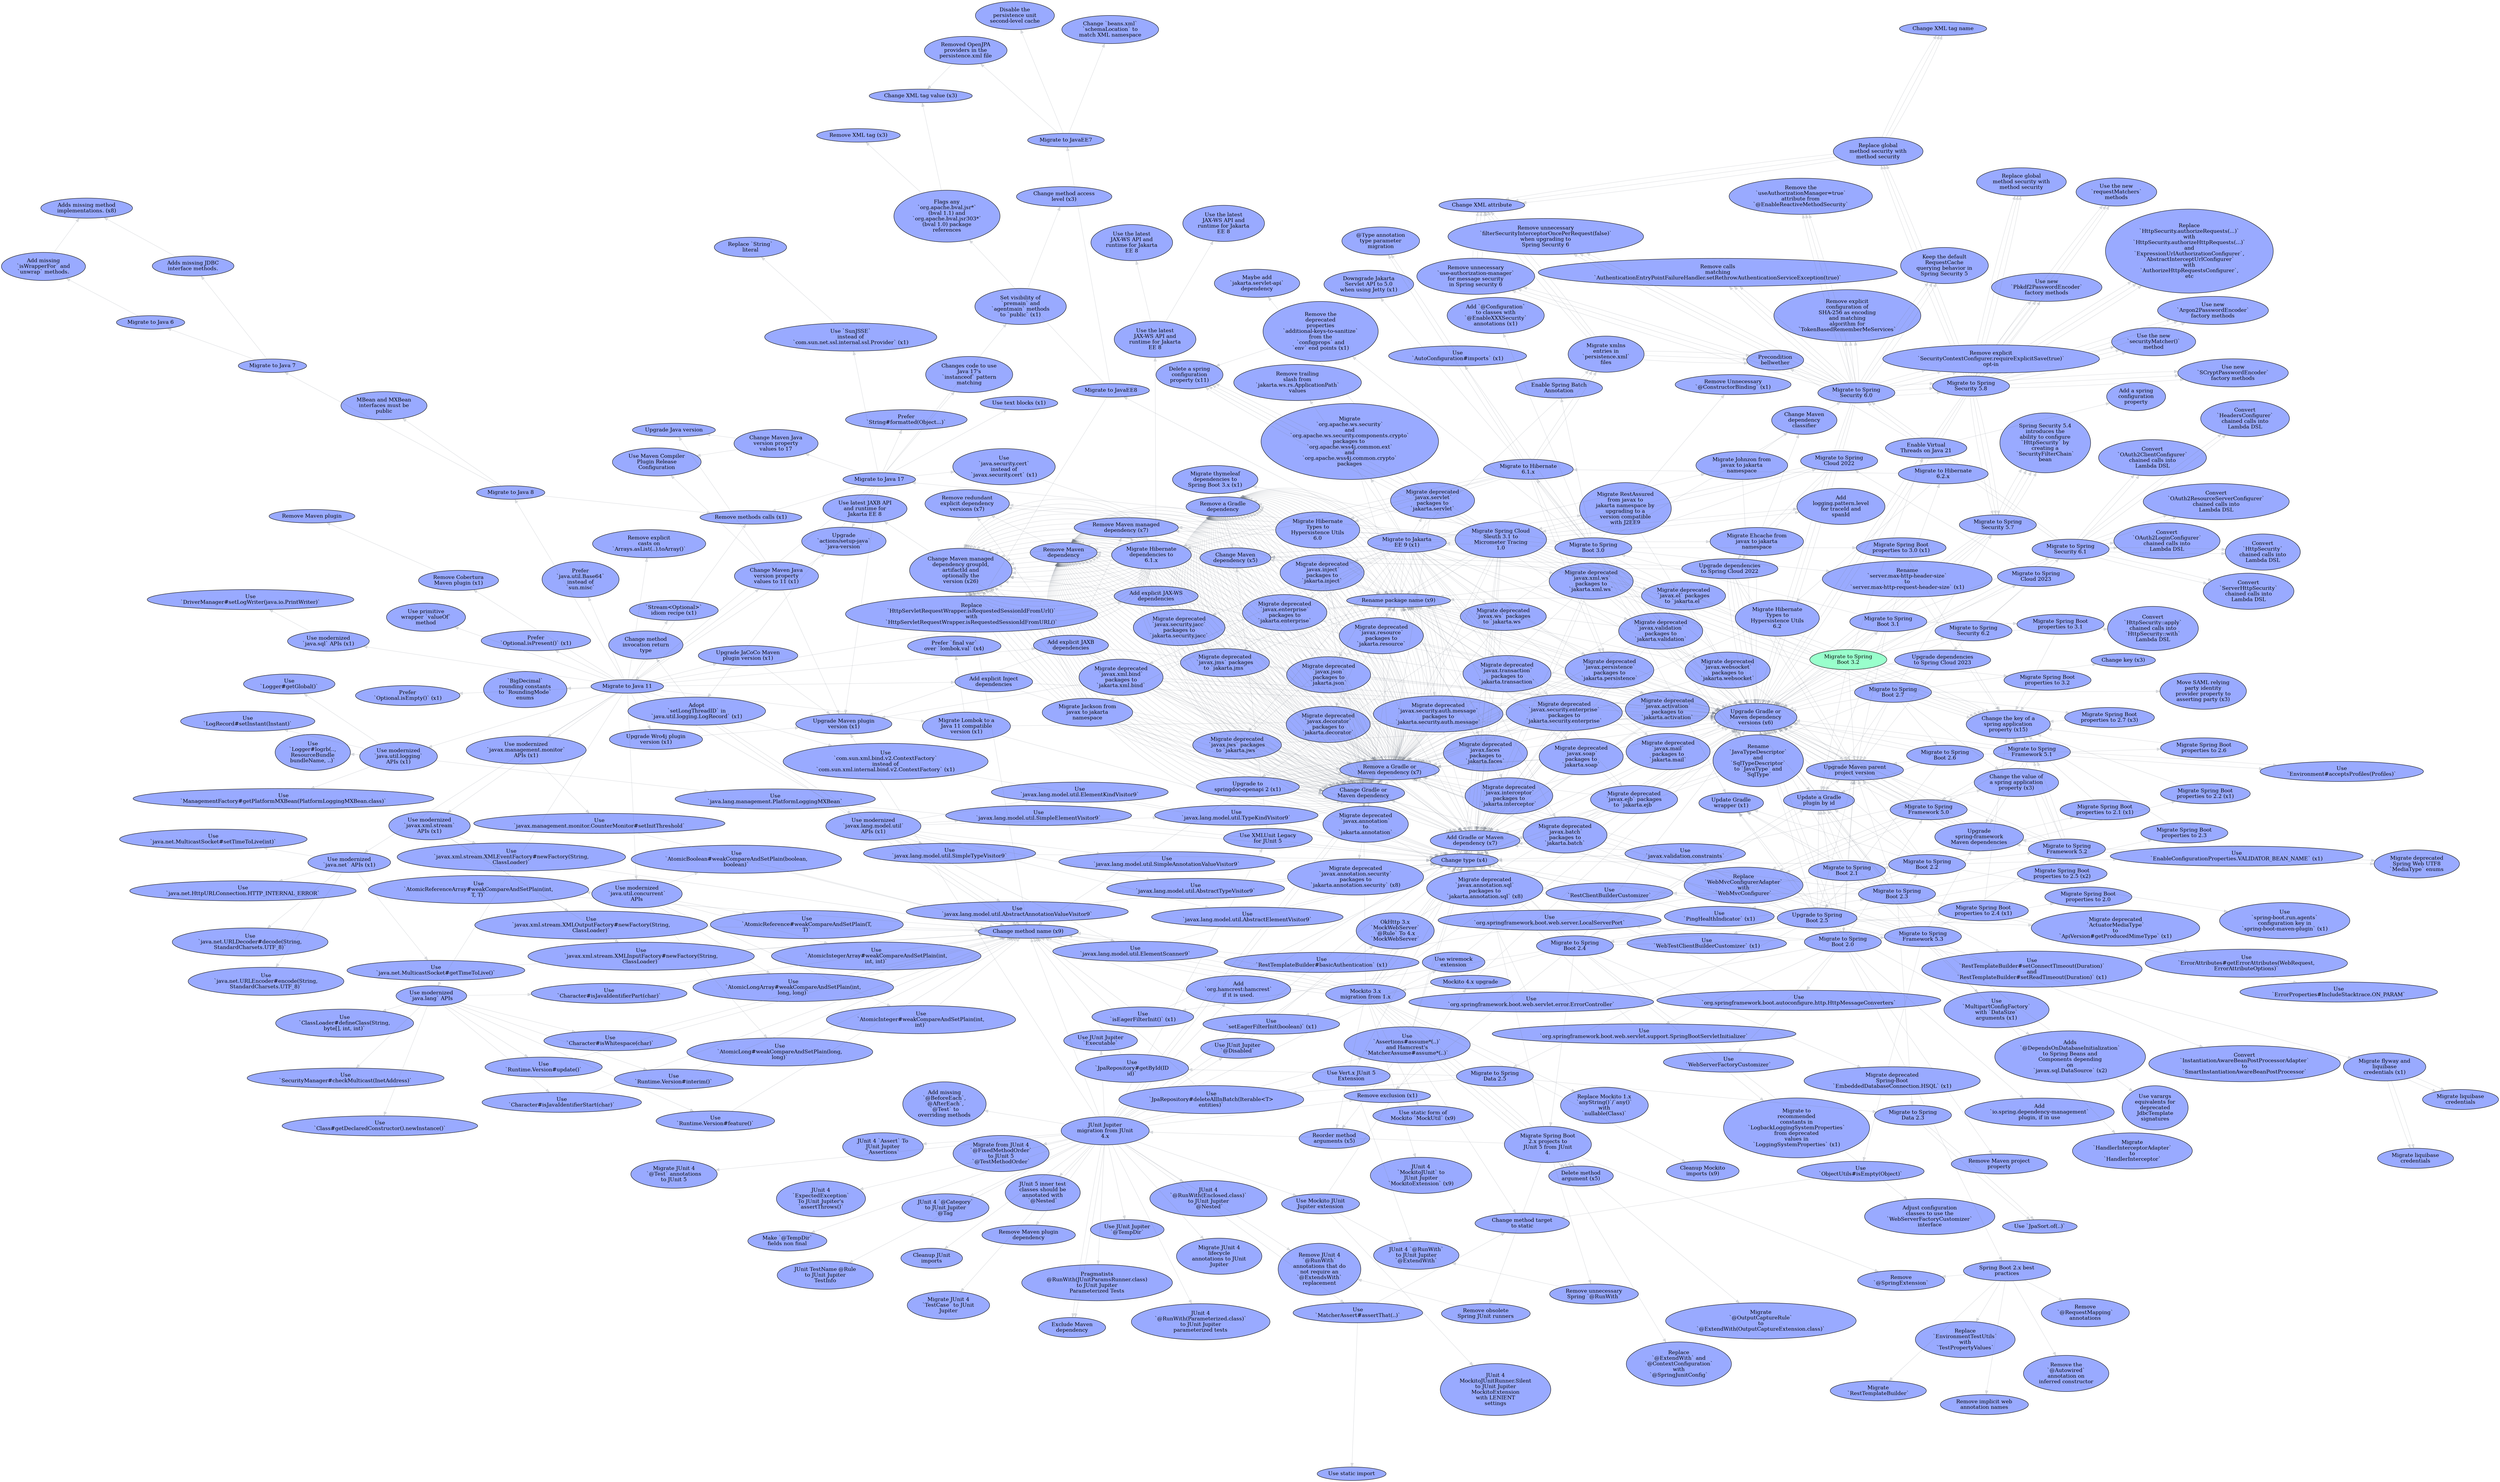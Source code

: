digraph G {
  layout=sfdp;
  graph [ranksep=3, overlap=prism,size="70,100"];
  org_openrewrite_java_dependencies_UpgradeDependencyVersion [label="Upgrade Gradle or
Maven dependency
versions",fillcolor="#99aaff",style="filled"];
  org_openrewrite_maven_UpgradeParentVersion [label="Upgrade Maven parent
project version",fillcolor="#99aaff",style="filled"];
  org_openrewrite_gradle_plugins_UpgradePluginVersion [label="Update a Gradle
plugin by id",fillcolor="#99aaff",style="filled"];
  org_openrewrite_gradle_spring_AddSpringDependencyManagementPlugin [label="Add
`io.spring.dependency-management`
plugin, if in use",fillcolor="#99aaff",style="filled"];
  org_openrewrite_gradle_UpdateGradleWrapper [label="Update Gradle
wrapper",fillcolor="#99aaff",style="filled"];
  org_openrewrite_java_dependencies_UpgradeDependencyVersion [label="Upgrade Gradle or
Maven dependency
versions",fillcolor="#99aaff",style="filled"];
  org_openrewrite_maven_RemoveProperty [label="Remove Maven project
property",fillcolor="#99aaff",style="filled"];
  org_openrewrite_gradle_RemoveDependency [label="Remove a Gradle
dependency",fillcolor="#99aaff",style="filled"];
  org_openrewrite_maven_RemoveDependency [label="Remove Maven
dependency",fillcolor="#99aaff",style="filled"];
  org_openrewrite_java_dependencies_RemoveDependency [label="Remove a Gradle or
Maven dependency",fillcolor="#99aaff",style="filled"];
  org_openrewrite_java_spring_boot2_ChangeEmbeddedServletContainerCustomizer [label="Adjust configuration
classes to use the
`WebServerFactoryCustomizer`
interface",fillcolor="#99aaff",style="filled"];
  org_openrewrite_java_ChangeType [label="Change type (x3)",fillcolor="#99aaff",style="filled"];
  org_openrewrite_java_spring_boot2_MigrateToWebServerFactoryCustomizer [label="Use
`WebServerFactoryCustomizer`",fillcolor="#99aaff",style="filled"];
  org_openrewrite_java_spring_framework_MigrateWebMvcConfigurerAdapter [label="Replace
`WebMvcConfigurerAdapter`
with
`WebMvcConfigurer`",fillcolor="#99aaff",style="filled"];
  org_openrewrite_java_dependencies_UpgradeDependencyVersion [label="Upgrade Gradle or
Maven dependency
versions",fillcolor="#99aaff",style="filled"];
  org_openrewrite_java_spring_framework_UpgradeSpringFramework_5_0 [label="Migrate to Spring
Framework 5.0",fillcolor="#99aaff",style="filled"];
  org_openrewrite_java_ChangeType [label="Change type",fillcolor="#99aaff",style="filled"];
  org_openrewrite_java_spring_boot2_MigrateSpringBootServletInitializerPackageName [label="Use
`org.springframework.boot.web.servlet.support.SpringBootServletInitializer`",fillcolor="#99aaff",style="filled"];
  org_openrewrite_java_ChangeType [label="Change type",fillcolor="#99aaff",style="filled"];
  org_openrewrite_java_spring_boot2_MigrateHttpMessageConvertersPackageName [label="Use
`org.springframework.boot.autoconfigure.http.HttpMessageConverters`",fillcolor="#99aaff",style="filled"];
  org_openrewrite_java_ChangeType [label="Change type",fillcolor="#99aaff",style="filled"];
  org_openrewrite_java_spring_boot2_MigrateErrorControllerPackageName [label="Use
`org.springframework.boot.web.servlet.error.ErrorController`",fillcolor="#99aaff",style="filled"];
  org_openrewrite_java_ChangeType [label="Change type (x1)",fillcolor="#99aaff",style="filled"];
  org_openrewrite_java_dependencies_AddDependency [label="Add Gradle or Maven
dependency (x1)",fillcolor="#99aaff",style="filled"];
  org_openrewrite_java_spring_ChangeSpringPropertyValue [label="Change the value of
a spring application
property (x2)",fillcolor="#99aaff",style="filled"];
  org_openrewrite_java_spring_boot2_MigrateHibernateConstraintsToJavax [label="Use
`javax.validation.constraints`",fillcolor="#99aaff",style="filled"];
  org_openrewrite_java_dependencies_AddDependency [label="Add Gradle or Maven
dependency",fillcolor="#99aaff",style="filled"];
  org_openrewrite_java_spring_boot2_MigrateLocalServerPortAnnotation [label="Use
`org.springframework.boot.web.server.LocalServerPort`",fillcolor="#99aaff",style="filled"];
  org_openrewrite_java_spring_ChangeSpringPropertyKey [label="Change the key of a
spring application
property (x169)",fillcolor="#99aaff",style="filled"];
  org_openrewrite_java_spring_boot2_SpringBootProperties_2_0 [label="Migrate Spring Boot
properties to 2.0",fillcolor="#99aaff",style="filled"];
  org_openrewrite_java_spring_NoRequestMappingAnnotation [label="Remove
`@RequestMapping`
annotations",fillcolor="#99aaff",style="filled"];
  org_openrewrite_java_spring_ImplicitWebAnnotationNames [label="Remove implicit web
annotation names",fillcolor="#99aaff",style="filled"];
  org_openrewrite_java_spring_boot2_UnnecessarySpringExtension [label="Remove
`@SpringExtension`",fillcolor="#99aaff",style="filled"];
  org_openrewrite_java_spring_NoAutowiredOnConstructor [label="Remove the
`@Autowired`
annotation on
inferred constructor",fillcolor="#99aaff",style="filled"];
  org_openrewrite_java_spring_boot2_RestTemplateBuilderRequestFactory [label="Migrate
`RestTemplateBuilder`",fillcolor="#99aaff",style="filled"];
  org_openrewrite_java_spring_boot2_ReplaceDeprecatedEnvironmentTestUtils [label="Replace
`EnvironmentTestUtils`
with
`TestPropertyValues`",fillcolor="#99aaff",style="filled"];
  org_openrewrite_java_spring_boot2_SpringBoot2BestPractices [label="Spring Boot 2.x best
practices",fillcolor="#99aaff",style="filled"];
  org_openrewrite_java_spring_boot2_UpgradeSpringBoot_2_0 [label="Migrate to Spring
Boot 2.0",fillcolor="#99aaff",style="filled"];
  org_openrewrite_java_dependencies_UpgradeDependencyVersion [label="Upgrade Gradle or
Maven dependency
versions",fillcolor="#99aaff",style="filled"];
  org_openrewrite_maven_UpgradeParentVersion [label="Upgrade Maven parent
project version",fillcolor="#99aaff",style="filled"];
  org_openrewrite_gradle_plugins_UpgradePluginVersion [label="Update a Gradle
plugin by id (x1)",fillcolor="#99aaff",style="filled"];
  org_openrewrite_gradle_UpdateGradleWrapper [label="Update Gradle
wrapper (x1)",fillcolor="#99aaff",style="filled"];
  org_openrewrite_java_ChangeMethodName [label="Change method name",fillcolor="#99aaff",style="filled"];
  org_openrewrite_java_spring_boot2_MigrateRestTemplateBuilderBasicAuthorization [label="Use
`RestTemplateBuilder#basicAuthentication` (x1)",fillcolor="#99aaff",style="filled"];
  org_openrewrite_java_spring_boot2_MigrateRestTemplateBuilderTimeoutByInt [label="Use
`RestTemplateBuilder#setConnectTimeout(Duration)`
and
`RestTemplateBuilder#setReadTimeout(Duration)` (x1)",fillcolor="#99aaff",style="filled"];
  org_openrewrite_java_spring_boot2_MigrateMultipartConfigFactory [label="Use
`MultipartConfigFactory`
with `DataSize`
arguments (x1)",fillcolor="#99aaff",style="filled"];
  org_openrewrite_java_spring_ChangeSpringPropertyKey [label="Change the key of a
spring application
property (x29)",fillcolor="#99aaff",style="filled"];
  org_openrewrite_java_spring_boot2_SpringBootProperties_2_1 [label="Migrate Spring Boot
properties to 2.1 (x1)",fillcolor="#99aaff",style="filled"];
  org_openrewrite_java_spring_boot2_UpgradeSpringBoot_2_1 [label="Migrate to Spring
Boot 2.1",fillcolor="#99aaff",style="filled"];
  org_openrewrite_java_spring_framework_MigrateWebMvcConfigurerAdapter [label="Replace
`WebMvcConfigurerAdapter`
with
`WebMvcConfigurer`",fillcolor="#99aaff",style="filled"];
  org_openrewrite_java_dependencies_UpgradeDependencyVersion [label="Upgrade Gradle or
Maven dependency
versions",fillcolor="#99aaff",style="filled"];
  org_openrewrite_java_spring_framework_UpgradeSpringFramework_5_0 [label="Migrate to Spring
Framework 5.0",fillcolor="#99aaff",style="filled"];
  org_openrewrite_java_dependencies_UpgradeDependencyVersion [label="Upgrade Gradle or
Maven dependency
versions (x21)",fillcolor="#99aaff",style="filled"];
  org_openrewrite_java_spring_framework_UpgradeSpringFrameworkDependencies [label="Upgrade
spring-framework
Maven dependencies",fillcolor="#99aaff",style="filled"];
  org_openrewrite_java_spring_framework_EnvironmentAcceptsProfiles [label="Use
`Environment#acceptsProfiles(Profiles)`",fillcolor="#99aaff",style="filled"];
  org_openrewrite_java_dependencies_UpgradeDependencyVersion [label="Upgrade Gradle or
Maven dependency
versions",fillcolor="#99aaff",style="filled"];
  org_openrewrite_java_spring_framework_UpgradeSpringFramework_5_1 [label="Migrate to Spring
Framework 5.1",fillcolor="#99aaff",style="filled"];
  org_openrewrite_java_dependencies_UpgradeDependencyVersion [label="Upgrade Gradle or
Maven dependency
versions (x21)",fillcolor="#99aaff",style="filled"];
  org_openrewrite_java_spring_framework_UpgradeSpringFrameworkDependencies [label="Upgrade
spring-framework
Maven dependencies",fillcolor="#99aaff",style="filled"];
  org_openrewrite_java_spring_framework_MigrateUtf8MediaTypes [label="Migrate deprecated
Spring Web UTF8
`MediaType` enums",fillcolor="#99aaff",style="filled"];
  org_openrewrite_java_dependencies_UpgradeDependencyVersion [label="Upgrade Gradle or
Maven dependency
versions",fillcolor="#99aaff",style="filled"];
  org_openrewrite_java_spring_framework_UpgradeSpringFramework_5_2 [label="Migrate to Spring
Framework 5.2",fillcolor="#99aaff",style="filled"];
  org_openrewrite_java_dependencies_UpgradeDependencyVersion [label="Upgrade Gradle or
Maven dependency
versions",fillcolor="#99aaff",style="filled"];
  org_openrewrite_maven_UpgradeParentVersion [label="Upgrade Maven parent
project version",fillcolor="#99aaff",style="filled"];
  org_openrewrite_gradle_plugins_UpgradePluginVersion [label="Update a Gradle
plugin by id (x1)",fillcolor="#99aaff",style="filled"];
  org_openrewrite_gradle_UpdateGradleWrapper [label="Update Gradle
wrapper (x1)",fillcolor="#99aaff",style="filled"];
  org_openrewrite_java_ChangeType [label="Change type",fillcolor="#99aaff",style="filled"];
  org_openrewrite_java_spring_boot2_MigrateApplicationHealthIndicatorToPingHealthIndicator [label="Use
`PingHealthIndicator` (x1)",fillcolor="#99aaff",style="filled"];
  org_openrewrite_java_ChangeType [label="Change type",fillcolor="#99aaff",style="filled"];
  org_openrewrite_java_spring_boot2_MigrateWebTestClientBuilderCustomizerPackageName [label="Use
`WebTestClientBuilderCustomizer` (x1)",fillcolor="#99aaff",style="filled"];
  org_openrewrite_java_spring_boot2_MigrateConfigurationPropertiesBindingPostProcessorValidatorBeanName [label="Use
`EnableConfigurationProperties.VALIDATOR_BEAN_NAME` (x1)",fillcolor="#99aaff",style="filled"];
  org_openrewrite_java_spring_boot2_SpringBootMavenPluginMigrateAgentToAgents [label="Use
`spring-boot.run.agents`
configuration key in
`spring-boot-maven-plugin` (x1)",fillcolor="#99aaff",style="filled"];
  org_openrewrite_java_spring_ChangeSpringPropertyKey [label="Change the key of a
spring application
property (x19)",fillcolor="#99aaff",style="filled"];
  org_openrewrite_java_spring_boot2_SpringBootProperties_2_2 [label="Migrate Spring Boot
properties to 2.2 (x1)",fillcolor="#99aaff",style="filled"];
  org_openrewrite_java_ChangeType [label="Change type (x1)",fillcolor="#99aaff",style="filled"];
  org_openrewrite_java_spring_boot2_UpgradeSpringBoot_2_2 [label="Migrate to Spring
Boot 2.2",fillcolor="#99aaff",style="filled"];
  org_openrewrite_java_spring_data_MigrateJpaSort [label="Use `JpaSort.of(..)`",fillcolor="#99aaff",style="filled"];
  org_openrewrite_java_spring_data_UpgradeSpringData_2_3 [label="Migrate to Spring
Data 2.3",fillcolor="#99aaff",style="filled"];
  org_openrewrite_java_dependencies_UpgradeDependencyVersion [label="Upgrade Gradle or
Maven dependency
versions",fillcolor="#99aaff",style="filled"];
  org_openrewrite_maven_UpgradeParentVersion [label="Upgrade Maven parent
project version",fillcolor="#99aaff",style="filled"];
  org_openrewrite_gradle_plugins_UpgradePluginVersion [label="Update a Gradle
plugin by id",fillcolor="#99aaff",style="filled"];
  org_openrewrite_gradle_UpdateGradleWrapper [label="Update Gradle
wrapper",fillcolor="#99aaff",style="filled"];
  org_openrewrite_java_dependencies_AddDependency [label="Add Gradle or Maven
dependency",fillcolor="#99aaff",style="filled"];
  org_openrewrite_java_ChangeType [label="Change type",fillcolor="#99aaff",style="filled"];
  org_openrewrite_java_spring_boot2_MigrateRestClientBuilderCustomizerPackageName [label="Use
`RestClientBuilderCustomizer`",fillcolor="#99aaff",style="filled"];
  org_openrewrite_java_spring_boot2_MigrateErrorPropertiesIncludeStackTraceConstants [label="Use
`ErrorProperties#IncludeStacktrace.ON_PARAM`",fillcolor="#99aaff",style="filled"];
  org_openrewrite_java_spring_boot2_GetErrorAttributes [label="Use
`ErrorAttributes#getErrorAttributes(WebRequest,
ErrorAttributeOptions)`",fillcolor="#99aaff",style="filled"];
  org_openrewrite_java_spring_ChangeSpringPropertyKey [label="Change the key of a
spring application
property (x39)",fillcolor="#99aaff",style="filled"];
  org_openrewrite_java_spring_boot2_SpringBootProperties_2_3 [label="Migrate Spring Boot
properties to 2.3",fillcolor="#99aaff",style="filled"];
  org_openrewrite_java_spring_boot2_UpgradeSpringBoot_2_3 [label="Migrate to Spring
Boot 2.3",fillcolor="#99aaff",style="filled"];
  org_openrewrite_java_spring_framework_MigrateWebMvcConfigurerAdapter [label="Replace
`WebMvcConfigurerAdapter`
with
`WebMvcConfigurer`",fillcolor="#99aaff",style="filled"];
  org_openrewrite_java_dependencies_UpgradeDependencyVersion [label="Upgrade Gradle or
Maven dependency
versions",fillcolor="#99aaff",style="filled"];
  org_openrewrite_java_spring_framework_UpgradeSpringFramework_5_0 [label="Migrate to Spring
Framework 5.0",fillcolor="#99aaff",style="filled"];
  org_openrewrite_java_dependencies_UpgradeDependencyVersion [label="Upgrade Gradle or
Maven dependency
versions (x21)",fillcolor="#99aaff",style="filled"];
  org_openrewrite_java_spring_framework_UpgradeSpringFrameworkDependencies [label="Upgrade
spring-framework
Maven dependencies",fillcolor="#99aaff",style="filled"];
  org_openrewrite_java_spring_framework_EnvironmentAcceptsProfiles [label="Use
`Environment#acceptsProfiles(Profiles)`",fillcolor="#99aaff",style="filled"];
  org_openrewrite_java_dependencies_UpgradeDependencyVersion [label="Upgrade Gradle or
Maven dependency
versions",fillcolor="#99aaff",style="filled"];
  org_openrewrite_java_spring_framework_UpgradeSpringFramework_5_1 [label="Migrate to Spring
Framework 5.1",fillcolor="#99aaff",style="filled"];
  org_openrewrite_java_dependencies_UpgradeDependencyVersion [label="Upgrade Gradle or
Maven dependency
versions (x21)",fillcolor="#99aaff",style="filled"];
  org_openrewrite_java_spring_framework_UpgradeSpringFrameworkDependencies [label="Upgrade
spring-framework
Maven dependencies",fillcolor="#99aaff",style="filled"];
  org_openrewrite_java_spring_framework_MigrateUtf8MediaTypes [label="Migrate deprecated
Spring Web UTF8
`MediaType` enums",fillcolor="#99aaff",style="filled"];
  org_openrewrite_java_dependencies_UpgradeDependencyVersion [label="Upgrade Gradle or
Maven dependency
versions",fillcolor="#99aaff",style="filled"];
  org_openrewrite_java_spring_framework_UpgradeSpringFramework_5_2 [label="Migrate to Spring
Framework 5.2",fillcolor="#99aaff",style="filled"];
  org_openrewrite_java_dependencies_UpgradeDependencyVersion [label="Upgrade Gradle or
Maven dependency
versions (x22)",fillcolor="#99aaff",style="filled"];
  org_openrewrite_java_spring_framework_UpgradeSpringFrameworkDependencies [label="Upgrade
spring-framework
Maven dependencies",fillcolor="#99aaff",style="filled"];
  org_openrewrite_java_dependencies_UpgradeDependencyVersion [label="Upgrade Gradle or
Maven dependency
versions",fillcolor="#99aaff",style="filled"];
  org_openrewrite_java_ChangeMethodTargetToStatic [label="Change method target
to static",fillcolor="#99aaff",style="filled"];
  org_openrewrite_java_spring_framework_UseObjectUtilsIsEmpty [label="Use
`ObjectUtils#isEmpty(Object)`",fillcolor="#99aaff",style="filled"];
  org_openrewrite_java_spring_framework_MigrateHandlerInterceptor [label="Migrate
`HandlerInterceptorAdapter`
to
`HandlerInterceptor`",fillcolor="#99aaff",style="filled"];
  org_openrewrite_java_spring_framework_MigrateInstantiationAwareBeanPostProcessorAdapter [label="Convert
`InstantiationAwareBeanPostProcessorAdapter`
to
`SmartInstantiationAwareBeanPostProcessor`",fillcolor="#99aaff",style="filled"];
  org_openrewrite_java_spring_framework_JdbcTemplateObjectArrayArgToVarArgs [label="Use varargs
equivalents for
deprecated
JdbcTemplate
signatures",fillcolor="#99aaff",style="filled"];
  org_openrewrite_java_dependencies_UpgradeDependencyVersion [label="Upgrade Gradle or
Maven dependency
versions",fillcolor="#99aaff",style="filled"];
  org_openrewrite_gradle_RemoveDependency [label="Remove a Gradle
dependency",fillcolor="#99aaff",style="filled"];
  org_openrewrite_maven_RemoveDependency [label="Remove Maven
dependency",fillcolor="#99aaff",style="filled"];
  org_openrewrite_java_dependencies_RemoveDependency [label="Remove a Gradle or
Maven dependency",fillcolor="#99aaff",style="filled"];
  org_openrewrite_gradle_RemoveDependency [label="Remove a Gradle
dependency",fillcolor="#99aaff",style="filled"];
  org_openrewrite_maven_RemoveDependency [label="Remove Maven
dependency",fillcolor="#99aaff",style="filled"];
  org_openrewrite_java_dependencies_RemoveDependency [label="Remove a Gradle or
Maven dependency",fillcolor="#99aaff",style="filled"];
  org_openrewrite_gradle_RemoveDependency [label="Remove a Gradle
dependency",fillcolor="#99aaff",style="filled"];
  org_openrewrite_maven_RemoveDependency [label="Remove Maven
dependency",fillcolor="#99aaff",style="filled"];
  org_openrewrite_java_dependencies_RemoveDependency [label="Remove a Gradle or
Maven dependency",fillcolor="#99aaff",style="filled"];
  org_openrewrite_java_spring_framework_UpgradeSpringFramework_5_3 [label="Migrate to Spring
Framework 5.3",fillcolor="#99aaff",style="filled"];
  org_openrewrite_java_dependencies_UpgradeDependencyVersion [label="Upgrade Gradle or
Maven dependency
versions",fillcolor="#99aaff",style="filled"];
  org_openrewrite_java_testing_junit5_UseWiremockExtension [label="Use wiremock
extension",fillcolor="#99aaff",style="filled"];
  org_openrewrite_java_ChangeType [label="Change type",fillcolor="#99aaff",style="filled"];
  org_openrewrite_java_testing_junit5_IgnoreToDisabled [label="Use JUnit Jupiter
`@Disabled`",fillcolor="#99aaff",style="filled"];
  org_openrewrite_java_ChangeType [label="Change type",fillcolor="#99aaff",style="filled"];
  org_openrewrite_java_testing_junit5_ThrowingRunnableToExecutable [label="Use JUnit Jupiter
`Executable`",fillcolor="#99aaff",style="filled"];
  org_openrewrite_java_testing_junit5_RemoveObsoleteRunners [label="Remove JUnit 4
`@RunWith`
annotations that do
not require an
`@ExtendsWith`
replacement",fillcolor="#99aaff",style="filled"];
  org_openrewrite_maven_RemovePluginDependency [label="Remove Maven plugin
dependency",fillcolor="#99aaff",style="filled"];
  org_openrewrite_java_ChangeMethodTargetToStatic [label="Change method target
to static",fillcolor="#99aaff",style="filled"];
  org_openrewrite_java_UseStaticImport [label="Use static import",fillcolor="#99aaff",style="filled"];
  org_openrewrite_java_testing_junit5_UseHamcrestAssertThat [label="Use
`MatcherAssert#assertThat(..)`",fillcolor="#99aaff",style="filled"];
  org_openrewrite_java_dependencies_AddDependency [label="Add Gradle or Maven
dependency",fillcolor="#99aaff",style="filled"];
  org_openrewrite_java_ChangeMethodTargetToStatic [label="Change method target
to static",fillcolor="#99aaff",style="filled"];
  org_openrewrite_java_ReorderMethodArguments [label="Reorder method
arguments",fillcolor="#99aaff",style="filled"];
  org_openrewrite_java_ChangeType [label="Change type",fillcolor="#99aaff",style="filled"];
  org_openrewrite_java_testing_junit5_MigrateAssumptions [label="Use
`Assertions#assume*(..)`
and Hamcrest's
`MatcherAssume#assume*(..)`",fillcolor="#99aaff",style="filled"];
  org_openrewrite_java_ChangeType [label="Change type",fillcolor="#99aaff",style="filled"];
  org_openrewrite_java_testing_mockito_AnyToNullable [label="Replace Mockito 1.x
`anyString()`/`any()`
with
`nullable(Class)`",fillcolor="#99aaff",style="filled"];
  org_openrewrite_java_ChangeType [label="Change type",fillcolor="#99aaff",style="filled"];
  org_openrewrite_java_ChangeMethodName [label="Change method name (x2)",fillcolor="#99aaff",style="filled"];
  org_openrewrite_java_DeleteMethodArgument [label="Delete method
argument (x2)",fillcolor="#99aaff",style="filled"];
  org_openrewrite_java_ChangeMethodName [label="Change method name (x2)",fillcolor="#99aaff",style="filled"];
  org_openrewrite_java_DeleteMethodArgument [label="Delete method
argument (x2)",fillcolor="#99aaff",style="filled"];
  org_openrewrite_java_ChangeMethodName [label="Change method name (x2)",fillcolor="#99aaff",style="filled"];
  org_openrewrite_java_DeleteMethodArgument [label="Delete method
argument (x3)",fillcolor="#99aaff",style="filled"];
  org_openrewrite_java_ChangeMethodName [label="Change method name (x4)",fillcolor="#99aaff",style="filled"];
  org_openrewrite_java_DeleteMethodArgument [label="Delete method
argument (x5)",fillcolor="#99aaff",style="filled"];
  org_openrewrite_java_ReorderMethodArguments [label="Reorder method
arguments (x5)",fillcolor="#99aaff",style="filled"];
  org_openrewrite_java_ChangeMethodName [label="Change method name (x6)",fillcolor="#99aaff",style="filled"];
  org_openrewrite_java_ChangeType [label="Change type (x9)",fillcolor="#99aaff",style="filled"];
  org_openrewrite_java_testing_mockito_CleanupMockitoImports [label="Cleanup Mockito
imports (x9)",fillcolor="#99aaff",style="filled"];
  org_openrewrite_java_testing_mockito_MockUtilsToStatic [label="Use static form of
Mockito `MockUtil` (x9)",fillcolor="#99aaff",style="filled"];
  org_openrewrite_java_testing_junit5_MockitoJUnitToMockitoExtension [label="JUnit 4
`MockitoJUnit` to
JUnit Jupiter
`MockitoExtension` (x9)",fillcolor="#99aaff",style="filled"];
  org_openrewrite_java_dependencies_AddDependency [label="Add Gradle or Maven
dependency (x9)",fillcolor="#99aaff",style="filled"];
  org_openrewrite_java_dependencies_UpgradeDependencyVersion [label="Upgrade Gradle or
Maven dependency
versions (x9)",fillcolor="#99aaff",style="filled"];
  org_openrewrite_java_dependencies_ChangeDependency [label="Change Gradle or
Maven dependency (x9)",fillcolor="#99aaff",style="filled"];
  org_openrewrite_java_testing_mockito_Mockito1to3Migration [label="Mockito 3.x
migration from 1.x",fillcolor="#99aaff",style="filled"];
  org_openrewrite_java_dependencies_UpgradeDependencyVersion [label="Upgrade Gradle or
Maven dependency
versions",fillcolor="#99aaff",style="filled"];
  org_openrewrite_java_testing_mockito_Mockito1to4Migration [label="Mockito 4.x upgrade",fillcolor="#99aaff",style="filled"];
  org_openrewrite_java_testing_mockito_MockitoJUnitRunnerSilentToExtension [label="JUnit 4
MockitoJUnitRunner.Silent
to JUnit Jupiter
MockitoExtension
with LENIENT
settings",fillcolor="#99aaff",style="filled"];
  org_openrewrite_java_testing_junit5_RunnerToExtension [label="JUnit 4 `@RunWith`
to JUnit Jupiter
`@ExtendWith`",fillcolor="#99aaff",style="filled"];
  org_openrewrite_java_testing_junit5_UseMockitoExtension [label="Use Mockito JUnit
Jupiter extension",fillcolor="#99aaff",style="filled"];
  org_openrewrite_java_testing_junit5_UseTestMethodOrder [label="Migrate from JUnit 4
`@FixedMethodOrder`
to JUnit 5
`@TestMethodOrder`",fillcolor="#99aaff",style="filled"];
  org_openrewrite_java_testing_junit5_MigrateJUnitTestCase [label="Migrate JUnit 4
`TestCase` to JUnit
Jupiter",fillcolor="#99aaff",style="filled"];
  org_openrewrite_java_ChangeMethodName [label="Change method name",fillcolor="#99aaff",style="filled"];
  org_openrewrite_java_testing_junit5_AssertToAssertions [label="JUnit 4 `Assert` To
JUnit Jupiter
`Assertions`",fillcolor="#99aaff",style="filled"];
  org_openrewrite_java_testing_junit5_CategoryToTag [label="JUnit 4 `@Category`
to JUnit Jupiter
`@Tag`",fillcolor="#99aaff",style="filled"];
  org_openrewrite_java_testing_junit5_CleanupJUnitImports [label="Cleanup JUnit
imports",fillcolor="#99aaff",style="filled"];
  org_openrewrite_java_testing_junit5_TemporaryFolderToTempDir [label="Use JUnit Jupiter
`@TempDir`",fillcolor="#99aaff",style="filled"];
  org_openrewrite_java_testing_junit5_TempDirNonFinal [label="Make `@TempDir`
fields non final",fillcolor="#99aaff",style="filled"];
  org_openrewrite_java_testing_junit5_TestRuleToTestInfo [label="JUnit TestName @Rule
to JUnit Jupiter
TestInfo",fillcolor="#99aaff",style="filled"];
  org_openrewrite_java_testing_junit5_UpdateBeforeAfterAnnotations [label="Migrate JUnit 4
lifecycle
annotations to JUnit
Jupiter",fillcolor="#99aaff",style="filled"];
  org_openrewrite_java_testing_junit5_UpdateTestAnnotation [label="Migrate JUnit 4
`@Test` annotations
to JUnit 5",fillcolor="#99aaff",style="filled"];
  org_openrewrite_java_testing_junit5_AddMissingTestBeforeAfterAnnotations [label="Add missing
`@BeforeEach`,
`@AfterEach`,
`@Test` to
overriding methods",fillcolor="#99aaff",style="filled"];
  org_openrewrite_java_testing_junit5_ParameterizedRunnerToParameterized [label="JUnit 4
`@RunWith(Parameterized.class)`
to JUnit Jupiter
parameterized tests",fillcolor="#99aaff",style="filled"];
  org_openrewrite_java_testing_junit5_JUnitParamsRunnerToParameterized [label="Pragmatists
@RunWith(JUnitParamsRunner.class)
to JUnit Jupiter
Parameterized Tests",fillcolor="#99aaff",style="filled"];
  org_openrewrite_java_testing_junit5_ExpectedExceptionToAssertThrows [label="JUnit 4
`ExpectedException`
To JUnit Jupiter's
`assertThrows()`",fillcolor="#99aaff",style="filled"];
  org_openrewrite_java_dependencies_UpgradeDependencyVersion [label="Upgrade Gradle or
Maven dependency
versions",fillcolor="#99aaff",style="filled"];
  org_openrewrite_java_testing_junit5_UpdateMockWebServer [label="OkHttp 3.x
`MockWebServer`
`@Rule` To 4.x
`MockWebServer`",fillcolor="#99aaff",style="filled"];
  org_openrewrite_java_testing_junit5_RunnerToExtension [label="JUnit 4 `@RunWith`
to JUnit Jupiter
`@ExtendWith`",fillcolor="#99aaff",style="filled"];
  org_openrewrite_java_dependencies_AddDependency [label="Add Gradle or Maven
dependency",fillcolor="#99aaff",style="filled"];
  org_openrewrite_java_testing_junit5_VertxUnitToVertxJunit5 [label="Use Vert.x JUnit 5
Extension",fillcolor="#99aaff",style="filled"];
  org_openrewrite_java_testing_junit5_EnclosedToNested [label="JUnit 4
`@RunWith(Enclosed.class)`
to JUnit Jupiter
`@Nested`",fillcolor="#99aaff",style="filled"];
  org_openrewrite_java_testing_junit5_AddMissingNested [label="JUnit 5 inner test
classes should be
annotated with
`@Nested`",fillcolor="#99aaff",style="filled"];
  org_openrewrite_java_dependencies_AddDependency [label="Add Gradle or Maven
dependency",fillcolor="#99aaff",style="filled"];
  org_openrewrite_java_testing_hamcrest_AddHamcrestIfUsed [label="Add
`org.hamcrest:hamcrest`
if it is used.",fillcolor="#99aaff",style="filled"];
  org_openrewrite_maven_ChangeDependencyGroupIdAndArtifactId [label="Change Maven
dependency",fillcolor="#99aaff",style="filled"];
  org_openrewrite_java_testing_junit5_UseXMLUnitLegacy [label="Use XMLUnit Legacy
for JUnit 5",fillcolor="#99aaff",style="filled"];
  org_openrewrite_gradle_RemoveDependency [label="Remove a Gradle
dependency",fillcolor="#99aaff",style="filled"];
  org_openrewrite_maven_RemoveDependency [label="Remove Maven
dependency",fillcolor="#99aaff",style="filled"];
  org_openrewrite_java_dependencies_RemoveDependency [label="Remove a Gradle or
Maven dependency",fillcolor="#99aaff",style="filled"];
  org_openrewrite_maven_ExcludeDependency [label="Exclude Maven
dependency",fillcolor="#99aaff",style="filled"];
  org_openrewrite_maven_RemoveExclusion [label="Remove exclusion",fillcolor="#99aaff",style="filled"];
  org_openrewrite_gradle_RemoveDependency [label="Remove a Gradle
dependency",fillcolor="#99aaff",style="filled"];
  org_openrewrite_maven_RemoveDependency [label="Remove Maven
dependency",fillcolor="#99aaff",style="filled"];
  org_openrewrite_java_dependencies_RemoveDependency [label="Remove a Gradle or
Maven dependency",fillcolor="#99aaff",style="filled"];
  org_openrewrite_maven_ExcludeDependency [label="Exclude Maven
dependency",fillcolor="#99aaff",style="filled"];
  org_openrewrite_java_dependencies_AddDependency [label="Add Gradle or Maven
dependency (x1)",fillcolor="#99aaff",style="filled"];
  org_openrewrite_maven_UpgradePluginVersion [label="Upgrade Maven plugin
version (x2)",fillcolor="#99aaff",style="filled"];
  org_openrewrite_java_testing_junit5_JUnit4to5Migration [label="JUnit Jupiter
migration from JUnit
4.x",fillcolor="#99aaff",style="filled"];
  org_openrewrite_java_spring_boot2_OutputCaptureExtension [label="Migrate
`@OutputCaptureRule`
to
`@ExtendWith(OutputCaptureExtension.class)`",fillcolor="#99aaff",style="filled"];
  org_openrewrite_java_testing_junit5_RunnerToExtension [label="JUnit 4 `@RunWith`
to JUnit Jupiter
`@ExtendWith`",fillcolor="#99aaff",style="filled"];
  org_openrewrite_java_spring_boot2_UnnecessarySpringRunWith [label="Remove unnecessary
Spring `@RunWith`",fillcolor="#99aaff",style="filled"];
  org_openrewrite_java_spring_boot2_UnnecessarySpringExtension [label="Remove
`@SpringExtension`",fillcolor="#99aaff",style="filled"];
  org_openrewrite_java_spring_boot2_ReplaceExtendWithAndContextConfiguration [label="Replace
`@ExtendWith` and
`@ContextConfiguration`
with
`@SpringJunitConfig`",fillcolor="#99aaff",style="filled"];
  org_openrewrite_java_testing_junit5_RemoveObsoleteRunners [label="Remove JUnit 4
`@RunWith`
annotations that do
not require an
`@ExtendsWith`
replacement",fillcolor="#99aaff",style="filled"];
  org_openrewrite_java_spring_boot2_RemoveObsoleteSpringRunners [label="Remove obsolete
Spring JUnit runners",fillcolor="#99aaff",style="filled"];
  org_openrewrite_java_dependencies_AddDependency [label="Add Gradle or Maven
dependency",fillcolor="#99aaff",style="filled"];
  org_openrewrite_java_spring_boot2_SpringBoot2JUnit4to5Migration [label="Migrate Spring Boot
2.x projects to
JUnit 5 from JUnit
4.",fillcolor="#99aaff",style="filled"];
  org_openrewrite_java_dependencies_UpgradeDependencyVersion [label="Upgrade Gradle or
Maven dependency
versions",fillcolor="#99aaff",style="filled"];
  org_openrewrite_maven_UpgradeParentVersion [label="Upgrade Maven parent
project version",fillcolor="#99aaff",style="filled"];
  org_openrewrite_gradle_plugins_UpgradePluginVersion [label="Update a Gradle
plugin by id",fillcolor="#99aaff",style="filled"];
  org_openrewrite_maven_RemoveExclusion [label="Remove exclusion (x1)",fillcolor="#99aaff",style="filled"];
  org_openrewrite_java_dependencies_AddDependency [label="Add Gradle or Maven
dependency (x1)",fillcolor="#99aaff",style="filled"];
  org_openrewrite_java_ChangeMethodName [label="Change method name",fillcolor="#99aaff",style="filled"];
  org_openrewrite_java_spring_boot2_MigrateUndertowServletWebServerFactoryIsEagerInitFilters [label="Use
`isEagerFilterInit()` (x1)",fillcolor="#99aaff",style="filled"];
  org_openrewrite_java_ChangeMethodName [label="Change method name",fillcolor="#99aaff",style="filled"];
  org_openrewrite_java_spring_boot2_MigrateUndertowServletWebServerFactorySetEagerInitFilters [label="Use
`setEagerFilterInit(boolean)` (x1)",fillcolor="#99aaff",style="filled"];
  org_openrewrite_java_spring_boot2_MigrateLoggingSystemPropertyConstants [label="Migrate to
recommended
constants in
`LogbackLoggingSystemProperties`
from deprecated
values in
`LoggingSystemProperties` (x1)",fillcolor="#99aaff",style="filled"];
  org_openrewrite_java_spring_boot2_MigrateHsqlEmbeddedDatabaseConnection [label="Migrate deprecated
Spring-Boot
`EmbeddedDatabaseConnection.HSQL` (x1)",fillcolor="#99aaff",style="filled"];
  org_openrewrite_java_spring_ChangeSpringPropertyKey [label="Change the key of a
spring application
property (x36)",fillcolor="#99aaff",style="filled"];
  org_openrewrite_java_spring_boot2_SpringBootProperties_2_4 [label="Migrate Spring Boot
properties to 2.4 (x1)",fillcolor="#99aaff",style="filled"];
  org_openrewrite_java_spring_boot2_UpgradeSpringBoot_2_4 [label="Migrate to Spring
Boot 2.4",fillcolor="#99aaff",style="filled"];
  org_openrewrite_java_spring_data_MigrateJpaSort [label="Use `JpaSort.of(..)`",fillcolor="#99aaff",style="filled"];
  org_openrewrite_java_spring_data_UpgradeSpringData_2_3 [label="Migrate to Spring
Data 2.3",fillcolor="#99aaff",style="filled"];
  org_openrewrite_java_ChangeMethodName [label="Change method name",fillcolor="#99aaff",style="filled"];
  org_openrewrite_java_spring_data_UseJpaRepositoryGetById [label="Use
`JpaRepository#getById(ID
id)`",fillcolor="#99aaff",style="filled"];
  org_openrewrite_java_ChangeMethodName [label="Change method name",fillcolor="#99aaff",style="filled"];
  org_openrewrite_java_spring_data_UseJpaRepositoryDeleteAllInBatch [label="Use
`JpaRepository#deleteAllInBatch(Iterable<T>
entities)`",fillcolor="#99aaff",style="filled"];
  org_openrewrite_java_spring_data_UpgradeSpringData_2_5 [label="Migrate to Spring
Data 2.5",fillcolor="#99aaff",style="filled"];
  org_openrewrite_java_dependencies_UpgradeDependencyVersion [label="Upgrade Gradle or
Maven dependency
versions",fillcolor="#99aaff",style="filled"];
  org_openrewrite_maven_UpgradeParentVersion [label="Upgrade Maven parent
project version",fillcolor="#99aaff",style="filled"];
  org_openrewrite_gradle_plugins_UpgradePluginVersion [label="Update a Gradle
plugin by id (x1)",fillcolor="#99aaff",style="filled"];
  org_openrewrite_gradle_UpdateGradleWrapper [label="Update Gradle
wrapper (x1)",fillcolor="#99aaff",style="filled"];
  org_openrewrite_java_spring_boot2_MigrateDatabaseCredentials_MigrateDatabaseCredentialsForToolYaml [label="Migrate flyway
credentials",fillcolor="#99aaff",style="filled"];
  org_openrewrite_java_spring_boot2_MigrateDatabaseCredentials_MigrateDatabaseCredentialsForToolProperties [label="Migrate flyway
credentials",fillcolor="#99aaff",style="filled"];
  org_openrewrite_java_spring_boot2_MigrateDatabaseCredentials_MigrateDatabaseCredentialsForToolYaml [label="Migrate liquibase
credentials",fillcolor="#99aaff",style="filled"];
  org_openrewrite_java_spring_boot2_MigrateDatabaseCredentials_MigrateDatabaseCredentialsForToolProperties [label="Migrate liquibase
credentials",fillcolor="#99aaff",style="filled"];
  org_openrewrite_java_spring_boot2_MigrateDatabaseCredentials [label="Migrate flyway and
liquibase
credentials (x1)",fillcolor="#99aaff",style="filled"];
  org_openrewrite_java_dependencies_ChangeDependency [label="Change Gradle or
Maven dependency (x1)",fillcolor="#99aaff",style="filled"];
  org_openrewrite_java_spring_boot2_MigrateActuatorMediaTypeToApiVersion [label="Migrate deprecated
`ActuatorMediaType`
to
`ApiVersion#getProducedMimeType` (x1)",fillcolor="#99aaff",style="filled"];
  org_openrewrite_java_ChangeType [label="Change type (x2)",fillcolor="#99aaff",style="filled"];
  org_openrewrite_java_spring_ChangeSpringPropertyKey [label="Change the key of a
spring application
property (x16)",fillcolor="#99aaff",style="filled"];
  org_openrewrite_java_spring_boot2_SpringBootProperties_2_5 [label="Migrate Spring Boot
properties to 2.5 (x2)",fillcolor="#99aaff",style="filled"];
  org_openrewrite_java_spring_boot2_DatabaseComponentAndBeanInitializationOrdering [label="Adds
`@DependsOnDatabaseInitialization`
to Spring Beans and
Components depending
on
`javax.sql.DataSource` (x2)",fillcolor="#99aaff",style="filled"];
  org_openrewrite_java_spring_boot2_UpgradeSpringBoot_2_5 [label="Upgrade to Spring
Boot 2.5",fillcolor="#99aaff",style="filled"];
  org_openrewrite_java_dependencies_UpgradeDependencyVersion [label="Upgrade Gradle or
Maven dependency
versions",fillcolor="#99aaff",style="filled"];
  org_openrewrite_maven_UpgradeParentVersion [label="Upgrade Maven parent
project version",fillcolor="#99aaff",style="filled"];
  org_openrewrite_gradle_plugins_UpgradePluginVersion [label="Update a Gradle
plugin by id",fillcolor="#99aaff",style="filled"];
  org_openrewrite_java_spring_ChangeSpringPropertyKey [label="Change the key of a
spring application
property (x21)",fillcolor="#99aaff",style="filled"];
  org_openrewrite_java_spring_boot2_SpringBootProperties_2_6 [label="Migrate Spring Boot
properties to 2.6",fillcolor="#99aaff",style="filled"];
  org_openrewrite_java_dependencies_UpgradeDependencyVersion [label="Upgrade Gradle or
Maven dependency
versions",fillcolor="#99aaff",style="filled"];
  org_openrewrite_java_spring_boot2_UpgradeSpringBoot_2_6 [label="Migrate to Spring
Boot 2.6",fillcolor="#99aaff",style="filled"];
  org_openrewrite_java_dependencies_UpgradeDependencyVersion [label="Upgrade Gradle or
Maven dependency
versions",fillcolor="#99aaff",style="filled"];
  org_openrewrite_maven_UpgradeParentVersion [label="Upgrade Maven parent
project version",fillcolor="#99aaff",style="filled"];
  org_openrewrite_gradle_plugins_UpgradePluginVersion [label="Update a Gradle
plugin by id",fillcolor="#99aaff",style="filled"];
  org_openrewrite_java_dependencies_UpgradeDependencyVersion [label="Upgrade Gradle or
Maven dependency
versions",fillcolor="#99aaff",style="filled"];
  org_openrewrite_java_spring_security5_WebSecurityConfigurerAdapter [label="Spring Security 5.4
introduces the
ability to configure
`HttpSecurity` by
creating a
`SecurityFilterChain`
bean",fillcolor="#99aaff",style="filled"];
  org_openrewrite_java_spring_security5_UpgradeSpringSecurity_5_7 [label="Migrate to Spring
Security 5.7",fillcolor="#99aaff",style="filled"];
  org_openrewrite_java_ChangeType [label="Change type (x3)",fillcolor="#99aaff",style="filled"];
  org_openrewrite_java_spring_ChangeSpringPropertyKey [label="Change the key of a
spring application
property (x8)",fillcolor="#99aaff",style="filled"];
  org_openrewrite_java_spring_boot2_SpringBootProperties_2_7 [label="Migrate Spring Boot
properties to 2.7 (x3)",fillcolor="#99aaff",style="filled"];
  org_openrewrite_java_spring_boot2_SamlRelyingPartyPropertyApplicationPropertiesMove [label="Move SAML relying
party identity
provider property to
asserting party (x3)",fillcolor="#99aaff",style="filled"];
  org_openrewrite_yaml_ChangeKey [label="Change key (x3)",fillcolor="#99aaff",style="filled"];
  org_openrewrite_java_spring_ChangeSpringPropertyValue [label="Change the value of
a spring application
property (x3)",fillcolor="#99aaff",style="filled"];
  org_openrewrite_java_spring_boot2_UpgradeSpringBoot_2_7 [label="Migrate to Spring
Boot 2.7",fillcolor="#99aaff",style="filled"];
  org_openrewrite_java_spring_boot3_RemoveEnableBatchProcessing [label="Enable Spring Batch
Annotation",fillcolor="#99aaff",style="filled"];
  org_openrewrite_java_migrate_AddMissingMethodImplementation [label="Adds missing method
implementations. (x1)",fillcolor="#99aaff",style="filled"];
  org_openrewrite_java_migrate_JREWrapperInterface [label="Add missing
`isWrapperFor` and
`unwrap` methods.",fillcolor="#99aaff",style="filled"];
  org_openrewrite_java_migrate_UpgradeToJava6 [label="Migrate to Java 6",fillcolor="#99aaff",style="filled"];
  org_openrewrite_java_migrate_AddMissingMethodImplementation [label="Adds missing method
implementations. (x8)",fillcolor="#99aaff",style="filled"];
  org_openrewrite_java_migrate_JREJdbcInterfaceNewMethods [label="Adds missing JDBC
interface methods.",fillcolor="#99aaff",style="filled"];
  org_openrewrite_java_migrate_UpgradeToJava7 [label="Migrate to Java 7",fillcolor="#99aaff",style="filled"];
  org_openrewrite_java_migrate_MXBeanRule [label="MBean and MXBean
interfaces must be
public",fillcolor="#99aaff",style="filled"];
  org_openrewrite_java_migrate_RemoveMethodInvocation [label="Remove methods calls",fillcolor="#99aaff",style="filled"];
  org_openrewrite_java_migrate_UpgradeToJava8 [label="Migrate to Java 8",fillcolor="#99aaff",style="filled"];
  org_openrewrite_java_migrate_UseJavaUtilBase64 [label="Prefer
`java.util.Base64`
instead of
`sun.misc`",fillcolor="#99aaff",style="filled"];
  org_openrewrite_java_migrate_CastArraysAsListToList [label="Remove explicit
casts on
`Arrays.asList(..).toArray()`",fillcolor="#99aaff",style="filled"];
  org_openrewrite_gradle_RemoveDependency [label="Remove a Gradle
dependency",fillcolor="#99aaff",style="filled"];
  org_openrewrite_maven_RemoveDependency [label="Remove Maven
dependency",fillcolor="#99aaff",style="filled"];
  org_openrewrite_java_dependencies_RemoveDependency [label="Remove a Gradle or
Maven dependency",fillcolor="#99aaff",style="filled"];
  org_openrewrite_maven_RemoveManagedDependency [label="Remove Maven managed
dependency",fillcolor="#99aaff",style="filled"];
  org_openrewrite_java_dependencies_ChangeDependency [label="Change Gradle or
Maven dependency",fillcolor="#99aaff",style="filled"];
  org_openrewrite_maven_ChangeManagedDependencyGroupIdAndArtifactId [label="Change Maven managed
dependency groupId,
artifactId and
optionally the
version",fillcolor="#99aaff",style="filled"];
  org_openrewrite_java_dependencies_AddDependency [label="Add Gradle or Maven
dependency",fillcolor="#99aaff",style="filled"];
  org_openrewrite_java_dependencies_UpgradeDependencyVersion [label="Upgrade Gradle or
Maven dependency
versions",fillcolor="#99aaff",style="filled"];
  org_openrewrite_java_migrate_javax_AddJaxbRuntime [label="Use latest JAXB API
and runtime for
Jakarta EE 8",fillcolor="#99aaff",style="filled"];
  org_openrewrite_maven_RemoveRedundantDependencyVersions [label="Remove redundant
explicit dependency
versions (x2)",fillcolor="#99aaff",style="filled"];
  org_openrewrite_maven_UpgradePluginVersion [label="Upgrade Maven plugin
version (x2)",fillcolor="#99aaff",style="filled"];
  org_openrewrite_java_migrate_javax_AddJaxbDependencies [label="Add explicit JAXB
dependencies",fillcolor="#99aaff",style="filled"];
  org_openrewrite_gradle_RemoveDependency [label="Remove a Gradle
dependency",fillcolor="#99aaff",style="filled"];
  org_openrewrite_maven_RemoveDependency [label="Remove Maven
dependency",fillcolor="#99aaff",style="filled"];
  org_openrewrite_java_dependencies_RemoveDependency [label="Remove a Gradle or
Maven dependency",fillcolor="#99aaff",style="filled"];
  org_openrewrite_maven_RemoveManagedDependency [label="Remove Maven managed
dependency",fillcolor="#99aaff",style="filled"];
  org_openrewrite_java_dependencies_ChangeDependency [label="Change Gradle or
Maven dependency",fillcolor="#99aaff",style="filled"];
  org_openrewrite_maven_ChangeManagedDependencyGroupIdAndArtifactId [label="Change Maven managed
dependency groupId,
artifactId and
optionally the
version",fillcolor="#99aaff",style="filled"];
  org_openrewrite_java_dependencies_AddDependency [label="Add Gradle or Maven
dependency",fillcolor="#99aaff",style="filled"];
  org_openrewrite_java_dependencies_UpgradeDependencyVersion [label="Upgrade Gradle or
Maven dependency
versions",fillcolor="#99aaff",style="filled"];
  org_openrewrite_java_migrate_javax_AddJaxwsRuntime_AddJaxwsRuntimeGradle [label="Use the latest
JAX-WS API and
runtime for Jakarta
EE 8",fillcolor="#99aaff",style="filled"];
  org_openrewrite_java_migrate_javax_AddJaxwsRuntime_AddJaxwsRuntimeMaven [label="Use the latest
JAX-WS API and
runtime for Jakarta
EE 8",fillcolor="#99aaff",style="filled"];
  org_openrewrite_java_migrate_javax_AddJaxwsRuntime [label="Use the latest
JAX-WS API and
runtime for Jakarta
EE 8",fillcolor="#99aaff",style="filled"];
  org_openrewrite_maven_RemoveRedundantDependencyVersions [label="Remove redundant
explicit dependency
versions (x1)",fillcolor="#99aaff",style="filled"];
  org_openrewrite_java_migrate_javax_AddJaxwsDependencies [label="Add explicit JAX-WS
dependencies",fillcolor="#99aaff",style="filled"];
  org_openrewrite_java_dependencies_AddDependency [label="Add Gradle or Maven
dependency",fillcolor="#99aaff",style="filled"];
  org_openrewrite_java_dependencies_UpgradeDependencyVersion [label="Upgrade Gradle or
Maven dependency
versions",fillcolor="#99aaff",style="filled"];
  org_openrewrite_java_migrate_javax_AddInjectDependencies [label="Add explicit Inject
dependencies",fillcolor="#99aaff",style="filled"];
  org_openrewrite_staticanalysis_BigDecimalRoundingConstantsToEnums [label="`BigDecimal`
rounding constants
to `RoundingMode`
enums",fillcolor="#99aaff",style="filled"];
  org_openrewrite_staticanalysis_PrimitiveWrapperClassConstructorToValueOf [label="Use primitive
wrapper `valueOf`
method",fillcolor="#99aaff",style="filled"];
  org_openrewrite_java_ChangeMethodName [label="Change method name",fillcolor="#99aaff",style="filled"];
  org_openrewrite_java_migrate_concurrent_MigrateAtomicBooleanWeakCompareAndSetToWeakCompareAndSetPlain [label="Use
`AtomicBoolean#weakCompareAndSetPlain(boolean,
boolean)`",fillcolor="#99aaff",style="filled"];
  org_openrewrite_java_ChangeMethodName [label="Change method name",fillcolor="#99aaff",style="filled"];
  org_openrewrite_java_migrate_concurrent_MigrateAtomicIntegerWeakCompareAndSetToWeakCompareAndSetPlain [label="Use
`AtomicInteger#weakCompareAndSetPlain(int,
int)`",fillcolor="#99aaff",style="filled"];
  org_openrewrite_java_ChangeMethodName [label="Change method name",fillcolor="#99aaff",style="filled"];
  org_openrewrite_java_migrate_concurrent_MigrateAtomicIntegerArrayWeakCompareAndSetToWeakCompareAndSetPlain [label="Use
`AtomicIntegerArray#weakCompareAndSetPlain(int,
int, int)`",fillcolor="#99aaff",style="filled"];
  org_openrewrite_java_ChangeMethodName [label="Change method name",fillcolor="#99aaff",style="filled"];
  org_openrewrite_java_migrate_concurrent_MigrateAtomicLongWeakCompareAndSetToWeakCompareAndSetPlain [label="Use
`AtomicLong#weakCompareAndSetPlain(long,
long)`",fillcolor="#99aaff",style="filled"];
  org_openrewrite_java_ChangeMethodName [label="Change method name",fillcolor="#99aaff",style="filled"];
  org_openrewrite_java_migrate_concurrent_MigrateAtomicLongArrayWeakCompareAndSetToWeakCompareAndSetPlain [label="Use
`AtomicLongArray#weakCompareAndSetPlain(int,
long, long)`",fillcolor="#99aaff",style="filled"];
  org_openrewrite_java_ChangeMethodName [label="Change method name",fillcolor="#99aaff",style="filled"];
  org_openrewrite_java_migrate_concurrent_MigrateAtomicReferenceWeakCompareAndSetToWeakCompareAndSetPlain [label="Use
`AtomicReference#weakCompareAndSetPlain(T,
T)`",fillcolor="#99aaff",style="filled"];
  org_openrewrite_java_ChangeMethodName [label="Change method name",fillcolor="#99aaff",style="filled"];
  org_openrewrite_java_migrate_concurrent_MigrateAtomicReferenceArrayWeakCompareAndSetToWeakCompareAndSetPlain [label="Use
`AtomicReferenceArray#weakCompareAndSetPlain(int,
T, T)`",fillcolor="#99aaff",style="filled"];
  org_openrewrite_java_migrate_concurrent_JavaConcurrentAPIs [label="Use modernized
`java.util.concurrent`
APIs",fillcolor="#99aaff",style="filled"];
  org_openrewrite_java_ChangeMethodName [label="Change method name",fillcolor="#99aaff",style="filled"];
  org_openrewrite_java_migrate_lang_MigrateCharacterIsJavaLetterToIsJavaIdentifierStart [label="Use
`Character#isJavaIdentifierStart(char)`",fillcolor="#99aaff",style="filled"];
  org_openrewrite_java_ChangeMethodName [label="Change method name",fillcolor="#99aaff",style="filled"];
  org_openrewrite_java_migrate_lang_MigrateCharacterIsJavaLetterOrDigitToIsJavaIdentifierPart [label="Use
`Character#isJavaIdentifierPart(char)`",fillcolor="#99aaff",style="filled"];
  org_openrewrite_java_ChangeMethodName [label="Change method name",fillcolor="#99aaff",style="filled"];
  org_openrewrite_java_migrate_lang_MigrateCharacterIsSpaceToIsWhitespace [label="Use
`Character#isWhitespace(char)`",fillcolor="#99aaff",style="filled"];
  org_openrewrite_java_ChangeMethodName [label="Change method name",fillcolor="#99aaff",style="filled"];
  org_openrewrite_java_migrate_lang_MigrateRuntimeVersionMajorToFeature [label="Use
`Runtime.Version#feature()`",fillcolor="#99aaff",style="filled"];
  org_openrewrite_java_ChangeMethodName [label="Change method name",fillcolor="#99aaff",style="filled"];
  org_openrewrite_java_migrate_lang_MigrateRuntimeVersionMinorToInterim [label="Use
`Runtime.Version#interim()`",fillcolor="#99aaff",style="filled"];
  org_openrewrite_java_ChangeMethodName [label="Change method name",fillcolor="#99aaff",style="filled"];
  org_openrewrite_java_migrate_lang_MigrateRuntimeVersionSecurityToUpdate [label="Use
`Runtime.Version#update()`",fillcolor="#99aaff",style="filled"];
  org_openrewrite_java_migrate_lang_MigrateSecurityManagerMulticast [label="Use
`SecurityManager#checkMulticast(InetAddress)`",fillcolor="#99aaff",style="filled"];
  org_openrewrite_java_migrate_lang_MigrateClassLoaderDefineClass [label="Use
`ClassLoader#defineClass(String,
byte[], int, int)`",fillcolor="#99aaff",style="filled"];
  org_openrewrite_java_migrate_lang_MigrateClassNewInstanceToGetDeclaredConstructorNewInstance [label="Use
`Class#getDeclaredConstructor().newInstance()`",fillcolor="#99aaff",style="filled"];
  org_openrewrite_java_migrate_lang_JavaLangAPIs [label="Use modernized
`java.lang` APIs",fillcolor="#99aaff",style="filled"];
  org_openrewrite_java_migrate_RemoveMethodInvocation [label="Remove methods calls (x1)",fillcolor="#99aaff",style="filled"];
  org_openrewrite_java_migrate_logging_MigrateGetLoggingMXBeanToGetPlatformMXBean [label="Use
`ManagementFactory#getPlatformMXBean(PlatformLoggingMXBean.class)`",fillcolor="#99aaff",style="filled"];
  org_openrewrite_java_migrate_logging_MigrateLoggerGlobalToGetGlobal [label="Use
`Logger#getGlobal()`",fillcolor="#99aaff",style="filled"];
  org_openrewrite_java_migrate_logging_MigrateLoggerLogrbToUseResourceBundle [label="Use
`Logger#logrb(..,
ResourceBundle
bundleName, ..)`",fillcolor="#99aaff",style="filled"];
  org_openrewrite_java_migrate_logging_MigrateLogRecordSetMillisToSetInstant [label="Use
`LogRecord#setInstant(Instant)`",fillcolor="#99aaff",style="filled"];
  org_openrewrite_java_ChangeType [label="Change type",fillcolor="#99aaff",style="filled"];
  org_openrewrite_java_migrate_logging_MigrateInterfaceLoggingMXBeanToPlatformLoggingMXBean [label="Use
`java.lang.management.PlatformLoggingMXBean`",fillcolor="#99aaff",style="filled"];
  org_openrewrite_java_migrate_logging_JavaLoggingAPIs [label="Use modernized
`java.util.logging`
APIs (x1)",fillcolor="#99aaff",style="filled"];
  org_openrewrite_java_dependencies_UpgradeDependencyVersion [label="Upgrade Gradle or
Maven dependency
versions",fillcolor="#99aaff",style="filled"];
  org_openrewrite_java_ChangeType [label="Change type (x4)",fillcolor="#99aaff",style="filled"];
  org_openrewrite_java_migrate_lombok_LombokValToFinalVar [label="Prefer `final var`
over `lombok.val` (x4)",fillcolor="#99aaff",style="filled"];
  org_openrewrite_java_migrate_lombok_UpdateLombokToJava11 [label="Migrate Lombok to a
Java 11 compatible
version (x1)",fillcolor="#99aaff",style="filled"];
  org_openrewrite_java_migrate_net_MigrateMulticastSocketSetTTLToSetTimeToLive [label="Use
`java.net.MulticastSocket#setTimeToLive(int)`",fillcolor="#99aaff",style="filled"];
  org_openrewrite_java_ChangeMethodName [label="Change method name",fillcolor="#99aaff",style="filled"];
  org_openrewrite_java_migrate_net_MigrateMulticastSocketGetTTLToGetTimeToLive [label="Use
`java.net.MulticastSocket#getTimeToLive()`",fillcolor="#99aaff",style="filled"];
  org_openrewrite_java_migrate_net_MigrateHttpURLConnectionHttpServerErrorToHttpInternalError [label="Use
`java.net.HttpURLConnection.HTTP_INTERNAL_ERROR`",fillcolor="#99aaff",style="filled"];
  org_openrewrite_java_migrate_net_MigrateURLDecoderDecode [label="Use
`java.net.URLDecoder#decode(String,
StandardCharsets.UTF_8)`",fillcolor="#99aaff",style="filled"];
  org_openrewrite_java_migrate_net_MigrateURLEncoderEncode [label="Use
`java.net.URLEncoder#encode(String,
StandardCharsets.UTF_8)`",fillcolor="#99aaff",style="filled"];
  org_openrewrite_java_migrate_net_JavaNetAPIs [label="Use modernized
`java.net` APIs (x1)",fillcolor="#99aaff",style="filled"];
  org_openrewrite_java_migrate_sql_MigrateDriverManagerSetLogStream [label="Use
`DriverManager#setLogWriter(java.io.PrintWriter)`",fillcolor="#99aaff",style="filled"];
  org_openrewrite_java_migrate_sql_JavaSqlAPIs [label="Use modernized
`java.sql` APIs (x1)",fillcolor="#99aaff",style="filled"];
  org_openrewrite_java_ChangeType [label="Change type",fillcolor="#99aaff",style="filled"];
  org_openrewrite_java_migrate_javax_MigrateAbstractAnnotationValueVisitor6To9 [label="Use
`javax.lang.model.util.AbstractAnnotationValueVisitor9`",fillcolor="#99aaff",style="filled"];
  org_openrewrite_java_ChangeType [label="Change type",fillcolor="#99aaff",style="filled"];
  org_openrewrite_java_migrate_javax_MigrateAbstractElementVisitor6To9 [label="Use
`javax.lang.model.util.AbstractElementVisitor9`",fillcolor="#99aaff",style="filled"];
  org_openrewrite_java_ChangeType [label="Change type",fillcolor="#99aaff",style="filled"];
  org_openrewrite_java_migrate_javax_MigrateAbstractTypeVisitor6To9 [label="Use
`javax.lang.model.util.AbstractTypeVisitor9`",fillcolor="#99aaff",style="filled"];
  org_openrewrite_java_ChangeType [label="Change type",fillcolor="#99aaff",style="filled"];
  org_openrewrite_java_migrate_javax_MigrateElementKindVisitor6To9 [label="Use
`javax.lang.model.util.ElementKindVisitor9`",fillcolor="#99aaff",style="filled"];
  org_openrewrite_java_ChangeType [label="Change type",fillcolor="#99aaff",style="filled"];
  org_openrewrite_java_migrate_javax_MigrateElementScanner6To9 [label="Use
`javax.lang.model.util.ElementScanner9`",fillcolor="#99aaff",style="filled"];
  org_openrewrite_java_ChangeType [label="Change type",fillcolor="#99aaff",style="filled"];
  org_openrewrite_java_migrate_javax_MigrateSimpleAnnotationValueVisitor6To9 [label="Use
`javax.lang.model.util.SimpleAnnotationValueVisitor9`",fillcolor="#99aaff",style="filled"];
  org_openrewrite_java_ChangeType [label="Change type",fillcolor="#99aaff",style="filled"];
  org_openrewrite_java_migrate_javax_MigrateSimpleElementVisitor6To9 [label="Use
`javax.lang.model.util.SimpleElementVisitor9`",fillcolor="#99aaff",style="filled"];
  org_openrewrite_java_ChangeType [label="Change type",fillcolor="#99aaff",style="filled"];
  org_openrewrite_java_migrate_javax_MigrateSimpleTypeVisitor6To9 [label="Use
`javax.lang.model.util.SimpleTypeVisitor9`",fillcolor="#99aaff",style="filled"];
  org_openrewrite_java_ChangeType [label="Change type",fillcolor="#99aaff",style="filled"];
  org_openrewrite_java_migrate_javax_MigrateTypeKindVisitor6To9 [label="Use
`javax.lang.model.util.TypeKindVisitor9`",fillcolor="#99aaff",style="filled"];
  org_openrewrite_java_migrate_javax_JavaxLangModelUtil [label="Use modernized
`javax.lang.model.util`
APIs (x1)",fillcolor="#99aaff",style="filled"];
  org_openrewrite_java_ChangeMethodName [label="Change method name",fillcolor="#99aaff",style="filled"];
  org_openrewrite_java_migrate_javax_MigrateCounterMonitorSetThresholdToSetInitThreshold [label="Use
`javax.management.monitor.CounterMonitor#setInitThreshold`",fillcolor="#99aaff",style="filled"];
  org_openrewrite_java_migrate_javax_JavaxManagementMonitorAPIs [label="Use modernized
`javax.management.monitor`
APIs (x1)",fillcolor="#99aaff",style="filled"];
  org_openrewrite_java_ChangeMethodName [label="Change method name",fillcolor="#99aaff",style="filled"];
  org_openrewrite_java_migrate_javax_MigrateXMLEventFactoryNewInstanceToNewFactory [label="Use
`javax.xml.stream.XMLEventFactory#newFactory(String,
ClassLoader)`",fillcolor="#99aaff",style="filled"];
  org_openrewrite_java_ChangeMethodName [label="Change method name",fillcolor="#99aaff",style="filled"];
  org_openrewrite_java_migrate_javax_MigrateXMLInputFactoryNewInstanceToNewFactory [label="Use
`javax.xml.stream.XMLInputFactory#newFactory(String,
ClassLoader)`",fillcolor="#99aaff",style="filled"];
  org_openrewrite_java_ChangeMethodName [label="Change method name",fillcolor="#99aaff",style="filled"];
  org_openrewrite_java_migrate_javax_MigrateXMLOutputFactoryNewInstanceToNewFactory [label="Use
`javax.xml.stream.XMLOutputFactory#newFactory(String,
ClassLoader)`",fillcolor="#99aaff",style="filled"];
  org_openrewrite_java_migrate_javax_JavaxXmlStreamAPIs [label="Use modernized
`javax.xml.stream`
APIs (x1)",fillcolor="#99aaff",style="filled"];
  org_openrewrite_maven_RemovePlugin [label="Remove Maven plugin",fillcolor="#99aaff",style="filled"];
  org_openrewrite_java_migrate_cobertura_RemoveCoberturaMavenPlugin [label="Remove Cobertura
Maven plugin (x1)",fillcolor="#99aaff",style="filled"];
  org_openrewrite_maven_UpgradePluginVersion [label="Upgrade Maven plugin
version",fillcolor="#99aaff",style="filled"];
  org_openrewrite_java_migrate_wro4j_UpgradeWro4jMavenPluginVersion [label="Upgrade Wro4j plugin
version (x1)",fillcolor="#99aaff",style="filled"];
  org_openrewrite_maven_UpgradePluginVersion [label="Upgrade Maven plugin
version",fillcolor="#99aaff",style="filled"];
  org_openrewrite_java_migrate_jacoco_UpgradeJaCoCoMavenPluginVersion [label="Upgrade JaCoCo Maven
plugin version (x1)",fillcolor="#99aaff",style="filled"];
  org_openrewrite_java_migrate_UpgradeJavaVersion [label="Upgrade Java version",fillcolor="#99aaff",style="filled"];
  org_openrewrite_maven_UpgradePluginVersion [label="Upgrade Maven plugin
version",fillcolor="#99aaff",style="filled"];
  org_openrewrite_java_migrate_maven_UseMavenCompilerPluginReleaseConfiguration [label="Use Maven Compiler
Plugin Release
Configuration",fillcolor="#99aaff",style="filled"];
  org_openrewrite_java_migrate_JavaVersion11 [label="Change Maven Java
version property
values to 11 (x1)",fillcolor="#99aaff",style="filled"];
  org_openrewrite_java_migrate_util_OptionalNotPresentToIsEmpty [label="Prefer
`Optional.isEmpty()` (x1)",fillcolor="#99aaff",style="filled"];
  org_openrewrite_java_migrate_util_OptionalNotEmptyToIsPresent [label="Prefer
`Optional.isPresent()` (x1)",fillcolor="#99aaff",style="filled"];
  org_openrewrite_java_migrate_util_OptionalStreamRecipe [label="`Stream<Optional>`
idiom recipe (x1)",fillcolor="#99aaff",style="filled"];
  org_openrewrite_github_SetupJavaUpgradeJavaVersion [label="Upgrade
`actions/setup-java`
`java-version` (x1)",fillcolor="#99aaff",style="filled"];
  org_openrewrite_java_ChangeType [label="Change type",fillcolor="#99aaff",style="filled"];
  org_openrewrite_java_migrate_InternalBindContextFactory [label="Use
`com.sun.xml.bind.v2.ContextFactory`
instead of
`com.sun.xml.internal.bind.v2.ContextFactory` (x1)",fillcolor="#99aaff",style="filled"];
  org_openrewrite_java_migrate_Java8toJava11 [label="Migrate to Java 11",fillcolor="#99aaff",style="filled"];
  org_openrewrite_java_migrate_UpgradeJavaVersion [label="Upgrade Java version",fillcolor="#99aaff",style="filled"];
  org_openrewrite_java_migrate_maven_UseMavenCompilerPluginReleaseConfiguration [label="Use Maven Compiler
Plugin Release
Configuration",fillcolor="#99aaff",style="filled"];
  org_openrewrite_java_migrate_JavaVersion17 [label="Change Maven Java
version property
values to 17",fillcolor="#99aaff",style="filled"];
  org_openrewrite_java_migrate_lang_StringFormatted [label="Prefer
`String#formatted(Object...)`",fillcolor="#99aaff",style="filled"];
  org_openrewrite_github_SetupJavaUpgradeJavaVersion [label="Upgrade
`actions/setup-java`
`java-version`",fillcolor="#99aaff",style="filled"];
  org_openrewrite_staticanalysis_InstanceOfPatternMatch [label="Changes code to use
Java 17's
`instanceof` pattern
matching",fillcolor="#99aaff",style="filled"];
  org_openrewrite_java_migrate_RemoveMethodInvocation [label="Remove methods calls (x1)",fillcolor="#99aaff",style="filled"];
  org_openrewrite_java_migrate_lang_UseTextBlocks [label="Use text blocks (x1)",fillcolor="#99aaff",style="filled"];
  org_openrewrite_java_ChangePackage [label="Rename package name",fillcolor="#99aaff",style="filled"];
  org_openrewrite_java_migrate_DeprecatedJavaxSecurityCert [label="Use
`java.security.cert`
instead of
`javax.security.cert` (x1)",fillcolor="#99aaff",style="filled"];
  org_openrewrite_java_ChangeMethodName [label="Change method name",fillcolor="#99aaff",style="filled"];
  org_openrewrite_java_migrate_ChangeMethodInvocationReturnType [label="Change method
invocation return
type",fillcolor="#99aaff",style="filled"];
  org_openrewrite_java_ChangeMethodName [label="Change method name",fillcolor="#99aaff",style="filled"];
  org_openrewrite_java_migrate_DeprecatedLogRecordThreadID [label="Adopt
`setLongThreadID` in
`java.util.logging.LogRecord` (x1)",fillcolor="#99aaff",style="filled"];
  org_openrewrite_java_migrate_ReplaceStringLiteralValue [label="Replace `String`
literal",fillcolor="#99aaff",style="filled"];
  org_openrewrite_java_migrate_RemovedLegacySunJSSEProviderName [label="Use `SunJSSE`
instead of
`com.sun.net.ssl.internal.ssl.Provider` (x1)",fillcolor="#99aaff",style="filled"];
  org_openrewrite_java_ChangeMethodAccessLevel [label="Change method access
level (x3)",fillcolor="#99aaff",style="filled"];
  org_openrewrite_java_migrate_Jre17AgentMainPreMainPublic [label="Set visibility of
`premain` and
`agentmain` methods
to `public` (x1)",fillcolor="#99aaff",style="filled"];
  org_openrewrite_maven_UpgradePluginVersion [label="Upgrade Maven plugin
version (x2)",fillcolor="#99aaff",style="filled"];
  org_openrewrite_java_migrate_UpgradeToJava17 [label="Migrate to Java 17",fillcolor="#99aaff",style="filled"];
  org_openrewrite_java_dependencies_UpgradeDependencyVersion [label="Upgrade Gradle or
Maven dependency
versions",fillcolor="#99aaff",style="filled"];
  org_openrewrite_maven_UpgradeParentVersion [label="Upgrade Maven parent
project version",fillcolor="#99aaff",style="filled"];
  org_openrewrite_gradle_plugins_UpgradePluginVersion [label="Update a Gradle
plugin by id (x1)",fillcolor="#99aaff",style="filled"];
  org_openrewrite_gradle_UpdateGradleWrapper [label="Update Gradle
wrapper (x1)",fillcolor="#99aaff",style="filled"];
  org_openrewrite_java_dependencies_AddDependency [label="Add Gradle or Maven
dependency",fillcolor="#99aaff",style="filled"];
  org_openrewrite_java_dependencies_UpgradeDependencyVersion [label="Upgrade Gradle or
Maven dependency
versions",fillcolor="#99aaff",style="filled"];
  org_openrewrite_java_ChangePackage [label="Rename package name",fillcolor="#99aaff",style="filled"];
  org_openrewrite_gradle_RemoveDependency [label="Remove a Gradle
dependency",fillcolor="#99aaff",style="filled"];
  org_openrewrite_maven_RemoveDependency [label="Remove Maven
dependency",fillcolor="#99aaff",style="filled"];
  org_openrewrite_java_dependencies_RemoveDependency [label="Remove a Gradle or
Maven dependency",fillcolor="#99aaff",style="filled"];
  org_openrewrite_java_migrate_jakarta_JavaxActivationMigrationToJakartaActivation [label="Migrate deprecated
`javax.activation`
packages to
`jakarta.activation`",fillcolor="#99aaff",style="filled"];
  org_openrewrite_java_dependencies_ChangeDependency [label="Change Gradle or
Maven dependency",fillcolor="#99aaff",style="filled"];
  org_openrewrite_java_ChangeType [label="Change type (x8)",fillcolor="#99aaff",style="filled"];
  org_openrewrite_java_ChangeType [label="Change type (x4)",fillcolor="#99aaff",style="filled"];
  org_openrewrite_java_migrate_jakarta_JavaxAnnotationSecurityPackageToJakarta [label="Migrate deprecated
`javax.annotation.security`
packages to
`jakarta.annotation.security` (x8)",fillcolor="#99aaff",style="filled"];
  org_openrewrite_java_ChangeType [label="Change type (x1)",fillcolor="#99aaff",style="filled"];
  org_openrewrite_java_migrate_jakarta_JavaxAnnotationSqlPackageToJakarta [label="Migrate deprecated
`javax.annotation.sql`
packages to
`jakarta.annotation.sql` (x8)",fillcolor="#99aaff",style="filled"];
  org_openrewrite_java_migrate_jakarta_JavaxAnnotationMigrationToJakartaAnnotation [label="Migrate deprecated
`javax.annotation`
to
`jakarta.annotation`",fillcolor="#99aaff",style="filled"];
  org_openrewrite_java_dependencies_AddDependency [label="Add Gradle or Maven
dependency (x1)",fillcolor="#99aaff",style="filled"];
  org_openrewrite_java_dependencies_UpgradeDependencyVersion [label="Upgrade Gradle or
Maven dependency
versions (x1)",fillcolor="#99aaff",style="filled"];
  org_openrewrite_java_ChangePackage [label="Rename package name (x1)",fillcolor="#99aaff",style="filled"];
  org_openrewrite_gradle_RemoveDependency [label="Remove a Gradle
dependency",fillcolor="#99aaff",style="filled"];
  org_openrewrite_maven_RemoveDependency [label="Remove Maven
dependency",fillcolor="#99aaff",style="filled"];
  org_openrewrite_java_dependencies_RemoveDependency [label="Remove a Gradle or
Maven dependency (x1)",fillcolor="#99aaff",style="filled"];
  org_openrewrite_java_migrate_jakarta_JavaxAuthenticationMigrationToJakartaAuthentication [label="Migrate deprecated
`javax.security.auth.message`
packages to
`jakarta.security.auth.message`",fillcolor="#99aaff",style="filled"];
  org_openrewrite_java_dependencies_AddDependency [label="Add Gradle or Maven
dependency",fillcolor="#99aaff",style="filled"];
  org_openrewrite_java_dependencies_UpgradeDependencyVersion [label="Upgrade Gradle or
Maven dependency
versions",fillcolor="#99aaff",style="filled"];
  org_openrewrite_java_ChangePackage [label="Rename package name",fillcolor="#99aaff",style="filled"];
  org_openrewrite_gradle_RemoveDependency [label="Remove a Gradle
dependency",fillcolor="#99aaff",style="filled"];
  org_openrewrite_maven_RemoveDependency [label="Remove Maven
dependency",fillcolor="#99aaff",style="filled"];
  org_openrewrite_java_dependencies_RemoveDependency [label="Remove a Gradle or
Maven dependency",fillcolor="#99aaff",style="filled"];
  org_openrewrite_java_migrate_jakarta_JavaxAuthorizationMigrationToJakartaAuthorization [label="Migrate deprecated
`javax.security.jacc`
packages to
`jakarta.security.jacc`",fillcolor="#99aaff",style="filled"];
  org_openrewrite_java_dependencies_AddDependency [label="Add Gradle or Maven
dependency",fillcolor="#99aaff",style="filled"];
  org_openrewrite_java_dependencies_UpgradeDependencyVersion [label="Upgrade Gradle or
Maven dependency
versions",fillcolor="#99aaff",style="filled"];
  org_openrewrite_java_ChangePackage [label="Rename package name",fillcolor="#99aaff",style="filled"];
  org_openrewrite_gradle_RemoveDependency [label="Remove a Gradle
dependency",fillcolor="#99aaff",style="filled"];
  org_openrewrite_maven_RemoveDependency [label="Remove Maven
dependency",fillcolor="#99aaff",style="filled"];
  org_openrewrite_java_dependencies_RemoveDependency [label="Remove a Gradle or
Maven dependency",fillcolor="#99aaff",style="filled"];
  org_openrewrite_java_migrate_jakarta_JavaxBatchMigrationToJakartaBatch [label="Migrate deprecated
`javax.batch`
packages to
`jakarta.batch`",fillcolor="#99aaff",style="filled"];
  org_openrewrite_java_dependencies_AddDependency [label="Add Gradle or Maven
dependency",fillcolor="#99aaff",style="filled"];
  org_openrewrite_java_dependencies_UpgradeDependencyVersion [label="Upgrade Gradle or
Maven dependency
versions",fillcolor="#99aaff",style="filled"];
  org_openrewrite_java_ChangePackage [label="Rename package name",fillcolor="#99aaff",style="filled"];
  org_openrewrite_gradle_RemoveDependency [label="Remove a Gradle
dependency",fillcolor="#99aaff",style="filled"];
  org_openrewrite_maven_RemoveDependency [label="Remove Maven
dependency",fillcolor="#99aaff",style="filled"];
  org_openrewrite_java_dependencies_RemoveDependency [label="Remove a Gradle or
Maven dependency",fillcolor="#99aaff",style="filled"];
  org_openrewrite_java_migrate_jakarta_JavaxDecoratorToJakartaDecorator [label="Migrate deprecated
`javax.decorator`
packages to
`jakarta.decorator`",fillcolor="#99aaff",style="filled"];
  org_openrewrite_java_dependencies_AddDependency [label="Add Gradle or Maven
dependency (x1)",fillcolor="#99aaff",style="filled"];
  org_openrewrite_java_dependencies_UpgradeDependencyVersion [label="Upgrade Gradle or
Maven dependency
versions (x1)",fillcolor="#99aaff",style="filled"];
  org_openrewrite_java_ChangePackage [label="Rename package name (x1)",fillcolor="#99aaff",style="filled"];
  org_openrewrite_gradle_RemoveDependency [label="Remove a Gradle
dependency",fillcolor="#99aaff",style="filled"];
  org_openrewrite_maven_RemoveDependency [label="Remove Maven
dependency",fillcolor="#99aaff",style="filled"];
  org_openrewrite_java_dependencies_RemoveDependency [label="Remove a Gradle or
Maven dependency (x1)",fillcolor="#99aaff",style="filled"];
  org_openrewrite_java_migrate_jakarta_JavaxEjbToJakartaEjb [label="Migrate deprecated
`javax.ejb` packages
to `jakarta.ejb`",fillcolor="#99aaff",style="filled"];
  org_openrewrite_java_dependencies_AddDependency [label="Add Gradle or Maven
dependency (x1)",fillcolor="#99aaff",style="filled"];
  org_openrewrite_java_dependencies_UpgradeDependencyVersion [label="Upgrade Gradle or
Maven dependency
versions (x1)",fillcolor="#99aaff",style="filled"];
  org_openrewrite_java_ChangePackage [label="Rename package name (x1)",fillcolor="#99aaff",style="filled"];
  org_openrewrite_gradle_RemoveDependency [label="Remove a Gradle
dependency",fillcolor="#99aaff",style="filled"];
  org_openrewrite_maven_RemoveDependency [label="Remove Maven
dependency",fillcolor="#99aaff",style="filled"];
  org_openrewrite_java_dependencies_RemoveDependency [label="Remove a Gradle or
Maven dependency (x1)",fillcolor="#99aaff",style="filled"];
  org_openrewrite_java_migrate_jakarta_JavaxElToJakartaEl [label="Migrate deprecated
`javax.el` packages
to `jakarta.el`",fillcolor="#99aaff",style="filled"];
  org_openrewrite_java_dependencies_AddDependency [label="Add Gradle or Maven
dependency (x1)",fillcolor="#99aaff",style="filled"];
  org_openrewrite_java_dependencies_UpgradeDependencyVersion [label="Upgrade Gradle or
Maven dependency
versions (x1)",fillcolor="#99aaff",style="filled"];
  org_openrewrite_java_ChangePackage [label="Rename package name (x1)",fillcolor="#99aaff",style="filled"];
  org_openrewrite_gradle_RemoveDependency [label="Remove a Gradle
dependency",fillcolor="#99aaff",style="filled"];
  org_openrewrite_maven_RemoveDependency [label="Remove Maven
dependency",fillcolor="#99aaff",style="filled"];
  org_openrewrite_java_dependencies_RemoveDependency [label="Remove a Gradle or
Maven dependency (x1)",fillcolor="#99aaff",style="filled"];
  org_openrewrite_java_migrate_jakarta_JavaxEnterpriseToJakartaEnterprise [label="Migrate deprecated
`javax.enterprise`
packages to
`jakarta.enterprise`",fillcolor="#99aaff",style="filled"];
  org_openrewrite_java_dependencies_AddDependency [label="Add Gradle or Maven
dependency",fillcolor="#99aaff",style="filled"];
  org_openrewrite_java_dependencies_UpgradeDependencyVersion [label="Upgrade Gradle or
Maven dependency
versions",fillcolor="#99aaff",style="filled"];
  org_openrewrite_java_ChangePackage [label="Rename package name",fillcolor="#99aaff",style="filled"];
  org_openrewrite_gradle_RemoveDependency [label="Remove a Gradle
dependency",fillcolor="#99aaff",style="filled"];
  org_openrewrite_maven_RemoveDependency [label="Remove Maven
dependency",fillcolor="#99aaff",style="filled"];
  org_openrewrite_java_dependencies_RemoveDependency [label="Remove a Gradle or
Maven dependency",fillcolor="#99aaff",style="filled"];
  org_openrewrite_gradle_RemoveDependency [label="Remove a Gradle
dependency",fillcolor="#99aaff",style="filled"];
  org_openrewrite_maven_RemoveDependency [label="Remove Maven
dependency",fillcolor="#99aaff",style="filled"];
  org_openrewrite_java_dependencies_RemoveDependency [label="Remove a Gradle or
Maven dependency",fillcolor="#99aaff",style="filled"];
  org_openrewrite_java_migrate_jakarta_JavaxFacesToJakartaFaces [label="Migrate deprecated
`javax.faces`
packages to
`jakarta.faces`",fillcolor="#99aaff",style="filled"];
  org_openrewrite_java_dependencies_AddDependency [label="Add Gradle or Maven
dependency",fillcolor="#99aaff",style="filled"];
  org_openrewrite_java_dependencies_UpgradeDependencyVersion [label="Upgrade Gradle or
Maven dependency
versions",fillcolor="#99aaff",style="filled"];
  org_openrewrite_java_ChangePackage [label="Rename package name",fillcolor="#99aaff",style="filled"];
  org_openrewrite_gradle_RemoveDependency [label="Remove a Gradle
dependency",fillcolor="#99aaff",style="filled"];
  org_openrewrite_maven_RemoveDependency [label="Remove Maven
dependency",fillcolor="#99aaff",style="filled"];
  org_openrewrite_java_dependencies_RemoveDependency [label="Remove a Gradle or
Maven dependency",fillcolor="#99aaff",style="filled"];
  org_openrewrite_java_migrate_jakarta_JavaxInjectMigrationToJakartaInject [label="Migrate deprecated
`javax.inject`
packages to
`jakarta.inject`",fillcolor="#99aaff",style="filled"];
  org_openrewrite_java_dependencies_AddDependency [label="Add Gradle or Maven
dependency",fillcolor="#99aaff",style="filled"];
  org_openrewrite_java_dependencies_UpgradeDependencyVersion [label="Upgrade Gradle or
Maven dependency
versions",fillcolor="#99aaff",style="filled"];
  org_openrewrite_java_ChangePackage [label="Rename package name",fillcolor="#99aaff",style="filled"];
  org_openrewrite_gradle_RemoveDependency [label="Remove a Gradle
dependency",fillcolor="#99aaff",style="filled"];
  org_openrewrite_maven_RemoveDependency [label="Remove Maven
dependency",fillcolor="#99aaff",style="filled"];
  org_openrewrite_java_dependencies_RemoveDependency [label="Remove a Gradle or
Maven dependency",fillcolor="#99aaff",style="filled"];
  org_openrewrite_java_migrate_jakarta_JavaxInterceptorToJakartaInterceptor [label="Migrate deprecated
`javax.interceptor`
packages to
`jakarta.interceptor`",fillcolor="#99aaff",style="filled"];
  org_openrewrite_java_dependencies_AddDependency [label="Add Gradle or Maven
dependency",fillcolor="#99aaff",style="filled"];
  org_openrewrite_java_dependencies_UpgradeDependencyVersion [label="Upgrade Gradle or
Maven dependency
versions",fillcolor="#99aaff",style="filled"];
  org_openrewrite_java_ChangePackage [label="Rename package name",fillcolor="#99aaff",style="filled"];
  org_openrewrite_gradle_RemoveDependency [label="Remove a Gradle
dependency",fillcolor="#99aaff",style="filled"];
  org_openrewrite_maven_RemoveDependency [label="Remove Maven
dependency",fillcolor="#99aaff",style="filled"];
  org_openrewrite_java_dependencies_RemoveDependency [label="Remove a Gradle or
Maven dependency",fillcolor="#99aaff",style="filled"];
  org_openrewrite_java_migrate_jakarta_JavaxJmsToJakartaJms [label="Migrate deprecated
`javax.jms` packages
to `jakarta.jms`",fillcolor="#99aaff",style="filled"];
  org_openrewrite_java_dependencies_AddDependency [label="Add Gradle or Maven
dependency",fillcolor="#99aaff",style="filled"];
  org_openrewrite_java_dependencies_UpgradeDependencyVersion [label="Upgrade Gradle or
Maven dependency
versions",fillcolor="#99aaff",style="filled"];
  org_openrewrite_java_ChangePackage [label="Rename package name",fillcolor="#99aaff",style="filled"];
  org_openrewrite_gradle_RemoveDependency [label="Remove a Gradle
dependency",fillcolor="#99aaff",style="filled"];
  org_openrewrite_maven_RemoveDependency [label="Remove Maven
dependency",fillcolor="#99aaff",style="filled"];
  org_openrewrite_java_dependencies_RemoveDependency [label="Remove a Gradle or
Maven dependency",fillcolor="#99aaff",style="filled"];
  org_openrewrite_java_migrate_jakarta_JavaxJsonToJakartaJson [label="Migrate deprecated
`javax.json`
packages to
`jakarta.json`",fillcolor="#99aaff",style="filled"];
  org_openrewrite_java_dependencies_AddDependency [label="Add Gradle or Maven
dependency",fillcolor="#99aaff",style="filled"];
  org_openrewrite_java_dependencies_UpgradeDependencyVersion [label="Upgrade Gradle or
Maven dependency
versions",fillcolor="#99aaff",style="filled"];
  org_openrewrite_java_ChangePackage [label="Rename package name",fillcolor="#99aaff",style="filled"];
  org_openrewrite_gradle_RemoveDependency [label="Remove a Gradle
dependency",fillcolor="#99aaff",style="filled"];
  org_openrewrite_maven_RemoveDependency [label="Remove Maven
dependency",fillcolor="#99aaff",style="filled"];
  org_openrewrite_java_dependencies_RemoveDependency [label="Remove a Gradle or
Maven dependency",fillcolor="#99aaff",style="filled"];
  org_openrewrite_java_migrate_jakarta_JavaxJwsToJakartaJws [label="Migrate deprecated
`javax.jws` packages
to `jakarta.jws`",fillcolor="#99aaff",style="filled"];
  org_openrewrite_java_dependencies_AddDependency [label="Add Gradle or Maven
dependency",fillcolor="#99aaff",style="filled"];
  org_openrewrite_java_dependencies_UpgradeDependencyVersion [label="Upgrade Gradle or
Maven dependency
versions",fillcolor="#99aaff",style="filled"];
  org_openrewrite_java_ChangePackage [label="Rename package name",fillcolor="#99aaff",style="filled"];
  org_openrewrite_gradle_RemoveDependency [label="Remove a Gradle
dependency",fillcolor="#99aaff",style="filled"];
  org_openrewrite_maven_RemoveDependency [label="Remove Maven
dependency",fillcolor="#99aaff",style="filled"];
  org_openrewrite_java_dependencies_RemoveDependency [label="Remove a Gradle or
Maven dependency",fillcolor="#99aaff",style="filled"];
  org_openrewrite_java_migrate_jakarta_JavaxMailToJakartaMail [label="Migrate deprecated
`javax.mail`
packages to
`jakarta.mail`",fillcolor="#99aaff",style="filled"];
  org_openrewrite_java_dependencies_AddDependency [label="Add Gradle or Maven
dependency",fillcolor="#99aaff",style="filled"];
  org_openrewrite_java_dependencies_UpgradeDependencyVersion [label="Upgrade Gradle or
Maven dependency
versions",fillcolor="#99aaff",style="filled"];
  org_openrewrite_java_ChangePackage [label="Rename package name",fillcolor="#99aaff",style="filled"];
  org_openrewrite_gradle_RemoveDependency [label="Remove a Gradle
dependency",fillcolor="#99aaff",style="filled"];
  org_openrewrite_maven_RemoveDependency [label="Remove Maven
dependency",fillcolor="#99aaff",style="filled"];
  org_openrewrite_java_dependencies_RemoveDependency [label="Remove a Gradle or
Maven dependency",fillcolor="#99aaff",style="filled"];
  org_openrewrite_gradle_RemoveDependency [label="Remove a Gradle
dependency",fillcolor="#99aaff",style="filled"];
  org_openrewrite_maven_RemoveDependency [label="Remove Maven
dependency",fillcolor="#99aaff",style="filled"];
  org_openrewrite_java_dependencies_RemoveDependency [label="Remove a Gradle or
Maven dependency",fillcolor="#99aaff",style="filled"];
  org_openrewrite_java_migrate_jakarta_JavaxPersistenceToJakartaPersistence [label="Migrate deprecated
`javax.persistence`
packages to
`jakarta.persistence`",fillcolor="#99aaff",style="filled"];
  org_openrewrite_config_DeclarativeRecipe_PreconditionBellwether [label="Precondition
bellwether",fillcolor="#99aaff",style="filled"];
  org_openrewrite_xml_ChangeTagAttribute [label="Change XML attribute (x4)",fillcolor="#99aaff",style="filled"];
  org_openrewrite_java_migrate_jakarta_JavaxPersistenceXmlToJakartaPersistenceXml [label="Migrate xmlns
entries in
`persistence.xml`
files",fillcolor="#99aaff",style="filled"];
  org_openrewrite_java_dependencies_AddDependency [label="Add Gradle or Maven
dependency",fillcolor="#99aaff",style="filled"];
  org_openrewrite_java_dependencies_UpgradeDependencyVersion [label="Upgrade Gradle or
Maven dependency
versions",fillcolor="#99aaff",style="filled"];
  org_openrewrite_java_ChangePackage [label="Rename package name",fillcolor="#99aaff",style="filled"];
  org_openrewrite_gradle_RemoveDependency [label="Remove a Gradle
dependency",fillcolor="#99aaff",style="filled"];
  org_openrewrite_maven_RemoveDependency [label="Remove Maven
dependency",fillcolor="#99aaff",style="filled"];
  org_openrewrite_java_dependencies_RemoveDependency [label="Remove a Gradle or
Maven dependency",fillcolor="#99aaff",style="filled"];
  org_openrewrite_java_migrate_jakarta_JavaxResourceToJakartaResource [label="Migrate deprecated
`javax.resource`
packages to
`jakarta.resource`",fillcolor="#99aaff",style="filled"];
  org_openrewrite_java_dependencies_AddDependency [label="Add Gradle or Maven
dependency",fillcolor="#99aaff",style="filled"];
  org_openrewrite_java_dependencies_UpgradeDependencyVersion [label="Upgrade Gradle or
Maven dependency
versions",fillcolor="#99aaff",style="filled"];
  org_openrewrite_java_ChangePackage [label="Rename package name",fillcolor="#99aaff",style="filled"];
  org_openrewrite_gradle_RemoveDependency [label="Remove a Gradle
dependency",fillcolor="#99aaff",style="filled"];
  org_openrewrite_maven_RemoveDependency [label="Remove Maven
dependency",fillcolor="#99aaff",style="filled"];
  org_openrewrite_java_dependencies_RemoveDependency [label="Remove a Gradle or
Maven dependency",fillcolor="#99aaff",style="filled"];
  org_openrewrite_java_migrate_jakarta_JavaxSecurityToJakartaSecurity [label="Migrate deprecated
`javax.security.enterprise`
packages to
`jakarta.security.enterprise`",fillcolor="#99aaff",style="filled"];
  org_openrewrite_java_migrate_jakarta_MaybeAddJakartaServletApi [label="Maybe add
`jakarta.servlet-api`
dependency",fillcolor="#99aaff",style="filled"];
  org_openrewrite_java_dependencies_UpgradeDependencyVersion [label="Upgrade Gradle or
Maven dependency
versions",fillcolor="#99aaff",style="filled"];
  org_openrewrite_java_ChangePackage [label="Rename package name",fillcolor="#99aaff",style="filled"];
  org_openrewrite_gradle_RemoveDependency [label="Remove a Gradle
dependency",fillcolor="#99aaff",style="filled"];
  org_openrewrite_maven_RemoveDependency [label="Remove Maven
dependency",fillcolor="#99aaff",style="filled"];
  org_openrewrite_java_dependencies_RemoveDependency [label="Remove a Gradle or
Maven dependency",fillcolor="#99aaff",style="filled"];
  org_openrewrite_java_migrate_jakarta_JavaxServletToJakartaServlet [label="Migrate deprecated
`javax.servlet`
packages to
`jakarta.servlet`",fillcolor="#99aaff",style="filled"];
  org_openrewrite_java_dependencies_AddDependency [label="Add Gradle or Maven
dependency",fillcolor="#99aaff",style="filled"];
  org_openrewrite_java_dependencies_UpgradeDependencyVersion [label="Upgrade Gradle or
Maven dependency
versions",fillcolor="#99aaff",style="filled"];
  org_openrewrite_java_ChangePackage [label="Rename package name",fillcolor="#99aaff",style="filled"];
  org_openrewrite_gradle_RemoveDependency [label="Remove a Gradle
dependency",fillcolor="#99aaff",style="filled"];
  org_openrewrite_maven_RemoveDependency [label="Remove Maven
dependency",fillcolor="#99aaff",style="filled"];
  org_openrewrite_java_dependencies_RemoveDependency [label="Remove a Gradle or
Maven dependency",fillcolor="#99aaff",style="filled"];
  org_openrewrite_java_migrate_jakarta_JavaxTransactionMigrationToJakartaTransaction [label="Migrate deprecated
`javax.transaction`
packages to
`jakarta.transaction`",fillcolor="#99aaff",style="filled"];
  org_openrewrite_java_dependencies_AddDependency [label="Add Gradle or Maven
dependency",fillcolor="#99aaff",style="filled"];
  org_openrewrite_java_dependencies_UpgradeDependencyVersion [label="Upgrade Gradle or
Maven dependency
versions",fillcolor="#99aaff",style="filled"];
  org_openrewrite_java_ChangePackage [label="Rename package name",fillcolor="#99aaff",style="filled"];
  org_openrewrite_gradle_RemoveDependency [label="Remove a Gradle
dependency",fillcolor="#99aaff",style="filled"];
  org_openrewrite_maven_RemoveDependency [label="Remove Maven
dependency",fillcolor="#99aaff",style="filled"];
  org_openrewrite_java_dependencies_RemoveDependency [label="Remove a Gradle or
Maven dependency",fillcolor="#99aaff",style="filled"];
  org_openrewrite_java_migrate_jakarta_JavaxValidationMigrationToJakartaValidation [label="Migrate deprecated
`javax.validation`
packages to
`jakarta.validation`",fillcolor="#99aaff",style="filled"];
  org_openrewrite_java_dependencies_AddDependency [label="Add Gradle or Maven
dependency",fillcolor="#99aaff",style="filled"];
  org_openrewrite_java_dependencies_UpgradeDependencyVersion [label="Upgrade Gradle or
Maven dependency
versions",fillcolor="#99aaff",style="filled"];
  org_openrewrite_java_ChangePackage [label="Rename package name",fillcolor="#99aaff",style="filled"];
  org_openrewrite_gradle_RemoveDependency [label="Remove a Gradle
dependency",fillcolor="#99aaff",style="filled"];
  org_openrewrite_maven_RemoveDependency [label="Remove Maven
dependency",fillcolor="#99aaff",style="filled"];
  org_openrewrite_java_dependencies_RemoveDependency [label="Remove a Gradle or
Maven dependency",fillcolor="#99aaff",style="filled"];
  org_openrewrite_java_migrate_jakarta_JavaxWebsocketToJakartaWebsocket [label="Migrate deprecated
`javax.websocket`
packages to
`jakarta.websocket`",fillcolor="#99aaff",style="filled"];
  org_openrewrite_java_dependencies_AddDependency [label="Add Gradle or Maven
dependency",fillcolor="#99aaff",style="filled"];
  org_openrewrite_java_dependencies_UpgradeDependencyVersion [label="Upgrade Gradle or
Maven dependency
versions",fillcolor="#99aaff",style="filled"];
  org_openrewrite_java_ChangePackage [label="Rename package name",fillcolor="#99aaff",style="filled"];
  org_openrewrite_gradle_RemoveDependency [label="Remove a Gradle
dependency",fillcolor="#99aaff",style="filled"];
  org_openrewrite_maven_RemoveDependency [label="Remove Maven
dependency",fillcolor="#99aaff",style="filled"];
  org_openrewrite_java_dependencies_RemoveDependency [label="Remove a Gradle or
Maven dependency",fillcolor="#99aaff",style="filled"];
  org_openrewrite_java_migrate_jakarta_JavaxWsToJakartaWs [label="Migrate deprecated
`javax.ws` packages
to `jakarta.ws`",fillcolor="#99aaff",style="filled"];
  org_openrewrite_java_dependencies_AddDependency [label="Add Gradle or Maven
dependency",fillcolor="#99aaff",style="filled"];
  org_openrewrite_java_dependencies_UpgradeDependencyVersion [label="Upgrade Gradle or
Maven dependency
versions",fillcolor="#99aaff",style="filled"];
  org_openrewrite_java_dependencies_AddDependency [label="Add Gradle or Maven
dependency",fillcolor="#99aaff",style="filled"];
  org_openrewrite_java_dependencies_UpgradeDependencyVersion [label="Upgrade Gradle or
Maven dependency
versions",fillcolor="#99aaff",style="filled"];
  org_openrewrite_java_ChangePackage [label="Rename package name",fillcolor="#99aaff",style="filled"];
  org_openrewrite_gradle_RemoveDependency [label="Remove a Gradle
dependency",fillcolor="#99aaff",style="filled"];
  org_openrewrite_maven_RemoveDependency [label="Remove Maven
dependency",fillcolor="#99aaff",style="filled"];
  org_openrewrite_java_dependencies_RemoveDependency [label="Remove a Gradle or
Maven dependency",fillcolor="#99aaff",style="filled"];
  org_openrewrite_gradle_RemoveDependency [label="Remove a Gradle
dependency",fillcolor="#99aaff",style="filled"];
  org_openrewrite_maven_RemoveDependency [label="Remove Maven
dependency",fillcolor="#99aaff",style="filled"];
  org_openrewrite_java_dependencies_RemoveDependency [label="Remove a Gradle or
Maven dependency",fillcolor="#99aaff",style="filled"];
  org_openrewrite_maven_UpgradePluginVersion [label="Upgrade Maven plugin
version (x1)",fillcolor="#99aaff",style="filled"];
  org_openrewrite_java_migrate_jakarta_JavaxXmlBindMigrationToJakartaXmlBind [label="Migrate deprecated
`javax.xml.bind`
packages to
`jakarta.xml.bind`",fillcolor="#99aaff",style="filled"];
  org_openrewrite_java_dependencies_AddDependency [label="Add Gradle or Maven
dependency",fillcolor="#99aaff",style="filled"];
  org_openrewrite_java_dependencies_UpgradeDependencyVersion [label="Upgrade Gradle or
Maven dependency
versions",fillcolor="#99aaff",style="filled"];
  org_openrewrite_java_ChangePackage [label="Rename package name",fillcolor="#99aaff",style="filled"];
  org_openrewrite_gradle_RemoveDependency [label="Remove a Gradle
dependency",fillcolor="#99aaff",style="filled"];
  org_openrewrite_maven_RemoveDependency [label="Remove Maven
dependency",fillcolor="#99aaff",style="filled"];
  org_openrewrite_java_dependencies_RemoveDependency [label="Remove a Gradle or
Maven dependency",fillcolor="#99aaff",style="filled"];
  org_openrewrite_java_migrate_jakarta_JavaxXmlSoapToJakartaXmlSoap [label="Migrate deprecated
`javax.soap`
packages to
`jakarta.soap`",fillcolor="#99aaff",style="filled"];
  org_openrewrite_java_dependencies_AddDependency [label="Add Gradle or Maven
dependency",fillcolor="#99aaff",style="filled"];
  org_openrewrite_java_dependencies_UpgradeDependencyVersion [label="Upgrade Gradle or
Maven dependency
versions",fillcolor="#99aaff",style="filled"];
  org_openrewrite_java_dependencies_AddDependency [label="Add Gradle or Maven
dependency",fillcolor="#99aaff",style="filled"];
  org_openrewrite_java_dependencies_UpgradeDependencyVersion [label="Upgrade Gradle or
Maven dependency
versions",fillcolor="#99aaff",style="filled"];
  org_openrewrite_java_ChangePackage [label="Rename package name",fillcolor="#99aaff",style="filled"];
  org_openrewrite_gradle_RemoveDependency [label="Remove a Gradle
dependency",fillcolor="#99aaff",style="filled"];
  org_openrewrite_maven_RemoveDependency [label="Remove Maven
dependency",fillcolor="#99aaff",style="filled"];
  org_openrewrite_java_dependencies_RemoveDependency [label="Remove a Gradle or
Maven dependency",fillcolor="#99aaff",style="filled"];
  org_openrewrite_java_migrate_jakarta_JavaxXmlWsMigrationToJakartaXmlWs [label="Migrate deprecated
`javax.xml.ws`
packages to
`jakarta.xml.ws`",fillcolor="#99aaff",style="filled"];
  org_openrewrite_java_dependencies_ChangeDependency [label="Change Gradle or
Maven dependency",fillcolor="#99aaff",style="filled"];
  org_openrewrite_maven_ChangeManagedDependencyGroupIdAndArtifactId [label="Change Maven managed
dependency groupId,
artifactId and
optionally the
version",fillcolor="#99aaff",style="filled"];
  org_openrewrite_java_dependencies_ChangeDependency [label="Change Gradle or
Maven dependency",fillcolor="#99aaff",style="filled"];
  org_openrewrite_maven_ChangeManagedDependencyGroupIdAndArtifactId [label="Change Maven managed
dependency groupId,
artifactId and
optionally the
version",fillcolor="#99aaff",style="filled"];
  org_openrewrite_java_dependencies_ChangeDependency [label="Change Gradle or
Maven dependency",fillcolor="#99aaff",style="filled"];
  org_openrewrite_maven_ChangeManagedDependencyGroupIdAndArtifactId [label="Change Maven managed
dependency groupId,
artifactId and
optionally the
version",fillcolor="#99aaff",style="filled"];
  org_openrewrite_java_dependencies_ChangeDependency [label="Change Gradle or
Maven dependency",fillcolor="#99aaff",style="filled"];
  org_openrewrite_maven_ChangeManagedDependencyGroupIdAndArtifactId [label="Change Maven managed
dependency groupId,
artifactId and
optionally the
version",fillcolor="#99aaff",style="filled"];
  org_openrewrite_java_dependencies_ChangeDependency [label="Change Gradle or
Maven dependency",fillcolor="#99aaff",style="filled"];
  org_openrewrite_maven_ChangeManagedDependencyGroupIdAndArtifactId [label="Change Maven managed
dependency groupId,
artifactId and
optionally the
version",fillcolor="#99aaff",style="filled"];
  org_openrewrite_java_dependencies_ChangeDependency [label="Change Gradle or
Maven dependency",fillcolor="#99aaff",style="filled"];
  org_openrewrite_maven_ChangeManagedDependencyGroupIdAndArtifactId [label="Change Maven managed
dependency groupId,
artifactId and
optionally the
version",fillcolor="#99aaff",style="filled"];
  org_openrewrite_java_dependencies_ChangeDependency [label="Change Gradle or
Maven dependency",fillcolor="#99aaff",style="filled"];
  org_openrewrite_maven_ChangeManagedDependencyGroupIdAndArtifactId [label="Change Maven managed
dependency groupId,
artifactId and
optionally the
version",fillcolor="#99aaff",style="filled"];
  org_openrewrite_java_dependencies_ChangeDependency [label="Change Gradle or
Maven dependency",fillcolor="#99aaff",style="filled"];
  org_openrewrite_maven_ChangeManagedDependencyGroupIdAndArtifactId [label="Change Maven managed
dependency groupId,
artifactId and
optionally the
version",fillcolor="#99aaff",style="filled"];
  org_openrewrite_java_ChangeType [label="Change type",fillcolor="#99aaff",style="filled"];
  org_openrewrite_java_migrate_jakarta_JacksonJavaxToJakarta [label="Migrate Jackson from
javax to jakarta
namespace",fillcolor="#99aaff",style="filled"];
  org_openrewrite_java_dependencies_UpgradeDependencyVersion [label="Upgrade Gradle or
Maven dependency
versions",fillcolor="#99aaff",style="filled"];
  org_openrewrite_maven_ChangeDependencyClassifier [label="Change Maven
dependency
classifier (x1)",fillcolor="#99aaff",style="filled"];
  org_openrewrite_java_migrate_jakarta_EhcacheJavaxToJakarta [label="Migrate Ehcache from
javax to jakarta
namespace",fillcolor="#99aaff",style="filled"];
  org_openrewrite_java_dependencies_UpgradeDependencyVersion [label="Upgrade Gradle or
Maven dependency
versions",fillcolor="#99aaff",style="filled"];
  org_openrewrite_maven_ChangeDependencyClassifier [label="Change Maven
dependency
classifier",fillcolor="#99aaff",style="filled"];
  org_openrewrite_java_migrate_jakarta_JohnzonJavaxToJakarta [label="Migrate Johnzon from
javax to jakarta
namespace",fillcolor="#99aaff",style="filled"];
  org_openrewrite_java_dependencies_UpgradeDependencyVersion [label="Upgrade Gradle or
Maven dependency
versions",fillcolor="#99aaff",style="filled"];
  org_openrewrite_java_migrate_jakarta_RestAssuredJavaxToJakarta [label="Migrate RestAssured
from javax to
jakarta namespace by
upgrading to a
version compatible
with J2EE9",fillcolor="#99aaff",style="filled"];
  org_openrewrite_java_migrate_jakarta_ApplicationPathWildcardNoLongerAccepted [label="Remove trailing
slash from
`jakarta.ws.rs.ApplicationPath`
values",fillcolor="#99aaff",style="filled"];
  org_openrewrite_java_ChangePackage [label="Rename package name (x1)",fillcolor="#99aaff",style="filled"];
  org_openrewrite_java_migrate_jakarta_UpdateApacheWSSecurityPackages [label="Migrate
`org.apache.ws.security`
and
`org.apache.ws.security.components.crypto`
packages to 
`org.apache.wss4j.common.ext`
and
`org.apache.wss4j.common.crypto`
packages",fillcolor="#99aaff",style="filled"];
  org_openrewrite_xml_ChangeTagValue [label="Change XML tag value",fillcolor="#99aaff",style="filled"];
  org_openrewrite_java_migrate_javaee7_OpenJPAPersistenceProvider [label="Removed OpenJPA
providers in the
persistence.xml file",fillcolor="#99aaff",style="filled"];
  org_openrewrite_java_migrate_JpaCacheProperties [label="Disable the
persistence unit
second-level cache",fillcolor="#99aaff",style="filled"];
  org_openrewrite_java_migrate_BeansXmlNamespace [label="Change `beans.xml`
`schemaLocation` to
match XML namespace",fillcolor="#99aaff",style="filled"];
  org_openrewrite_java_migrate_javaee7 [label="Migrate to JavaEE7",fillcolor="#99aaff",style="filled"];
  org_openrewrite_java_ChangeMethodName [label="Change method name",fillcolor="#99aaff",style="filled"];
  org_openrewrite_java_migrate_javaee8_ServletIsRequestedSessionIdFromURL [label="Replace
`HttpServletRequestWrapper.isRequestedSessionIdFromUrl()`
with
`HttpServletRequestWrapper.isRequestedSessionIdFromURL()`",fillcolor="#99aaff",style="filled"];
  org_openrewrite_xml_ChangeTagValue [label="Change XML tag value (x3)",fillcolor="#99aaff",style="filled"];
  org_openrewrite_xml_RemoveXmlTag [label="Remove XML tag (x3)",fillcolor="#99aaff",style="filled"];
  org_openrewrite_java_migrate_javaee8_ApacheDefaultProvider [label="Flags any
`org.apache.bval.jsr*`
(bval 1.1) and
`org.apache.bval.jsr303*`
(bval 1.0) package
references",fillcolor="#99aaff",style="filled"];
  org_openrewrite_java_migrate_javaee8 [label="Migrate to JavaEE8",fillcolor="#99aaff",style="filled"];
  org_openrewrite_java_migrate_jakarta_JavaxMigrationToJakarta [label="Migrate to Jakarta
EE 9 (x1)",fillcolor="#99aaff",style="filled"];
  org_openrewrite_java_spring_boot3_RemoveConstructorBindingAnnotation [label="Remove Unnecessary
`@ConstructorBinding` (x1)",fillcolor="#99aaff",style="filled"];
  org_openrewrite_java_spring_boot2_MoveAutoConfigurationToImportsFile [label="Use
`AutoConfiguration#imports` (x1)",fillcolor="#99aaff",style="filled"];
  org_openrewrite_java_spring_DeleteSpringProperty [label="Delete a spring
configuration
property (x1)",fillcolor="#99aaff",style="filled"];
  org_openrewrite_java_spring_boot3_ActuatorEndpointSanitization [label="Remove the
deprecated
properties
`additional-keys-to-sanitize`
from the
`configprops` and
`env` end points (x1)",fillcolor="#99aaff",style="filled"];
  org_openrewrite_java_spring_ChangeSpringPropertyKey [label="Change the key of a
spring application
property",fillcolor="#99aaff",style="filled"];
  org_openrewrite_java_spring_boot3_MigrateMaxHttpHeaderSize [label="Rename
`server.max-http-header-size`
to
`server.max-http-request-header-size` (x1)",fillcolor="#99aaff",style="filled"];
  org_openrewrite_java_spring_boot3_DowngradeServletApiWhenUsingJetty [label="Downgrade Jakarta
Servlet API to 5.0
when using Jetty (x1)",fillcolor="#99aaff",style="filled"];
  org_openrewrite_java_spring_boot3_ConfigurationOverEnableSecurity [label="Add `@Configuration`
to classes with
`@EnableXXXSecurity`
annotations (x1)",fillcolor="#99aaff",style="filled"];
  org_openrewrite_java_spring_ChangeSpringPropertyKey [label="Change the key of a
spring application
property (x241)",fillcolor="#99aaff",style="filled"];
  org_openrewrite_java_spring_boot3_SpringBootProperties_3_0 [label="Migrate Spring Boot
properties to 3.0 (x1)",fillcolor="#99aaff",style="filled"];
  org_openrewrite_java_ChangePackage [label="Rename package name",fillcolor="#99aaff",style="filled"];
  org_openrewrite_maven_ChangeDependencyGroupIdAndArtifactId [label="Change Maven
dependency (x1)",fillcolor="#99aaff",style="filled"];
  org_openrewrite_java_spring_boot3_MigrateThymeleafDependencies [label="Migrate thymeleaf
dependencies to
Spring Boot 3.x (x1)",fillcolor="#99aaff",style="filled"];
  org_openrewrite_gradle_RemoveDependency [label="Remove a Gradle
dependency",fillcolor="#99aaff",style="filled"];
  org_openrewrite_maven_RemoveDependency [label="Remove Maven
dependency",fillcolor="#99aaff",style="filled"];
  org_openrewrite_java_dependencies_RemoveDependency [label="Remove a Gradle or
Maven dependency",fillcolor="#99aaff",style="filled"];
  org_openrewrite_gradle_RemoveDependency [label="Remove a Gradle
dependency",fillcolor="#99aaff",style="filled"];
  org_openrewrite_maven_RemoveDependency [label="Remove Maven
dependency",fillcolor="#99aaff",style="filled"];
  org_openrewrite_java_dependencies_RemoveDependency [label="Remove a Gradle or
Maven dependency",fillcolor="#99aaff",style="filled"];
  org_openrewrite_gradle_RemoveDependency [label="Remove a Gradle
dependency",fillcolor="#99aaff",style="filled"];
  org_openrewrite_maven_RemoveDependency [label="Remove Maven
dependency",fillcolor="#99aaff",style="filled"];
  org_openrewrite_java_dependencies_RemoveDependency [label="Remove a Gradle or
Maven dependency",fillcolor="#99aaff",style="filled"];
  org_openrewrite_gradle_RemoveDependency [label="Remove a Gradle
dependency",fillcolor="#99aaff",style="filled"];
  org_openrewrite_maven_RemoveDependency [label="Remove Maven
dependency",fillcolor="#99aaff",style="filled"];
  org_openrewrite_java_dependencies_RemoveDependency [label="Remove a Gradle or
Maven dependency",fillcolor="#99aaff",style="filled"];
  org_openrewrite_gradle_RemoveDependency [label="Remove a Gradle
dependency",fillcolor="#99aaff",style="filled"];
  org_openrewrite_maven_RemoveDependency [label="Remove Maven
dependency",fillcolor="#99aaff",style="filled"];
  org_openrewrite_java_dependencies_RemoveDependency [label="Remove a Gradle or
Maven dependency",fillcolor="#99aaff",style="filled"];
  org_openrewrite_gradle_RemoveDependency [label="Remove a Gradle
dependency",fillcolor="#99aaff",style="filled"];
  org_openrewrite_maven_RemoveDependency [label="Remove Maven
dependency",fillcolor="#99aaff",style="filled"];
  org_openrewrite_java_dependencies_RemoveDependency [label="Remove a Gradle or
Maven dependency",fillcolor="#99aaff",style="filled"];
  org_openrewrite_java_dependencies_ChangeDependency [label="Change Gradle or
Maven dependency (x4)",fillcolor="#99aaff",style="filled"];
  org_openrewrite_java_ChangeType [label="Change type (x9)",fillcolor="#99aaff",style="filled"];
  org_openrewrite_java_ChangeMethodName [label="Change method name (x9)",fillcolor="#99aaff",style="filled"];
  org_openrewrite_java_spring_boot3_UpgradeSpringDoc_2 [label="Upgrade to
springdoc-openapi 2 (x1)",fillcolor="#99aaff",style="filled"];
  org_openrewrite_java_dependencies_UpgradeDependencyVersion [label="Upgrade Gradle or
Maven dependency
versions",fillcolor="#99aaff",style="filled"];
  org_openrewrite_java_spring_security5_WebSecurityConfigurerAdapter [label="Spring Security 5.4
introduces the
ability to configure
`HttpSecurity` by
creating a
`SecurityFilterChain`
bean",fillcolor="#99aaff",style="filled"];
  org_openrewrite_java_spring_security5_UpgradeSpringSecurity_5_7 [label="Migrate to Spring
Security 5.7",fillcolor="#99aaff",style="filled"];
  org_openrewrite_java_dependencies_UpgradeDependencyVersion [label="Upgrade Gradle or
Maven dependency
versions",fillcolor="#99aaff",style="filled"];
  org_openrewrite_java_spring_security5_AuthorizeHttpRequests [label="Replace
`HttpSecurity.authorizeRequests(...)`
with
`HttpSecurity.authorizeHttpRequests(...)`
and
`ExpressionUrlAuthorizationConfigurer`,
`AbstractInterceptUrlConfigurer`
with
`AuthorizeHttpRequestsConfigurer`,
etc",fillcolor="#99aaff",style="filled"];
  org_openrewrite_java_spring_security5_UseNewRequestMatchers [label="Use the new
`requestMatchers`
methods",fillcolor="#99aaff",style="filled"];
  org_openrewrite_java_spring_security5_UseNewSecurityMatchers [label="Use the new
`securityMatcher()`
method",fillcolor="#99aaff",style="filled"];
  org_openrewrite_java_spring_security5_UpdatePbkdf2PasswordEncoder [label="Use new
`Pbkdf2PasswordEncoder`
factory methods",fillcolor="#99aaff",style="filled"];
  org_openrewrite_java_spring_security5_UpdateSCryptPasswordEncoder [label="Use new
`SCryptPasswordEncoder`
factory methods",fillcolor="#99aaff",style="filled"];
  org_openrewrite_java_spring_security5_UpdateArgon2PasswordEncoder [label="Use new
`Argon2PasswordEncoder`
factory methods",fillcolor="#99aaff",style="filled"];
  org_openrewrite_java_spring_security5_ReplaceGlobalMethodSecurityWithMethodSecurity [label="Replace global
method security with
method security",fillcolor="#99aaff",style="filled"];
  org_openrewrite_xml_ChangeTagName [label="Change XML tag name",fillcolor="#99aaff",style="filled"];
  org_openrewrite_xml_ChangeTagAttribute [label="Change XML attribute",fillcolor="#99aaff",style="filled"];
  org_openrewrite_java_spring_security5_ReplaceGlobalMethodSecurityWithMethodSecurityXml [label="Replace global
method security with
method security",fillcolor="#99aaff",style="filled"];
  org_openrewrite_java_spring_security5_UpgradeSpringSecurity_5_8 [label="Migrate to Spring
Security 5.8",fillcolor="#99aaff",style="filled"];
  org_openrewrite_java_dependencies_UpgradeDependencyVersion [label="Upgrade Gradle or
Maven dependency
versions",fillcolor="#99aaff",style="filled"];
  org_openrewrite_java_spring_security6_UseSha256InRememberMe [label="Remove explicit
configuration of
SHA-256 as encoding
and matching
algorithm for
`TokenBasedRememberMeServices`",fillcolor="#99aaff",style="filled"];
  org_openrewrite_java_spring_security6_PropagateAuthenticationServiceExceptions [label="Remove calls
matching
`AuthenticationEntryPointFailureHandler.setRethrowAuthenticationServiceException(true)`",fillcolor="#99aaff",style="filled"];
  org_openrewrite_java_spring_security6_RequireExplicitSavingOfSecurityContextRepository [label="Remove explicit
`SecurityContextConfigurer.requireExplicitSave(true)`
opt-in",fillcolor="#99aaff",style="filled"];
  org_openrewrite_java_spring_security6_UpdateRequestCache [label="Keep the default
RequestCache
querying behavior in
Spring Security 5",fillcolor="#99aaff",style="filled"];
  org_openrewrite_xml_ChangeTagAttribute [label="Change XML attribute",fillcolor="#99aaff",style="filled"];
  org_openrewrite_java_spring_security6_RemoveUseAuthorizationManager [label="Remove unnecessary
`use-authorization-manager`
for message security
in Spring security 6",fillcolor="#99aaff",style="filled"];
  org_openrewrite_java_spring_security6_UpdateEnableReactiveMethodSecurity [label="Remove the
`useAuthorizationManager=true`
attribute from
`@EnableReactiveMethodSecurity`",fillcolor="#99aaff",style="filled"];
  org_openrewrite_java_spring_security6_RemoveFilterSecurityInterceptorOncePerRequest [label="Remove unnecessary
`filterSecurityInterceptorOncePerRequest(false)`
when upgrading to
Spring Security 6",fillcolor="#99aaff",style="filled"];
  org_openrewrite_java_spring_security6_UpgradeSpringSecurity_6_0 [label="Migrate to Spring
Security 6.0 (x1)",fillcolor="#99aaff",style="filled"];
  org_openrewrite_java_dependencies_UpgradeDependencyVersion [label="Upgrade Gradle or
Maven dependency
versions",fillcolor="#99aaff",style="filled"];
  org_openrewrite_maven_UpgradeParentVersion [label="Upgrade Maven parent
project version",fillcolor="#99aaff",style="filled"];
  org_openrewrite_maven_ChangeDependencyGroupIdAndArtifactId [label="Change Maven
dependency",fillcolor="#99aaff",style="filled"];
  org_openrewrite_java_dependencies_UpgradeDependencyVersion [label="Upgrade Gradle or
Maven dependency
versions (x6)",fillcolor="#99aaff",style="filled"];
  org_openrewrite_java_spring_cloud2022_DependencyUpgrades [label="Upgrade dependencies
to Spring Cloud 2022",fillcolor="#99aaff",style="filled"];
  org_openrewrite_java_spring_cloud2022_AddLoggingPatternLevelForSleuth [label="Add
logging.pattern.level
for traceId and
spanId",fillcolor="#99aaff",style="filled"];
  org_openrewrite_maven_ChangeDependencyGroupIdAndArtifactId [label="Change Maven
dependency (x5)",fillcolor="#99aaff",style="filled"];
  org_openrewrite_java_dependencies_AddDependency [label="Add Gradle or Maven
dependency (x7)",fillcolor="#99aaff",style="filled"];
  org_openrewrite_gradle_RemoveDependency [label="Remove a Gradle
dependency",fillcolor="#99aaff",style="filled"];
  org_openrewrite_maven_RemoveDependency [label="Remove Maven
dependency",fillcolor="#99aaff",style="filled"];
  org_openrewrite_java_dependencies_RemoveDependency [label="Remove a Gradle or
Maven dependency (x7)",fillcolor="#99aaff",style="filled"];
  org_openrewrite_maven_RemoveManagedDependency [label="Remove Maven managed
dependency (x7)",fillcolor="#99aaff",style="filled"];
  org_openrewrite_maven_RemoveRedundantDependencyVersions [label="Remove redundant
explicit dependency
versions (x7)",fillcolor="#99aaff",style="filled"];
  org_openrewrite_java_ChangeType [label="Change type (x8)",fillcolor="#99aaff",style="filled"];
  org_openrewrite_java_ChangePackage [label="Rename package name (x9)",fillcolor="#99aaff",style="filled"];
  org_openrewrite_java_spring_ChangeSpringPropertyKey [label="Change the key of a
spring application
property (x10)",fillcolor="#99aaff",style="filled"];
  org_openrewrite_java_spring_DeleteSpringProperty [label="Delete a spring
configuration
property (x11)",fillcolor="#99aaff",style="filled"];
  org_openrewrite_java_spring_ChangeSpringPropertyKey [label="Change the key of a
spring application
property (x11)",fillcolor="#99aaff",style="filled"];
  org_openrewrite_java_spring_DeleteSpringProperty [label="Delete a spring
configuration
property (x11)",fillcolor="#99aaff",style="filled"];
  org_openrewrite_java_spring_ChangeSpringPropertyKey [label="Change the key of a
spring application
property (x15)",fillcolor="#99aaff",style="filled"];
  org_openrewrite_java_spring_cloud2022_MigrateCloudSleuthToMicrometerTracing [label="Migrate Spring Cloud
Sleuth 3.1 to
Micrometer Tracing
1.0",fillcolor="#99aaff",style="filled"];
  org_openrewrite_java_spring_cloud2022_UpgradeSpringCloud_2022 [label="Migrate to Spring
Cloud 2022 (x1)",fillcolor="#99aaff",style="filled"];
  org_openrewrite_java_dependencies_ChangeDependency [label="Change Gradle or
Maven dependency (x1)",fillcolor="#99aaff",style="filled"];
  org_openrewrite_maven_ChangeManagedDependencyGroupIdAndArtifactId [label="Change Maven managed
dependency groupId,
artifactId and
optionally the
version (x2)",fillcolor="#99aaff",style="filled"];
  org_openrewrite_java_dependencies_ChangeDependency [label="Change Gradle or
Maven dependency (x3)",fillcolor="#99aaff",style="filled"];
  org_openrewrite_maven_ChangeManagedDependencyGroupIdAndArtifactId [label="Change Maven managed
dependency groupId,
artifactId and
optionally the
version (x4)",fillcolor="#99aaff",style="filled"];
  org_openrewrite_java_dependencies_ChangeDependency [label="Change Gradle or
Maven dependency (x5)",fillcolor="#99aaff",style="filled"];
  org_openrewrite_maven_ChangeManagedDependencyGroupIdAndArtifactId [label="Change Maven managed
dependency groupId,
artifactId and
optionally the
version (x6)",fillcolor="#99aaff",style="filled"];
  org_openrewrite_java_dependencies_ChangeDependency [label="Change Gradle or
Maven dependency (x7)",fillcolor="#99aaff",style="filled"];
  org_openrewrite_maven_ChangeManagedDependencyGroupIdAndArtifactId [label="Change Maven managed
dependency groupId,
artifactId and
optionally the
version (x8)",fillcolor="#99aaff",style="filled"];
  org_openrewrite_java_dependencies_ChangeDependency [label="Change Gradle or
Maven dependency (x9)",fillcolor="#99aaff",style="filled"];
  org_openrewrite_maven_ChangeManagedDependencyGroupIdAndArtifactId [label="Change Maven managed
dependency groupId,
artifactId and
optionally the
version (x10)",fillcolor="#99aaff",style="filled"];
  org_openrewrite_java_dependencies_ChangeDependency [label="Change Gradle or
Maven dependency (x11)",fillcolor="#99aaff",style="filled"];
  org_openrewrite_maven_ChangeManagedDependencyGroupIdAndArtifactId [label="Change Maven managed
dependency groupId,
artifactId and
optionally the
version (x12)",fillcolor="#99aaff",style="filled"];
  org_openrewrite_java_dependencies_ChangeDependency [label="Change Gradle or
Maven dependency (x13)",fillcolor="#99aaff",style="filled"];
  org_openrewrite_maven_ChangeManagedDependencyGroupIdAndArtifactId [label="Change Maven managed
dependency groupId,
artifactId and
optionally the
version (x14)",fillcolor="#99aaff",style="filled"];
  org_openrewrite_java_dependencies_ChangeDependency [label="Change Gradle or
Maven dependency (x15)",fillcolor="#99aaff",style="filled"];
  org_openrewrite_maven_ChangeManagedDependencyGroupIdAndArtifactId [label="Change Maven managed
dependency groupId,
artifactId and
optionally the
version (x16)",fillcolor="#99aaff",style="filled"];
  org_openrewrite_java_dependencies_ChangeDependency [label="Change Gradle or
Maven dependency (x17)",fillcolor="#99aaff",style="filled"];
  org_openrewrite_maven_ChangeManagedDependencyGroupIdAndArtifactId [label="Change Maven managed
dependency groupId,
artifactId and
optionally the
version (x18)",fillcolor="#99aaff",style="filled"];
  org_openrewrite_java_dependencies_ChangeDependency [label="Change Gradle or
Maven dependency (x19)",fillcolor="#99aaff",style="filled"];
  org_openrewrite_maven_ChangeManagedDependencyGroupIdAndArtifactId [label="Change Maven managed
dependency groupId,
artifactId and
optionally the
version (x20)",fillcolor="#99aaff",style="filled"];
  org_openrewrite_java_dependencies_ChangeDependency [label="Change Gradle or
Maven dependency (x21)",fillcolor="#99aaff",style="filled"];
  org_openrewrite_maven_ChangeManagedDependencyGroupIdAndArtifactId [label="Change Maven managed
dependency groupId,
artifactId and
optionally the
version (x22)",fillcolor="#99aaff",style="filled"];
  org_openrewrite_java_dependencies_ChangeDependency [label="Change Gradle or
Maven dependency (x23)",fillcolor="#99aaff",style="filled"];
  org_openrewrite_maven_ChangeManagedDependencyGroupIdAndArtifactId [label="Change Maven managed
dependency groupId,
artifactId and
optionally the
version (x24)",fillcolor="#99aaff",style="filled"];
  org_openrewrite_java_dependencies_ChangeDependency [label="Change Gradle or
Maven dependency (x25)",fillcolor="#99aaff",style="filled"];
  org_openrewrite_maven_ChangeManagedDependencyGroupIdAndArtifactId [label="Change Maven managed
dependency groupId,
artifactId and
optionally the
version (x26)",fillcolor="#99aaff",style="filled"];
  org_openrewrite_java_dependencies_ChangeDependency [label="Change Gradle or
Maven dependency (x27)",fillcolor="#99aaff",style="filled"];
  org_openrewrite_gradle_RemoveDependency [label="Remove a Gradle
dependency",fillcolor="#99aaff",style="filled"];
  org_openrewrite_maven_RemoveDependency [label="Remove Maven
dependency",fillcolor="#99aaff",style="filled"];
  org_openrewrite_java_dependencies_RemoveDependency [label="Remove a Gradle or
Maven dependency (x27)",fillcolor="#99aaff",style="filled"];
  org_openrewrite_hibernate_MigrateToHibernateDependencies61 [label="Migrate Hibernate
dependencies to
6.1.x",fillcolor="#99aaff",style="filled"];
  org_openrewrite_hibernate_TypeAnnotationParameter [label="@Type annotation
type parameter
migration",fillcolor="#99aaff",style="filled"];
  org_openrewrite_java_ChangeType [label="Change type (x1)",fillcolor="#99aaff",style="filled"];
  org_openrewrite_hibernate_TypeDescriptorToType [label="Rename
`JavaTypeDescriptor`
and
`SqlTypeDescriptor`
to `JavaType` and
`SqlType`",fillcolor="#99aaff",style="filled"];
  org_openrewrite_java_dependencies_AddDependency [label="Add Gradle or Maven
dependency",fillcolor="#99aaff",style="filled"];
  org_openrewrite_java_dependencies_UpgradeDependencyVersion [label="Upgrade Gradle or
Maven dependency
versions",fillcolor="#99aaff",style="filled"];
  org_openrewrite_java_ChangePackage [label="Rename package name",fillcolor="#99aaff",style="filled"];
  org_openrewrite_gradle_RemoveDependency [label="Remove a Gradle
dependency",fillcolor="#99aaff",style="filled"];
  org_openrewrite_maven_RemoveDependency [label="Remove Maven
dependency",fillcolor="#99aaff",style="filled"];
  org_openrewrite_java_dependencies_RemoveDependency [label="Remove a Gradle or
Maven dependency",fillcolor="#99aaff",style="filled"];
  org_openrewrite_gradle_RemoveDependency [label="Remove a Gradle
dependency",fillcolor="#99aaff",style="filled"];
  org_openrewrite_maven_RemoveDependency [label="Remove Maven
dependency",fillcolor="#99aaff",style="filled"];
  org_openrewrite_java_dependencies_RemoveDependency [label="Remove a Gradle or
Maven dependency",fillcolor="#99aaff",style="filled"];
  org_openrewrite_java_migrate_jakarta_JavaxPersistenceToJakartaPersistence [label="Migrate deprecated
`javax.persistence`
packages to
`jakarta.persistence`",fillcolor="#99aaff",style="filled"];
  org_openrewrite_config_DeclarativeRecipe_PreconditionBellwether [label="Precondition
bellwether",fillcolor="#99aaff",style="filled"];
  org_openrewrite_xml_ChangeTagAttribute [label="Change XML attribute (x4)",fillcolor="#99aaff",style="filled"];
  org_openrewrite_java_migrate_jakarta_JavaxPersistenceXmlToJakartaPersistenceXml [label="Migrate xmlns
entries in
`persistence.xml`
files",fillcolor="#99aaff",style="filled"];
  org_openrewrite_java_dependencies_ChangeDependency [label="Change Gradle or
Maven dependency (x5)",fillcolor="#99aaff",style="filled"];
  org_openrewrite_java_ChangePackage [label="Rename package name (x5)",fillcolor="#99aaff",style="filled"];
  org_openrewrite_hibernate_MigrateToHypersistenceUtilsHibernate6_0 [label="Migrate Hibernate
Types to
Hypersistence Utils
6.0",fillcolor="#99aaff",style="filled"];
  org_openrewrite_hibernate_MigrateToHibernate61 [label="Migrate to Hibernate
6.1.x (x1)",fillcolor="#99aaff",style="filled"];
  org_openrewrite_java_spring_boot3_UpgradeSpringBoot_3_0 [label="Migrate to Spring
Boot 3.0",fillcolor="#99aaff",style="filled"];
  org_openrewrite_java_dependencies_UpgradeDependencyVersion [label="Upgrade Gradle or
Maven dependency
versions",fillcolor="#99aaff",style="filled"];
  org_openrewrite_maven_UpgradeParentVersion [label="Upgrade Maven parent
project version",fillcolor="#99aaff",style="filled"];
  org_openrewrite_gradle_plugins_UpgradePluginVersion [label="Update a Gradle
plugin by id",fillcolor="#99aaff",style="filled"];
  org_openrewrite_java_dependencies_UpgradeDependencyVersion [label="Upgrade Gradle or
Maven dependency
versions",fillcolor="#99aaff",style="filled"];
  org_openrewrite_java_spring_security5_WebSecurityConfigurerAdapter [label="Spring Security 5.4
introduces the
ability to configure
`HttpSecurity` by
creating a
`SecurityFilterChain`
bean",fillcolor="#99aaff",style="filled"];
  org_openrewrite_java_spring_security5_UpgradeSpringSecurity_5_7 [label="Migrate to Spring
Security 5.7",fillcolor="#99aaff",style="filled"];
  org_openrewrite_java_dependencies_UpgradeDependencyVersion [label="Upgrade Gradle or
Maven dependency
versions",fillcolor="#99aaff",style="filled"];
  org_openrewrite_java_spring_security5_AuthorizeHttpRequests [label="Replace
`HttpSecurity.authorizeRequests(...)`
with
`HttpSecurity.authorizeHttpRequests(...)`
and
`ExpressionUrlAuthorizationConfigurer`,
`AbstractInterceptUrlConfigurer`
with
`AuthorizeHttpRequestsConfigurer`,
etc",fillcolor="#99aaff",style="filled"];
  org_openrewrite_java_spring_security5_UseNewRequestMatchers [label="Use the new
`requestMatchers`
methods",fillcolor="#99aaff",style="filled"];
  org_openrewrite_java_spring_security5_UseNewSecurityMatchers [label="Use the new
`securityMatcher()`
method",fillcolor="#99aaff",style="filled"];
  org_openrewrite_java_spring_security5_UpdatePbkdf2PasswordEncoder [label="Use new
`Pbkdf2PasswordEncoder`
factory methods",fillcolor="#99aaff",style="filled"];
  org_openrewrite_java_spring_security5_UpdateSCryptPasswordEncoder [label="Use new
`SCryptPasswordEncoder`
factory methods",fillcolor="#99aaff",style="filled"];
  org_openrewrite_java_spring_security5_UpdateArgon2PasswordEncoder [label="Use new
`Argon2PasswordEncoder`
factory methods",fillcolor="#99aaff",style="filled"];
  org_openrewrite_java_spring_security5_ReplaceGlobalMethodSecurityWithMethodSecurity [label="Replace global
method security with
method security",fillcolor="#99aaff",style="filled"];
  org_openrewrite_xml_ChangeTagName [label="Change XML tag name",fillcolor="#99aaff",style="filled"];
  org_openrewrite_xml_ChangeTagAttribute [label="Change XML attribute",fillcolor="#99aaff",style="filled"];
  org_openrewrite_java_spring_security5_ReplaceGlobalMethodSecurityWithMethodSecurityXml [label="Replace global
method security with
method security",fillcolor="#99aaff",style="filled"];
  org_openrewrite_java_spring_security5_UpgradeSpringSecurity_5_8 [label="Migrate to Spring
Security 5.8",fillcolor="#99aaff",style="filled"];
  org_openrewrite_java_dependencies_UpgradeDependencyVersion [label="Upgrade Gradle or
Maven dependency
versions",fillcolor="#99aaff",style="filled"];
  org_openrewrite_java_spring_security6_UseSha256InRememberMe [label="Remove explicit
configuration of
SHA-256 as encoding
and matching
algorithm for
`TokenBasedRememberMeServices`",fillcolor="#99aaff",style="filled"];
  org_openrewrite_java_spring_security6_PropagateAuthenticationServiceExceptions [label="Remove calls
matching
`AuthenticationEntryPointFailureHandler.setRethrowAuthenticationServiceException(true)`",fillcolor="#99aaff",style="filled"];
  org_openrewrite_java_spring_security6_RequireExplicitSavingOfSecurityContextRepository [label="Remove explicit
`SecurityContextConfigurer.requireExplicitSave(true)`
opt-in",fillcolor="#99aaff",style="filled"];
  org_openrewrite_java_spring_security6_UpdateRequestCache [label="Keep the default
RequestCache
querying behavior in
Spring Security 5",fillcolor="#99aaff",style="filled"];
  org_openrewrite_xml_ChangeTagAttribute [label="Change XML attribute",fillcolor="#99aaff",style="filled"];
  org_openrewrite_java_spring_security6_RemoveUseAuthorizationManager [label="Remove unnecessary
`use-authorization-manager`
for message security
in Spring security 6",fillcolor="#99aaff",style="filled"];
  org_openrewrite_java_spring_security6_UpdateEnableReactiveMethodSecurity [label="Remove the
`useAuthorizationManager=true`
attribute from
`@EnableReactiveMethodSecurity`",fillcolor="#99aaff",style="filled"];
  org_openrewrite_java_spring_security6_RemoveFilterSecurityInterceptorOncePerRequest [label="Remove unnecessary
`filterSecurityInterceptorOncePerRequest(false)`
when upgrading to
Spring Security 6",fillcolor="#99aaff",style="filled"];
  org_openrewrite_java_spring_security6_UpgradeSpringSecurity_6_0 [label="Migrate to Spring
Security 6.0",fillcolor="#99aaff",style="filled"];
  org_openrewrite_java_dependencies_UpgradeDependencyVersion [label="Upgrade Gradle or
Maven dependency
versions",fillcolor="#99aaff",style="filled"];
  org_openrewrite_java_spring_boot2_HttpSecurityLambdaDsl [label="Convert
`HttpSecurity`
chained calls into
Lambda DSL",fillcolor="#99aaff",style="filled"];
  org_openrewrite_java_spring_boot2_ServerHttpSecurityLambdaDsl [label="Convert
`ServerHttpSecurity`
chained calls into
Lambda DSL",fillcolor="#99aaff",style="filled"];
  org_openrewrite_java_spring_boot2_HeadersConfigurerLambdaDsl [label="Convert
`HeadersConfigurer`
chained calls into
Lambda DSL",fillcolor="#99aaff",style="filled"];
  org_openrewrite_java_spring_security6_oauth2_client_OAuth2LoginLambdaDsl [label="Convert
`OAuth2LoginConfigurer`
chained calls into
Lambda DSL",fillcolor="#99aaff",style="filled"];
  org_openrewrite_java_spring_security6_oauth2_client_OAuth2ClientLambdaDsl [label="Convert
`OAuth2ClientConfigurer`
chained calls into
Lambda DSL",fillcolor="#99aaff",style="filled"];
  org_openrewrite_java_spring_security6_oauth2_server_resource_OAuth2ResourceServerLambdaDsl [label="Convert
`OAuth2ResourceServerConfigurer`
chained calls into
Lambda DSL",fillcolor="#99aaff",style="filled"];
  org_openrewrite_java_spring_security6_UpgradeSpringSecurity_6_1 [label="Migrate to Spring
Security 6.1",fillcolor="#99aaff",style="filled"];
  org_openrewrite_java_spring_ChangeSpringPropertyKey [label="Change the key of a
spring application
property (x2)",fillcolor="#99aaff",style="filled"];
  org_openrewrite_java_spring_boot3_SpringBootProperties_3_1 [label="Migrate Spring Boot
properties to 3.1",fillcolor="#99aaff",style="filled"];
  org_openrewrite_java_dependencies_ChangeDependency [label="Change Gradle or
Maven dependency (x1)",fillcolor="#99aaff",style="filled"];
  org_openrewrite_maven_ChangeManagedDependencyGroupIdAndArtifactId [label="Change Maven managed
dependency groupId,
artifactId and
optionally the
version (x2)",fillcolor="#99aaff",style="filled"];
  org_openrewrite_java_dependencies_ChangeDependency [label="Change Gradle or
Maven dependency (x3)",fillcolor="#99aaff",style="filled"];
  org_openrewrite_maven_ChangeManagedDependencyGroupIdAndArtifactId [label="Change Maven managed
dependency groupId,
artifactId and
optionally the
version (x4)",fillcolor="#99aaff",style="filled"];
  org_openrewrite_java_dependencies_ChangeDependency [label="Change Gradle or
Maven dependency (x5)",fillcolor="#99aaff",style="filled"];
  org_openrewrite_maven_ChangeManagedDependencyGroupIdAndArtifactId [label="Change Maven managed
dependency groupId,
artifactId and
optionally the
version (x6)",fillcolor="#99aaff",style="filled"];
  org_openrewrite_java_dependencies_ChangeDependency [label="Change Gradle or
Maven dependency (x7)",fillcolor="#99aaff",style="filled"];
  org_openrewrite_maven_ChangeManagedDependencyGroupIdAndArtifactId [label="Change Maven managed
dependency groupId,
artifactId and
optionally the
version (x8)",fillcolor="#99aaff",style="filled"];
  org_openrewrite_java_dependencies_ChangeDependency [label="Change Gradle or
Maven dependency (x9)",fillcolor="#99aaff",style="filled"];
  org_openrewrite_maven_ChangeManagedDependencyGroupIdAndArtifactId [label="Change Maven managed
dependency groupId,
artifactId and
optionally the
version (x10)",fillcolor="#99aaff",style="filled"];
  org_openrewrite_java_dependencies_ChangeDependency [label="Change Gradle or
Maven dependency (x11)",fillcolor="#99aaff",style="filled"];
  org_openrewrite_maven_ChangeManagedDependencyGroupIdAndArtifactId [label="Change Maven managed
dependency groupId,
artifactId and
optionally the
version (x12)",fillcolor="#99aaff",style="filled"];
  org_openrewrite_java_dependencies_ChangeDependency [label="Change Gradle or
Maven dependency (x13)",fillcolor="#99aaff",style="filled"];
  org_openrewrite_maven_ChangeManagedDependencyGroupIdAndArtifactId [label="Change Maven managed
dependency groupId,
artifactId and
optionally the
version (x14)",fillcolor="#99aaff",style="filled"];
  org_openrewrite_java_dependencies_ChangeDependency [label="Change Gradle or
Maven dependency (x15)",fillcolor="#99aaff",style="filled"];
  org_openrewrite_maven_ChangeManagedDependencyGroupIdAndArtifactId [label="Change Maven managed
dependency groupId,
artifactId and
optionally the
version (x16)",fillcolor="#99aaff",style="filled"];
  org_openrewrite_java_dependencies_ChangeDependency [label="Change Gradle or
Maven dependency (x17)",fillcolor="#99aaff",style="filled"];
  org_openrewrite_maven_ChangeManagedDependencyGroupIdAndArtifactId [label="Change Maven managed
dependency groupId,
artifactId and
optionally the
version (x18)",fillcolor="#99aaff",style="filled"];
  org_openrewrite_java_dependencies_ChangeDependency [label="Change Gradle or
Maven dependency (x19)",fillcolor="#99aaff",style="filled"];
  org_openrewrite_maven_ChangeManagedDependencyGroupIdAndArtifactId [label="Change Maven managed
dependency groupId,
artifactId and
optionally the
version (x20)",fillcolor="#99aaff",style="filled"];
  org_openrewrite_java_dependencies_ChangeDependency [label="Change Gradle or
Maven dependency (x21)",fillcolor="#99aaff",style="filled"];
  org_openrewrite_maven_ChangeManagedDependencyGroupIdAndArtifactId [label="Change Maven managed
dependency groupId,
artifactId and
optionally the
version (x22)",fillcolor="#99aaff",style="filled"];
  org_openrewrite_java_dependencies_ChangeDependency [label="Change Gradle or
Maven dependency (x23)",fillcolor="#99aaff",style="filled"];
  org_openrewrite_maven_ChangeManagedDependencyGroupIdAndArtifactId [label="Change Maven managed
dependency groupId,
artifactId and
optionally the
version (x24)",fillcolor="#99aaff",style="filled"];
  org_openrewrite_java_dependencies_ChangeDependency [label="Change Gradle or
Maven dependency (x25)",fillcolor="#99aaff",style="filled"];
  org_openrewrite_maven_ChangeManagedDependencyGroupIdAndArtifactId [label="Change Maven managed
dependency groupId,
artifactId and
optionally the
version (x26)",fillcolor="#99aaff",style="filled"];
  org_openrewrite_java_dependencies_ChangeDependency [label="Change Gradle or
Maven dependency (x27)",fillcolor="#99aaff",style="filled"];
  org_openrewrite_gradle_RemoveDependency [label="Remove a Gradle
dependency",fillcolor="#99aaff",style="filled"];
  org_openrewrite_maven_RemoveDependency [label="Remove Maven
dependency",fillcolor="#99aaff",style="filled"];
  org_openrewrite_java_dependencies_RemoveDependency [label="Remove a Gradle or
Maven dependency (x27)",fillcolor="#99aaff",style="filled"];
  org_openrewrite_hibernate_MigrateToHibernateDependencies61 [label="Migrate Hibernate
dependencies to
6.1.x",fillcolor="#99aaff",style="filled"];
  org_openrewrite_hibernate_TypeAnnotationParameter [label="@Type annotation
type parameter
migration",fillcolor="#99aaff",style="filled"];
  org_openrewrite_java_ChangeType [label="Change type (x1)",fillcolor="#99aaff",style="filled"];
  org_openrewrite_hibernate_TypeDescriptorToType [label="Rename
`JavaTypeDescriptor`
and
`SqlTypeDescriptor`
to `JavaType` and
`SqlType`",fillcolor="#99aaff",style="filled"];
  org_openrewrite_java_dependencies_AddDependency [label="Add Gradle or Maven
dependency",fillcolor="#99aaff",style="filled"];
  org_openrewrite_java_dependencies_UpgradeDependencyVersion [label="Upgrade Gradle or
Maven dependency
versions",fillcolor="#99aaff",style="filled"];
  org_openrewrite_java_ChangePackage [label="Rename package name",fillcolor="#99aaff",style="filled"];
  org_openrewrite_gradle_RemoveDependency [label="Remove a Gradle
dependency",fillcolor="#99aaff",style="filled"];
  org_openrewrite_maven_RemoveDependency [label="Remove Maven
dependency",fillcolor="#99aaff",style="filled"];
  org_openrewrite_java_dependencies_RemoveDependency [label="Remove a Gradle or
Maven dependency",fillcolor="#99aaff",style="filled"];
  org_openrewrite_gradle_RemoveDependency [label="Remove a Gradle
dependency",fillcolor="#99aaff",style="filled"];
  org_openrewrite_maven_RemoveDependency [label="Remove Maven
dependency",fillcolor="#99aaff",style="filled"];
  org_openrewrite_java_dependencies_RemoveDependency [label="Remove a Gradle or
Maven dependency",fillcolor="#99aaff",style="filled"];
  org_openrewrite_java_migrate_jakarta_JavaxPersistenceToJakartaPersistence [label="Migrate deprecated
`javax.persistence`
packages to
`jakarta.persistence`",fillcolor="#99aaff",style="filled"];
  org_openrewrite_config_DeclarativeRecipe_PreconditionBellwether [label="Precondition
bellwether",fillcolor="#99aaff",style="filled"];
  org_openrewrite_xml_ChangeTagAttribute [label="Change XML attribute (x4)",fillcolor="#99aaff",style="filled"];
  org_openrewrite_java_migrate_jakarta_JavaxPersistenceXmlToJakartaPersistenceXml [label="Migrate xmlns
entries in
`persistence.xml`
files",fillcolor="#99aaff",style="filled"];
  org_openrewrite_java_dependencies_ChangeDependency [label="Change Gradle or
Maven dependency (x5)",fillcolor="#99aaff",style="filled"];
  org_openrewrite_java_ChangePackage [label="Rename package name (x5)",fillcolor="#99aaff",style="filled"];
  org_openrewrite_hibernate_MigrateToHypersistenceUtilsHibernate6_0 [label="Migrate Hibernate
Types to
Hypersistence Utils
6.0",fillcolor="#99aaff",style="filled"];
  org_openrewrite_hibernate_MigrateToHibernate61 [label="Migrate to Hibernate
6.1.x",fillcolor="#99aaff",style="filled"];
  org_openrewrite_java_dependencies_ChangeDependency [label="Change Gradle or
Maven dependency",fillcolor="#99aaff",style="filled"];
  org_openrewrite_hibernate_MigrateToHypersistenceUtilsHibernate6_2 [label="Migrate Hibernate
Types to
Hypersistence Utils
6.2",fillcolor="#99aaff",style="filled"];
  org_openrewrite_hibernate_MigrateToHibernate62 [label="Migrate to Hibernate
6.2.x",fillcolor="#99aaff",style="filled"];
  org_openrewrite_java_spring_boot3_UpgradeSpringBoot_3_1 [label="Migrate to Spring
Boot 3.1",fillcolor="#99aaff",style="filled"];
  org_openrewrite_java_dependencies_UpgradeDependencyVersion [label="Upgrade Gradle or
Maven dependency
versions",fillcolor="#99aaff",style="filled"];
  org_openrewrite_maven_UpgradeParentVersion [label="Upgrade Maven parent
project version",fillcolor="#99aaff",style="filled"];
  org_openrewrite_gradle_plugins_UpgradePluginVersion [label="Update a Gradle
plugin by id",fillcolor="#99aaff",style="filled"];
  org_openrewrite_java_dependencies_UpgradeDependencyVersion [label="Upgrade Gradle or
Maven dependency
versions",fillcolor="#99aaff",style="filled"];
  org_openrewrite_java_spring_security5_WebSecurityConfigurerAdapter [label="Spring Security 5.4
introduces the
ability to configure
`HttpSecurity` by
creating a
`SecurityFilterChain`
bean",fillcolor="#99aaff",style="filled"];
  org_openrewrite_java_spring_security5_UpgradeSpringSecurity_5_7 [label="Migrate to Spring
Security 5.7",fillcolor="#99aaff",style="filled"];
  org_openrewrite_java_dependencies_UpgradeDependencyVersion [label="Upgrade Gradle or
Maven dependency
versions",fillcolor="#99aaff",style="filled"];
  org_openrewrite_java_spring_security5_AuthorizeHttpRequests [label="Replace
`HttpSecurity.authorizeRequests(...)`
with
`HttpSecurity.authorizeHttpRequests(...)`
and
`ExpressionUrlAuthorizationConfigurer`,
`AbstractInterceptUrlConfigurer`
with
`AuthorizeHttpRequestsConfigurer`,
etc",fillcolor="#99aaff",style="filled"];
  org_openrewrite_java_spring_security5_UseNewRequestMatchers [label="Use the new
`requestMatchers`
methods",fillcolor="#99aaff",style="filled"];
  org_openrewrite_java_spring_security5_UseNewSecurityMatchers [label="Use the new
`securityMatcher()`
method",fillcolor="#99aaff",style="filled"];
  org_openrewrite_java_spring_security5_UpdatePbkdf2PasswordEncoder [label="Use new
`Pbkdf2PasswordEncoder`
factory methods",fillcolor="#99aaff",style="filled"];
  org_openrewrite_java_spring_security5_UpdateSCryptPasswordEncoder [label="Use new
`SCryptPasswordEncoder`
factory methods",fillcolor="#99aaff",style="filled"];
  org_openrewrite_java_spring_security5_UpdateArgon2PasswordEncoder [label="Use new
`Argon2PasswordEncoder`
factory methods",fillcolor="#99aaff",style="filled"];
  org_openrewrite_java_spring_security5_ReplaceGlobalMethodSecurityWithMethodSecurity [label="Replace global
method security with
method security",fillcolor="#99aaff",style="filled"];
  org_openrewrite_xml_ChangeTagName [label="Change XML tag name",fillcolor="#99aaff",style="filled"];
  org_openrewrite_xml_ChangeTagAttribute [label="Change XML attribute",fillcolor="#99aaff",style="filled"];
  org_openrewrite_java_spring_security5_ReplaceGlobalMethodSecurityWithMethodSecurityXml [label="Replace global
method security with
method security",fillcolor="#99aaff",style="filled"];
  org_openrewrite_java_spring_security5_UpgradeSpringSecurity_5_8 [label="Migrate to Spring
Security 5.8",fillcolor="#99aaff",style="filled"];
  org_openrewrite_java_dependencies_UpgradeDependencyVersion [label="Upgrade Gradle or
Maven dependency
versions",fillcolor="#99aaff",style="filled"];
  org_openrewrite_java_spring_security6_UseSha256InRememberMe [label="Remove explicit
configuration of
SHA-256 as encoding
and matching
algorithm for
`TokenBasedRememberMeServices`",fillcolor="#99aaff",style="filled"];
  org_openrewrite_java_spring_security6_PropagateAuthenticationServiceExceptions [label="Remove calls
matching
`AuthenticationEntryPointFailureHandler.setRethrowAuthenticationServiceException(true)`",fillcolor="#99aaff",style="filled"];
  org_openrewrite_java_spring_security6_RequireExplicitSavingOfSecurityContextRepository [label="Remove explicit
`SecurityContextConfigurer.requireExplicitSave(true)`
opt-in",fillcolor="#99aaff",style="filled"];
  org_openrewrite_java_spring_security6_UpdateRequestCache [label="Keep the default
RequestCache
querying behavior in
Spring Security 5",fillcolor="#99aaff",style="filled"];
  org_openrewrite_xml_ChangeTagAttribute [label="Change XML attribute",fillcolor="#99aaff",style="filled"];
  org_openrewrite_java_spring_security6_RemoveUseAuthorizationManager [label="Remove unnecessary
`use-authorization-manager`
for message security
in Spring security 6",fillcolor="#99aaff",style="filled"];
  org_openrewrite_java_spring_security6_UpdateEnableReactiveMethodSecurity [label="Remove the
`useAuthorizationManager=true`
attribute from
`@EnableReactiveMethodSecurity`",fillcolor="#99aaff",style="filled"];
  org_openrewrite_java_spring_security6_RemoveFilterSecurityInterceptorOncePerRequest [label="Remove unnecessary
`filterSecurityInterceptorOncePerRequest(false)`
when upgrading to
Spring Security 6",fillcolor="#99aaff",style="filled"];
  org_openrewrite_java_spring_security6_UpgradeSpringSecurity_6_0 [label="Migrate to Spring
Security 6.0",fillcolor="#99aaff",style="filled"];
  org_openrewrite_java_dependencies_UpgradeDependencyVersion [label="Upgrade Gradle or
Maven dependency
versions",fillcolor="#99aaff",style="filled"];
  org_openrewrite_java_spring_boot2_HttpSecurityLambdaDsl [label="Convert
`HttpSecurity`
chained calls into
Lambda DSL",fillcolor="#99aaff",style="filled"];
  org_openrewrite_java_spring_boot2_ServerHttpSecurityLambdaDsl [label="Convert
`ServerHttpSecurity`
chained calls into
Lambda DSL",fillcolor="#99aaff",style="filled"];
  org_openrewrite_java_spring_boot2_HeadersConfigurerLambdaDsl [label="Convert
`HeadersConfigurer`
chained calls into
Lambda DSL",fillcolor="#99aaff",style="filled"];
  org_openrewrite_java_spring_security6_oauth2_client_OAuth2LoginLambdaDsl [label="Convert
`OAuth2LoginConfigurer`
chained calls into
Lambda DSL",fillcolor="#99aaff",style="filled"];
  org_openrewrite_java_spring_security6_oauth2_client_OAuth2ClientLambdaDsl [label="Convert
`OAuth2ClientConfigurer`
chained calls into
Lambda DSL",fillcolor="#99aaff",style="filled"];
  org_openrewrite_java_spring_security6_oauth2_server_resource_OAuth2ResourceServerLambdaDsl [label="Convert
`OAuth2ResourceServerConfigurer`
chained calls into
Lambda DSL",fillcolor="#99aaff",style="filled"];
  org_openrewrite_java_spring_security6_UpgradeSpringSecurity_6_1 [label="Migrate to Spring
Security 6.1",fillcolor="#99aaff",style="filled"];
  org_openrewrite_java_dependencies_UpgradeDependencyVersion [label="Upgrade Gradle or
Maven dependency
versions",fillcolor="#99aaff",style="filled"];
  org_openrewrite_java_spring_security6_ApplyToWithLambdaDsl [label="Convert
`HttpSecurity::apply`
chained calls into
`HttpSecurity::with`
Lambda DSL",fillcolor="#99aaff",style="filled"];
  org_openrewrite_java_spring_security6_UpgradeSpringSecurity_6_2 [label="Migrate to Spring
Security 6.2",fillcolor="#99aaff",style="filled"];
  org_openrewrite_java_spring_ChangeSpringPropertyKey [label="Change the key of a
spring application
property (x8)",fillcolor="#99aaff",style="filled"];
  org_openrewrite_java_spring_boot3_SpringBootProperties_3_2 [label="Migrate Spring Boot
properties to 3.2",fillcolor="#99aaff",style="filled"];
  org_openrewrite_config_DeclarativeRecipe_PreconditionBellwether [label="Precondition
bellwether",fillcolor="#99aaff",style="filled"];
  org_openrewrite_java_spring_AddSpringProperty [label="Add a spring
configuration
property",fillcolor="#99aaff",style="filled"];
  org_openrewrite_java_spring_boot3_EnableVirtualThreads [label="Enable Virtual
Threads on Java 21",fillcolor="#99aaff",style="filled"];
  org_openrewrite_java_dependencies_UpgradeDependencyVersion [label="Upgrade Gradle or
Maven dependency
versions",fillcolor="#99aaff",style="filled"];
  org_openrewrite_maven_UpgradeParentVersion [label="Upgrade Maven parent
project version",fillcolor="#99aaff",style="filled"];
  org_openrewrite_maven_ChangeDependencyGroupIdAndArtifactId [label="Change Maven
dependency",fillcolor="#99aaff",style="filled"];
  org_openrewrite_java_dependencies_UpgradeDependencyVersion [label="Upgrade Gradle or
Maven dependency
versions (x6)",fillcolor="#99aaff",style="filled"];
  org_openrewrite_java_spring_cloud2022_DependencyUpgrades [label="Upgrade dependencies
to Spring Cloud 2022",fillcolor="#99aaff",style="filled"];
  org_openrewrite_java_spring_cloud2022_AddLoggingPatternLevelForSleuth [label="Add
logging.pattern.level
for traceId and
spanId",fillcolor="#99aaff",style="filled"];
  org_openrewrite_maven_ChangeDependencyGroupIdAndArtifactId [label="Change Maven
dependency (x5)",fillcolor="#99aaff",style="filled"];
  org_openrewrite_java_dependencies_AddDependency [label="Add Gradle or Maven
dependency (x7)",fillcolor="#99aaff",style="filled"];
  org_openrewrite_gradle_RemoveDependency [label="Remove a Gradle
dependency",fillcolor="#99aaff",style="filled"];
  org_openrewrite_maven_RemoveDependency [label="Remove Maven
dependency",fillcolor="#99aaff",style="filled"];
  org_openrewrite_java_dependencies_RemoveDependency [label="Remove a Gradle or
Maven dependency (x7)",fillcolor="#99aaff",style="filled"];
  org_openrewrite_maven_RemoveManagedDependency [label="Remove Maven managed
dependency (x7)",fillcolor="#99aaff",style="filled"];
  org_openrewrite_maven_RemoveRedundantDependencyVersions [label="Remove redundant
explicit dependency
versions (x7)",fillcolor="#99aaff",style="filled"];
  org_openrewrite_java_ChangeType [label="Change type (x8)",fillcolor="#99aaff",style="filled"];
  org_openrewrite_java_ChangePackage [label="Rename package name (x9)",fillcolor="#99aaff",style="filled"];
  org_openrewrite_java_spring_ChangeSpringPropertyKey [label="Change the key of a
spring application
property (x10)",fillcolor="#99aaff",style="filled"];
  org_openrewrite_java_spring_DeleteSpringProperty [label="Delete a spring
configuration
property (x11)",fillcolor="#99aaff",style="filled"];
  org_openrewrite_java_spring_ChangeSpringPropertyKey [label="Change the key of a
spring application
property (x11)",fillcolor="#99aaff",style="filled"];
  org_openrewrite_java_spring_DeleteSpringProperty [label="Delete a spring
configuration
property (x11)",fillcolor="#99aaff",style="filled"];
  org_openrewrite_java_spring_ChangeSpringPropertyKey [label="Change the key of a
spring application
property (x15)",fillcolor="#99aaff",style="filled"];
  org_openrewrite_java_spring_cloud2022_MigrateCloudSleuthToMicrometerTracing [label="Migrate Spring Cloud
Sleuth 3.1 to
Micrometer Tracing
1.0",fillcolor="#99aaff",style="filled"];
  org_openrewrite_java_spring_cloud2022_UpgradeSpringCloud_2022 [label="Migrate to Spring
Cloud 2022",fillcolor="#99aaff",style="filled"];
  org_openrewrite_java_dependencies_UpgradeDependencyVersion [label="Upgrade Gradle or
Maven dependency
versions",fillcolor="#99aaff",style="filled"];
  org_openrewrite_maven_UpgradeParentVersion [label="Upgrade Maven parent
project version",fillcolor="#99aaff",style="filled"];
  org_openrewrite_java_dependencies_UpgradeDependencyVersion [label="Upgrade Gradle or
Maven dependency
versions (x6)",fillcolor="#99aaff",style="filled"];
  org_openrewrite_java_spring_cloud2023_DependencyUpgrades [label="Upgrade dependencies
to Spring Cloud 2023",fillcolor="#99aaff",style="filled"];
  org_openrewrite_java_spring_cloud2023_UpgradeSpringCloud_2023 [label="Migrate to Spring
Cloud 2023",fillcolor="#99aaff",style="filled"];
  org_openrewrite_java_ChangeType [label="Change type (x4)",fillcolor="#99aaff",style="filled"];
  org_openrewrite_java_spring_boot3_UpgradeSpringBoot_3_2 [label="Migrate to Spring
Boot 3.2",fillcolor="#99ffcc",style="filled"];
  org_openrewrite_java_spring_boot3_UpgradeSpringBoot_3_2 -> org_openrewrite_java_spring_boot3_UpgradeSpringBoot_3_1 [color="#737a8440"];
  org_openrewrite_java_spring_boot3_UpgradeSpringBoot_3_1 -> org_openrewrite_java_spring_boot3_UpgradeSpringBoot_3_0 [color="#737a8440"];
  org_openrewrite_java_spring_boot3_UpgradeSpringBoot_3_0 -> org_openrewrite_java_spring_boot2_UpgradeSpringBoot_2_7 [color="#737a8440"];
  org_openrewrite_java_spring_boot2_UpgradeSpringBoot_2_7 -> org_openrewrite_java_spring_boot2_UpgradeSpringBoot_2_6 [color="#737a8440"];
  org_openrewrite_java_spring_boot2_UpgradeSpringBoot_2_6 -> org_openrewrite_java_spring_boot2_UpgradeSpringBoot_2_5 [color="#737a8440"];
  org_openrewrite_java_spring_boot2_UpgradeSpringBoot_2_5 -> org_openrewrite_java_spring_boot2_UpgradeSpringBoot_2_4 [color="#737a8440"];
  org_openrewrite_java_spring_boot2_UpgradeSpringBoot_2_4 -> org_openrewrite_java_spring_boot2_UpgradeSpringBoot_2_3 [color="#737a8440"];
  org_openrewrite_java_spring_boot2_UpgradeSpringBoot_2_3 -> org_openrewrite_java_spring_boot2_UpgradeSpringBoot_2_2 [color="#737a8440"];
  org_openrewrite_java_spring_boot2_UpgradeSpringBoot_2_2 -> org_openrewrite_java_spring_boot2_UpgradeSpringBoot_2_1 [color="#737a8440"];
  org_openrewrite_java_spring_boot2_UpgradeSpringBoot_2_1 -> org_openrewrite_java_spring_boot2_UpgradeSpringBoot_2_0 [color="#737a8440"];
  org_openrewrite_java_spring_boot2_UpgradeSpringBoot_2_0 -> org_openrewrite_java_dependencies_UpgradeDependencyVersion [color="#737a8440"];
  org_openrewrite_java_spring_boot2_UpgradeSpringBoot_2_0 -> org_openrewrite_maven_UpgradeParentVersion [color="#737a8440"];
  org_openrewrite_java_spring_boot2_UpgradeSpringBoot_2_0 -> org_openrewrite_gradle_plugins_UpgradePluginVersion [color="#737a8440"];
  org_openrewrite_java_spring_boot2_UpgradeSpringBoot_2_0 -> org_openrewrite_gradle_spring_AddSpringDependencyManagementPlugin [color="#737a8440"];
  org_openrewrite_java_spring_boot2_UpgradeSpringBoot_2_0 -> org_openrewrite_gradle_UpdateGradleWrapper [color="#737a8440"];
  org_openrewrite_java_spring_boot2_UpgradeSpringBoot_2_0 -> org_openrewrite_java_dependencies_UpgradeDependencyVersion [color="#737a8440"];
  org_openrewrite_java_spring_boot2_UpgradeSpringBoot_2_0 -> org_openrewrite_maven_RemoveProperty [color="#737a8440"];
  org_openrewrite_java_spring_boot2_UpgradeSpringBoot_2_0 -> org_openrewrite_java_dependencies_RemoveDependency [color="#737a8440"];
  org_openrewrite_java_dependencies_RemoveDependency -> org_openrewrite_gradle_RemoveDependency [color="#737a8440"];
  org_openrewrite_java_dependencies_RemoveDependency -> org_openrewrite_maven_RemoveDependency [color="#737a8440"];
  org_openrewrite_java_spring_boot2_UpgradeSpringBoot_2_0 -> org_openrewrite_java_spring_boot2_MigrateToWebServerFactoryCustomizer [color="#737a8440"];
  org_openrewrite_java_spring_boot2_MigrateToWebServerFactoryCustomizer -> org_openrewrite_java_spring_boot2_ChangeEmbeddedServletContainerCustomizer [color="#737a8440"];
  org_openrewrite_java_spring_boot2_MigrateToWebServerFactoryCustomizer -> org_openrewrite_java_ChangeType [color="#737a8440"];
  org_openrewrite_java_spring_boot2_UpgradeSpringBoot_2_0 -> org_openrewrite_java_spring_framework_UpgradeSpringFramework_5_0 [color="#737a8440"];
  org_openrewrite_java_spring_framework_UpgradeSpringFramework_5_0 -> org_openrewrite_java_spring_framework_MigrateWebMvcConfigurerAdapter [color="#737a8440"];
  org_openrewrite_java_spring_framework_UpgradeSpringFramework_5_0 -> org_openrewrite_java_dependencies_UpgradeDependencyVersion [color="#737a8440"];
  org_openrewrite_java_spring_boot2_UpgradeSpringBoot_2_0 -> org_openrewrite_java_spring_boot2_MigrateSpringBootServletInitializerPackageName [color="#737a8440"];
  org_openrewrite_java_spring_boot2_MigrateSpringBootServletInitializerPackageName -> org_openrewrite_java_ChangeType [color="#737a8440"];
  org_openrewrite_java_spring_boot2_UpgradeSpringBoot_2_0 -> org_openrewrite_java_spring_boot2_MigrateHttpMessageConvertersPackageName [color="#737a8440"];
  org_openrewrite_java_spring_boot2_MigrateHttpMessageConvertersPackageName -> org_openrewrite_java_ChangeType [color="#737a8440"];
  org_openrewrite_java_spring_boot2_UpgradeSpringBoot_2_0 -> org_openrewrite_java_spring_boot2_MigrateErrorControllerPackageName [color="#737a8440"];
  org_openrewrite_java_spring_boot2_MigrateErrorControllerPackageName -> org_openrewrite_java_ChangeType [color="#737a8440"];
  org_openrewrite_java_spring_boot2_UpgradeSpringBoot_2_0 -> org_openrewrite_java_spring_boot2_MigrateHibernateConstraintsToJavax [color="#737a8440"];
  org_openrewrite_java_spring_boot2_MigrateHibernateConstraintsToJavax -> org_openrewrite_java_ChangeType [color="#737a8440"];
  org_openrewrite_java_spring_boot2_MigrateHibernateConstraintsToJavax -> org_openrewrite_java_dependencies_AddDependency [color="#737a8440"];
  org_openrewrite_java_spring_boot2_MigrateHibernateConstraintsToJavax -> org_openrewrite_java_spring_ChangeSpringPropertyValue [color="#737a8440"];
  org_openrewrite_java_spring_boot2_UpgradeSpringBoot_2_0 -> org_openrewrite_java_spring_boot2_MigrateLocalServerPortAnnotation [color="#737a8440"];
  org_openrewrite_java_spring_boot2_MigrateLocalServerPortAnnotation -> org_openrewrite_java_dependencies_AddDependency [color="#737a8440"];
  org_openrewrite_java_spring_boot2_UpgradeSpringBoot_2_0 -> org_openrewrite_java_spring_boot2_SpringBootProperties_2_0 [color="#737a8440"];
  org_openrewrite_java_spring_boot2_SpringBootProperties_2_0 -> org_openrewrite_java_spring_ChangeSpringPropertyKey [color="#737a8440"];
  org_openrewrite_java_spring_boot2_UpgradeSpringBoot_2_0 -> org_openrewrite_java_spring_boot2_SpringBoot2BestPractices [color="#737a8440"];
  org_openrewrite_java_spring_boot2_SpringBoot2BestPractices -> org_openrewrite_java_spring_NoRequestMappingAnnotation [color="#737a8440"];
  org_openrewrite_java_spring_boot2_SpringBoot2BestPractices -> org_openrewrite_java_spring_ImplicitWebAnnotationNames [color="#737a8440"];
  org_openrewrite_java_spring_boot2_SpringBoot2BestPractices -> org_openrewrite_java_spring_boot2_UnnecessarySpringExtension [color="#737a8440"];
  org_openrewrite_java_spring_boot2_SpringBoot2BestPractices -> org_openrewrite_java_spring_NoAutowiredOnConstructor [color="#737a8440"];
  org_openrewrite_java_spring_boot2_SpringBoot2BestPractices -> org_openrewrite_java_spring_boot2_RestTemplateBuilderRequestFactory [color="#737a8440"];
  org_openrewrite_java_spring_boot2_SpringBoot2BestPractices -> org_openrewrite_java_spring_boot2_ReplaceDeprecatedEnvironmentTestUtils [color="#737a8440"];
  org_openrewrite_java_spring_boot2_UpgradeSpringBoot_2_1 -> org_openrewrite_java_dependencies_UpgradeDependencyVersion [color="#737a8440"];
  org_openrewrite_java_spring_boot2_UpgradeSpringBoot_2_1 -> org_openrewrite_maven_UpgradeParentVersion [color="#737a8440"];
  org_openrewrite_java_spring_boot2_UpgradeSpringBoot_2_1 -> org_openrewrite_gradle_plugins_UpgradePluginVersion [color="#737a8440"];
  org_openrewrite_java_spring_boot2_UpgradeSpringBoot_2_1 -> org_openrewrite_gradle_UpdateGradleWrapper [color="#737a8440"];
  org_openrewrite_java_spring_boot2_UpgradeSpringBoot_2_1 -> org_openrewrite_java_spring_boot2_MigrateRestTemplateBuilderBasicAuthorization [color="#737a8440"];
  org_openrewrite_java_spring_boot2_MigrateRestTemplateBuilderBasicAuthorization -> org_openrewrite_java_ChangeMethodName [color="#737a8440"];
  org_openrewrite_java_spring_boot2_UpgradeSpringBoot_2_1 -> org_openrewrite_java_spring_boot2_MigrateRestTemplateBuilderTimeoutByInt [color="#737a8440"];
  org_openrewrite_java_spring_boot2_UpgradeSpringBoot_2_1 -> org_openrewrite_java_spring_boot2_MigrateMultipartConfigFactory [color="#737a8440"];
  org_openrewrite_java_spring_boot2_UpgradeSpringBoot_2_1 -> org_openrewrite_java_spring_boot2_SpringBootProperties_2_1 [color="#737a8440"];
  org_openrewrite_java_spring_boot2_SpringBootProperties_2_1 -> org_openrewrite_java_spring_ChangeSpringPropertyKey [color="#737a8440"];
  org_openrewrite_java_spring_boot2_UpgradeSpringBoot_2_2 -> org_openrewrite_java_spring_framework_UpgradeSpringFramework_5_2 [color="#737a8440"];
  org_openrewrite_java_spring_framework_UpgradeSpringFramework_5_2 -> org_openrewrite_java_spring_framework_UpgradeSpringFramework_5_1 [color="#737a8440"];
  org_openrewrite_java_spring_framework_UpgradeSpringFramework_5_1 -> org_openrewrite_java_spring_framework_UpgradeSpringFramework_5_0 [color="#737a8440"];
  org_openrewrite_java_spring_framework_UpgradeSpringFramework_5_0 -> org_openrewrite_java_spring_framework_MigrateWebMvcConfigurerAdapter [color="#737a8440"];
  org_openrewrite_java_spring_framework_UpgradeSpringFramework_5_0 -> org_openrewrite_java_dependencies_UpgradeDependencyVersion [color="#737a8440"];
  org_openrewrite_java_spring_framework_UpgradeSpringFramework_5_1 -> org_openrewrite_java_spring_framework_UpgradeSpringFrameworkDependencies [color="#737a8440"];
  org_openrewrite_java_spring_framework_UpgradeSpringFrameworkDependencies -> org_openrewrite_java_dependencies_UpgradeDependencyVersion [color="#737a8440"];
  org_openrewrite_java_spring_framework_UpgradeSpringFramework_5_1 -> org_openrewrite_java_spring_framework_EnvironmentAcceptsProfiles [color="#737a8440"];
  org_openrewrite_java_spring_framework_UpgradeSpringFramework_5_1 -> org_openrewrite_java_dependencies_UpgradeDependencyVersion [color="#737a8440"];
  org_openrewrite_java_spring_framework_UpgradeSpringFramework_5_2 -> org_openrewrite_java_spring_framework_UpgradeSpringFrameworkDependencies [color="#737a8440"];
  org_openrewrite_java_spring_framework_UpgradeSpringFrameworkDependencies -> org_openrewrite_java_dependencies_UpgradeDependencyVersion [color="#737a8440"];
  org_openrewrite_java_spring_framework_UpgradeSpringFramework_5_2 -> org_openrewrite_java_spring_framework_MigrateUtf8MediaTypes [color="#737a8440"];
  org_openrewrite_java_spring_framework_UpgradeSpringFramework_5_2 -> org_openrewrite_java_dependencies_UpgradeDependencyVersion [color="#737a8440"];
  org_openrewrite_java_spring_boot2_UpgradeSpringBoot_2_2 -> org_openrewrite_java_dependencies_UpgradeDependencyVersion [color="#737a8440"];
  org_openrewrite_java_spring_boot2_UpgradeSpringBoot_2_2 -> org_openrewrite_maven_UpgradeParentVersion [color="#737a8440"];
  org_openrewrite_java_spring_boot2_UpgradeSpringBoot_2_2 -> org_openrewrite_gradle_plugins_UpgradePluginVersion [color="#737a8440"];
  org_openrewrite_java_spring_boot2_UpgradeSpringBoot_2_2 -> org_openrewrite_gradle_UpdateGradleWrapper [color="#737a8440"];
  org_openrewrite_java_spring_boot2_UpgradeSpringBoot_2_2 -> org_openrewrite_java_spring_boot2_MigrateApplicationHealthIndicatorToPingHealthIndicator [color="#737a8440"];
  org_openrewrite_java_spring_boot2_MigrateApplicationHealthIndicatorToPingHealthIndicator -> org_openrewrite_java_ChangeType [color="#737a8440"];
  org_openrewrite_java_spring_boot2_UpgradeSpringBoot_2_2 -> org_openrewrite_java_spring_boot2_MigrateWebTestClientBuilderCustomizerPackageName [color="#737a8440"];
  org_openrewrite_java_spring_boot2_MigrateWebTestClientBuilderCustomizerPackageName -> org_openrewrite_java_ChangeType [color="#737a8440"];
  org_openrewrite_java_spring_boot2_UpgradeSpringBoot_2_2 -> org_openrewrite_java_spring_boot2_MigrateConfigurationPropertiesBindingPostProcessorValidatorBeanName [color="#737a8440"];
  org_openrewrite_java_spring_boot2_UpgradeSpringBoot_2_2 -> org_openrewrite_java_spring_boot2_SpringBootMavenPluginMigrateAgentToAgents [color="#737a8440"];
  org_openrewrite_java_spring_boot2_UpgradeSpringBoot_2_2 -> org_openrewrite_java_spring_boot2_SpringBootProperties_2_2 [color="#737a8440"];
  org_openrewrite_java_spring_boot2_SpringBootProperties_2_2 -> org_openrewrite_java_spring_ChangeSpringPropertyKey [color="#737a8440"];
  org_openrewrite_java_spring_boot2_UpgradeSpringBoot_2_2 -> org_openrewrite_java_ChangeType [color="#737a8440"];
  org_openrewrite_java_spring_boot2_UpgradeSpringBoot_2_3 -> org_openrewrite_java_spring_data_UpgradeSpringData_2_3 [color="#737a8440"];
  org_openrewrite_java_spring_data_UpgradeSpringData_2_3 -> org_openrewrite_java_spring_data_MigrateJpaSort [color="#737a8440"];
  org_openrewrite_java_spring_boot2_UpgradeSpringBoot_2_3 -> org_openrewrite_java_dependencies_UpgradeDependencyVersion [color="#737a8440"];
  org_openrewrite_java_spring_boot2_UpgradeSpringBoot_2_3 -> org_openrewrite_maven_UpgradeParentVersion [color="#737a8440"];
  org_openrewrite_java_spring_boot2_UpgradeSpringBoot_2_3 -> org_openrewrite_gradle_plugins_UpgradePluginVersion [color="#737a8440"];
  org_openrewrite_java_spring_boot2_UpgradeSpringBoot_2_3 -> org_openrewrite_gradle_UpdateGradleWrapper [color="#737a8440"];
  org_openrewrite_java_spring_boot2_UpgradeSpringBoot_2_3 -> org_openrewrite_java_dependencies_AddDependency [color="#737a8440"];
  org_openrewrite_java_spring_boot2_UpgradeSpringBoot_2_3 -> org_openrewrite_java_spring_boot2_MigrateRestClientBuilderCustomizerPackageName [color="#737a8440"];
  org_openrewrite_java_spring_boot2_MigrateRestClientBuilderCustomizerPackageName -> org_openrewrite_java_ChangeType [color="#737a8440"];
  org_openrewrite_java_spring_boot2_UpgradeSpringBoot_2_3 -> org_openrewrite_java_spring_boot2_MigrateErrorPropertiesIncludeStackTraceConstants [color="#737a8440"];
  org_openrewrite_java_spring_boot2_UpgradeSpringBoot_2_3 -> org_openrewrite_java_spring_boot2_GetErrorAttributes [color="#737a8440"];
  org_openrewrite_java_spring_boot2_UpgradeSpringBoot_2_3 -> org_openrewrite_java_spring_boot2_SpringBootProperties_2_3 [color="#737a8440"];
  org_openrewrite_java_spring_boot2_SpringBootProperties_2_3 -> org_openrewrite_java_spring_ChangeSpringPropertyKey [color="#737a8440"];
  org_openrewrite_java_spring_boot2_UpgradeSpringBoot_2_4 -> org_openrewrite_java_spring_framework_UpgradeSpringFramework_5_3 [color="#737a8440"];
  org_openrewrite_java_spring_framework_UpgradeSpringFramework_5_3 -> org_openrewrite_java_spring_framework_UpgradeSpringFramework_5_2 [color="#737a8440"];
  org_openrewrite_java_spring_framework_UpgradeSpringFramework_5_2 -> org_openrewrite_java_spring_framework_UpgradeSpringFramework_5_1 [color="#737a8440"];
  org_openrewrite_java_spring_framework_UpgradeSpringFramework_5_1 -> org_openrewrite_java_spring_framework_UpgradeSpringFramework_5_0 [color="#737a8440"];
  org_openrewrite_java_spring_framework_UpgradeSpringFramework_5_0 -> org_openrewrite_java_spring_framework_MigrateWebMvcConfigurerAdapter [color="#737a8440"];
  org_openrewrite_java_spring_framework_UpgradeSpringFramework_5_0 -> org_openrewrite_java_dependencies_UpgradeDependencyVersion [color="#737a8440"];
  org_openrewrite_java_spring_framework_UpgradeSpringFramework_5_1 -> org_openrewrite_java_spring_framework_UpgradeSpringFrameworkDependencies [color="#737a8440"];
  org_openrewrite_java_spring_framework_UpgradeSpringFrameworkDependencies -> org_openrewrite_java_dependencies_UpgradeDependencyVersion [color="#737a8440"];
  org_openrewrite_java_spring_framework_UpgradeSpringFramework_5_1 -> org_openrewrite_java_spring_framework_EnvironmentAcceptsProfiles [color="#737a8440"];
  org_openrewrite_java_spring_framework_UpgradeSpringFramework_5_1 -> org_openrewrite_java_dependencies_UpgradeDependencyVersion [color="#737a8440"];
  org_openrewrite_java_spring_framework_UpgradeSpringFramework_5_2 -> org_openrewrite_java_spring_framework_UpgradeSpringFrameworkDependencies [color="#737a8440"];
  org_openrewrite_java_spring_framework_UpgradeSpringFrameworkDependencies -> org_openrewrite_java_dependencies_UpgradeDependencyVersion [color="#737a8440"];
  org_openrewrite_java_spring_framework_UpgradeSpringFramework_5_2 -> org_openrewrite_java_spring_framework_MigrateUtf8MediaTypes [color="#737a8440"];
  org_openrewrite_java_spring_framework_UpgradeSpringFramework_5_2 -> org_openrewrite_java_dependencies_UpgradeDependencyVersion [color="#737a8440"];
  org_openrewrite_java_spring_framework_UpgradeSpringFramework_5_3 -> org_openrewrite_java_spring_framework_UpgradeSpringFrameworkDependencies [color="#737a8440"];
  org_openrewrite_java_spring_framework_UpgradeSpringFrameworkDependencies -> org_openrewrite_java_dependencies_UpgradeDependencyVersion [color="#737a8440"];
  org_openrewrite_java_spring_framework_UpgradeSpringFramework_5_3 -> org_openrewrite_java_dependencies_UpgradeDependencyVersion [color="#737a8440"];
  org_openrewrite_java_spring_framework_UpgradeSpringFramework_5_3 -> org_openrewrite_java_spring_framework_UseObjectUtilsIsEmpty [color="#737a8440"];
  org_openrewrite_java_spring_framework_UseObjectUtilsIsEmpty -> org_openrewrite_java_ChangeMethodTargetToStatic [color="#737a8440"];
  org_openrewrite_java_spring_framework_UpgradeSpringFramework_5_3 -> org_openrewrite_java_spring_framework_MigrateHandlerInterceptor [color="#737a8440"];
  org_openrewrite_java_spring_framework_UpgradeSpringFramework_5_3 -> org_openrewrite_java_spring_framework_MigrateInstantiationAwareBeanPostProcessorAdapter [color="#737a8440"];
  org_openrewrite_java_spring_framework_UpgradeSpringFramework_5_3 -> org_openrewrite_java_spring_framework_JdbcTemplateObjectArrayArgToVarArgs [color="#737a8440"];
  org_openrewrite_java_spring_framework_UpgradeSpringFramework_5_3 -> org_openrewrite_java_dependencies_UpgradeDependencyVersion [color="#737a8440"];
  org_openrewrite_java_spring_framework_UpgradeSpringFramework_5_3 -> org_openrewrite_java_dependencies_RemoveDependency [color="#737a8440"];
  org_openrewrite_java_dependencies_RemoveDependency -> org_openrewrite_gradle_RemoveDependency [color="#737a8440"];
  org_openrewrite_java_dependencies_RemoveDependency -> org_openrewrite_maven_RemoveDependency [color="#737a8440"];
  org_openrewrite_java_spring_framework_UpgradeSpringFramework_5_3 -> org_openrewrite_java_dependencies_RemoveDependency [color="#737a8440"];
  org_openrewrite_java_dependencies_RemoveDependency -> org_openrewrite_gradle_RemoveDependency [color="#737a8440"];
  org_openrewrite_java_dependencies_RemoveDependency -> org_openrewrite_maven_RemoveDependency [color="#737a8440"];
  org_openrewrite_java_spring_framework_UpgradeSpringFramework_5_3 -> org_openrewrite_java_dependencies_RemoveDependency [color="#737a8440"];
  org_openrewrite_java_dependencies_RemoveDependency -> org_openrewrite_gradle_RemoveDependency [color="#737a8440"];
  org_openrewrite_java_dependencies_RemoveDependency -> org_openrewrite_maven_RemoveDependency [color="#737a8440"];
  org_openrewrite_java_spring_boot2_UpgradeSpringBoot_2_4 -> org_openrewrite_java_spring_boot2_SpringBoot2JUnit4to5Migration [color="#737a8440"];
  org_openrewrite_java_spring_boot2_SpringBoot2JUnit4to5Migration -> org_openrewrite_java_testing_junit5_JUnit4to5Migration [color="#737a8440"];
  org_openrewrite_java_testing_junit5_JUnit4to5Migration -> org_openrewrite_java_testing_junit5_UseWiremockExtension [color="#737a8440"];
  org_openrewrite_java_testing_junit5_UseWiremockExtension -> org_openrewrite_java_dependencies_UpgradeDependencyVersion [color="#737a8440"];
  org_openrewrite_java_testing_junit5_JUnit4to5Migration -> org_openrewrite_java_testing_junit5_IgnoreToDisabled [color="#737a8440"];
  org_openrewrite_java_testing_junit5_IgnoreToDisabled -> org_openrewrite_java_ChangeType [color="#737a8440"];
  org_openrewrite_java_testing_junit5_JUnit4to5Migration -> org_openrewrite_java_testing_junit5_ThrowingRunnableToExecutable [color="#737a8440"];
  org_openrewrite_java_testing_junit5_ThrowingRunnableToExecutable -> org_openrewrite_java_ChangeType [color="#737a8440"];
  org_openrewrite_java_testing_junit5_JUnit4to5Migration -> org_openrewrite_java_testing_junit5_RemoveObsoleteRunners [color="#737a8440"];
  org_openrewrite_java_testing_junit5_JUnit4to5Migration -> org_openrewrite_maven_RemovePluginDependency [color="#737a8440"];
  org_openrewrite_java_testing_junit5_JUnit4to5Migration -> org_openrewrite_java_testing_junit5_UseHamcrestAssertThat [color="#737a8440"];
  org_openrewrite_java_testing_junit5_UseHamcrestAssertThat -> org_openrewrite_java_ChangeMethodTargetToStatic [color="#737a8440"];
  org_openrewrite_java_testing_junit5_UseHamcrestAssertThat -> org_openrewrite_java_UseStaticImport [color="#737a8440"];
  org_openrewrite_java_testing_junit5_JUnit4to5Migration -> org_openrewrite_java_testing_junit5_MigrateAssumptions [color="#737a8440"];
  org_openrewrite_java_testing_junit5_MigrateAssumptions -> org_openrewrite_java_dependencies_AddDependency [color="#737a8440"];
  org_openrewrite_java_testing_junit5_MigrateAssumptions -> org_openrewrite_java_ChangeMethodTargetToStatic [color="#737a8440"];
  org_openrewrite_java_testing_junit5_MigrateAssumptions -> org_openrewrite_java_ReorderMethodArguments [color="#737a8440"];
  org_openrewrite_java_testing_junit5_MigrateAssumptions -> org_openrewrite_java_ChangeType [color="#737a8440"];
  org_openrewrite_java_testing_junit5_JUnit4to5Migration -> org_openrewrite_java_testing_junit5_UseMockitoExtension [color="#737a8440"];
  org_openrewrite_java_testing_junit5_UseMockitoExtension -> org_openrewrite_java_testing_mockito_Mockito1to4Migration [color="#737a8440"];
  org_openrewrite_java_testing_mockito_Mockito1to4Migration -> org_openrewrite_java_testing_mockito_Mockito1to3Migration [color="#737a8440"];
  org_openrewrite_java_testing_mockito_Mockito1to3Migration -> org_openrewrite_java_ChangeType [color="#737a8440"];
  org_openrewrite_java_testing_mockito_Mockito1to3Migration -> org_openrewrite_java_testing_mockito_AnyToNullable [color="#737a8440"];
  org_openrewrite_java_testing_mockito_Mockito1to3Migration -> org_openrewrite_java_ChangeType [color="#737a8440"];
  org_openrewrite_java_testing_mockito_Mockito1to3Migration -> org_openrewrite_java_ChangeMethodName [color="#737a8440"];
  org_openrewrite_java_testing_mockito_Mockito1to3Migration -> org_openrewrite_java_DeleteMethodArgument [color="#737a8440"];
  org_openrewrite_java_testing_mockito_Mockito1to3Migration -> org_openrewrite_java_ChangeMethodName [color="#737a8440"];
  org_openrewrite_java_testing_mockito_Mockito1to3Migration -> org_openrewrite_java_DeleteMethodArgument [color="#737a8440"];
  org_openrewrite_java_testing_mockito_Mockito1to3Migration -> org_openrewrite_java_ChangeMethodName [color="#737a8440"];
  org_openrewrite_java_testing_mockito_Mockito1to3Migration -> org_openrewrite_java_DeleteMethodArgument [color="#737a8440"];
  org_openrewrite_java_testing_mockito_Mockito1to3Migration -> org_openrewrite_java_ChangeMethodName [color="#737a8440"];
  org_openrewrite_java_testing_mockito_Mockito1to3Migration -> org_openrewrite_java_DeleteMethodArgument [color="#737a8440"];
  org_openrewrite_java_testing_mockito_Mockito1to3Migration -> org_openrewrite_java_ReorderMethodArguments [color="#737a8440"];
  org_openrewrite_java_testing_mockito_Mockito1to3Migration -> org_openrewrite_java_ChangeMethodName [color="#737a8440"];
  org_openrewrite_java_testing_mockito_Mockito1to3Migration -> org_openrewrite_java_ChangeType [color="#737a8440"];
  org_openrewrite_java_testing_mockito_Mockito1to3Migration -> org_openrewrite_java_testing_mockito_CleanupMockitoImports [color="#737a8440"];
  org_openrewrite_java_testing_mockito_Mockito1to3Migration -> org_openrewrite_java_testing_mockito_MockUtilsToStatic [color="#737a8440"];
  org_openrewrite_java_testing_mockito_Mockito1to3Migration -> org_openrewrite_java_testing_junit5_MockitoJUnitToMockitoExtension [color="#737a8440"];
  org_openrewrite_java_testing_mockito_Mockito1to3Migration -> org_openrewrite_java_dependencies_AddDependency [color="#737a8440"];
  org_openrewrite_java_testing_mockito_Mockito1to3Migration -> org_openrewrite_java_dependencies_UpgradeDependencyVersion [color="#737a8440"];
  org_openrewrite_java_testing_mockito_Mockito1to3Migration -> org_openrewrite_java_dependencies_ChangeDependency [color="#737a8440"];
  org_openrewrite_java_testing_mockito_Mockito1to4Migration -> org_openrewrite_java_dependencies_UpgradeDependencyVersion [color="#737a8440"];
  org_openrewrite_java_testing_junit5_UseMockitoExtension -> org_openrewrite_java_testing_mockito_MockitoJUnitRunnerSilentToExtension [color="#737a8440"];
  org_openrewrite_java_testing_junit5_UseMockitoExtension -> org_openrewrite_java_testing_junit5_RunnerToExtension [color="#737a8440"];
  org_openrewrite_java_testing_junit5_JUnit4to5Migration -> org_openrewrite_java_testing_junit5_UseTestMethodOrder [color="#737a8440"];
  org_openrewrite_java_testing_junit5_JUnit4to5Migration -> org_openrewrite_java_testing_junit5_MigrateJUnitTestCase [color="#737a8440"];
  org_openrewrite_java_testing_junit5_JUnit4to5Migration -> org_openrewrite_java_ChangeMethodName [color="#737a8440"];
  org_openrewrite_java_testing_junit5_JUnit4to5Migration -> org_openrewrite_java_testing_junit5_AssertToAssertions [color="#737a8440"];
  org_openrewrite_java_testing_junit5_JUnit4to5Migration -> org_openrewrite_java_testing_junit5_CategoryToTag [color="#737a8440"];
  org_openrewrite_java_testing_junit5_JUnit4to5Migration -> org_openrewrite_java_testing_junit5_CleanupJUnitImports [color="#737a8440"];
  org_openrewrite_java_testing_junit5_JUnit4to5Migration -> org_openrewrite_java_testing_junit5_TemporaryFolderToTempDir [color="#737a8440"];
  org_openrewrite_java_testing_junit5_JUnit4to5Migration -> org_openrewrite_java_testing_junit5_TempDirNonFinal [color="#737a8440"];
  org_openrewrite_java_testing_junit5_JUnit4to5Migration -> org_openrewrite_java_testing_junit5_TestRuleToTestInfo [color="#737a8440"];
  org_openrewrite_java_testing_junit5_JUnit4to5Migration -> org_openrewrite_java_testing_junit5_UpdateBeforeAfterAnnotations [color="#737a8440"];
  org_openrewrite_java_testing_junit5_JUnit4to5Migration -> org_openrewrite_java_testing_junit5_UpdateTestAnnotation [color="#737a8440"];
  org_openrewrite_java_testing_junit5_JUnit4to5Migration -> org_openrewrite_java_testing_junit5_AddMissingTestBeforeAfterAnnotations [color="#737a8440"];
  org_openrewrite_java_testing_junit5_JUnit4to5Migration -> org_openrewrite_java_testing_junit5_ParameterizedRunnerToParameterized [color="#737a8440"];
  org_openrewrite_java_testing_junit5_JUnit4to5Migration -> org_openrewrite_java_testing_junit5_JUnitParamsRunnerToParameterized [color="#737a8440"];
  org_openrewrite_java_testing_junit5_JUnit4to5Migration -> org_openrewrite_java_testing_junit5_ExpectedExceptionToAssertThrows [color="#737a8440"];
  org_openrewrite_java_testing_junit5_JUnit4to5Migration -> org_openrewrite_java_testing_junit5_UpdateMockWebServer [color="#737a8440"];
  org_openrewrite_java_testing_junit5_UpdateMockWebServer -> org_openrewrite_java_dependencies_UpgradeDependencyVersion [color="#737a8440"];
  org_openrewrite_java_testing_junit5_JUnit4to5Migration -> org_openrewrite_java_testing_junit5_VertxUnitToVertxJunit5 [color="#737a8440"];
  org_openrewrite_java_testing_junit5_VertxUnitToVertxJunit5 -> org_openrewrite_java_testing_junit5_RunnerToExtension [color="#737a8440"];
  org_openrewrite_java_testing_junit5_VertxUnitToVertxJunit5 -> org_openrewrite_java_dependencies_AddDependency [color="#737a8440"];
  org_openrewrite_java_testing_junit5_JUnit4to5Migration -> org_openrewrite_java_testing_junit5_EnclosedToNested [color="#737a8440"];
  org_openrewrite_java_testing_junit5_JUnit4to5Migration -> org_openrewrite_java_testing_junit5_AddMissingNested [color="#737a8440"];
  org_openrewrite_java_testing_junit5_JUnit4to5Migration -> org_openrewrite_java_testing_hamcrest_AddHamcrestIfUsed [color="#737a8440"];
  org_openrewrite_java_testing_hamcrest_AddHamcrestIfUsed -> org_openrewrite_java_dependencies_AddDependency [color="#737a8440"];
  org_openrewrite_java_testing_junit5_JUnit4to5Migration -> org_openrewrite_java_testing_junit5_UseXMLUnitLegacy [color="#737a8440"];
  org_openrewrite_java_testing_junit5_UseXMLUnitLegacy -> org_openrewrite_maven_ChangeDependencyGroupIdAndArtifactId [color="#737a8440"];
  org_openrewrite_java_testing_junit5_JUnit4to5Migration -> org_openrewrite_java_dependencies_RemoveDependency [color="#737a8440"];
  org_openrewrite_java_dependencies_RemoveDependency -> org_openrewrite_gradle_RemoveDependency [color="#737a8440"];
  org_openrewrite_java_dependencies_RemoveDependency -> org_openrewrite_maven_RemoveDependency [color="#737a8440"];
  org_openrewrite_java_testing_junit5_JUnit4to5Migration -> org_openrewrite_maven_ExcludeDependency [color="#737a8440"];
  org_openrewrite_java_testing_junit5_JUnit4to5Migration -> org_openrewrite_maven_RemoveExclusion [color="#737a8440"];
  org_openrewrite_java_testing_junit5_JUnit4to5Migration -> org_openrewrite_java_dependencies_RemoveDependency [color="#737a8440"];
  org_openrewrite_java_dependencies_RemoveDependency -> org_openrewrite_gradle_RemoveDependency [color="#737a8440"];
  org_openrewrite_java_dependencies_RemoveDependency -> org_openrewrite_maven_RemoveDependency [color="#737a8440"];
  org_openrewrite_java_testing_junit5_JUnit4to5Migration -> org_openrewrite_maven_ExcludeDependency [color="#737a8440"];
  org_openrewrite_java_testing_junit5_JUnit4to5Migration -> org_openrewrite_java_dependencies_AddDependency [color="#737a8440"];
  org_openrewrite_java_testing_junit5_JUnit4to5Migration -> org_openrewrite_maven_UpgradePluginVersion [color="#737a8440"];
  org_openrewrite_java_spring_boot2_SpringBoot2JUnit4to5Migration -> org_openrewrite_java_spring_boot2_OutputCaptureExtension [color="#737a8440"];
  org_openrewrite_java_spring_boot2_SpringBoot2JUnit4to5Migration -> org_openrewrite_java_spring_boot2_UnnecessarySpringRunWith [color="#737a8440"];
  org_openrewrite_java_spring_boot2_UnnecessarySpringRunWith -> org_openrewrite_java_testing_junit5_RunnerToExtension [color="#737a8440"];
  org_openrewrite_java_spring_boot2_SpringBoot2JUnit4to5Migration -> org_openrewrite_java_spring_boot2_UnnecessarySpringExtension [color="#737a8440"];
  org_openrewrite_java_spring_boot2_SpringBoot2JUnit4to5Migration -> org_openrewrite_java_spring_boot2_ReplaceExtendWithAndContextConfiguration [color="#737a8440"];
  org_openrewrite_java_spring_boot2_SpringBoot2JUnit4to5Migration -> org_openrewrite_java_spring_boot2_RemoveObsoleteSpringRunners [color="#737a8440"];
  org_openrewrite_java_spring_boot2_RemoveObsoleteSpringRunners -> org_openrewrite_java_testing_junit5_RemoveObsoleteRunners [color="#737a8440"];
  org_openrewrite_java_spring_boot2_SpringBoot2JUnit4to5Migration -> org_openrewrite_java_dependencies_AddDependency [color="#737a8440"];
  org_openrewrite_java_spring_boot2_UpgradeSpringBoot_2_4 -> org_openrewrite_java_dependencies_UpgradeDependencyVersion [color="#737a8440"];
  org_openrewrite_java_spring_boot2_UpgradeSpringBoot_2_4 -> org_openrewrite_maven_UpgradeParentVersion [color="#737a8440"];
  org_openrewrite_java_spring_boot2_UpgradeSpringBoot_2_4 -> org_openrewrite_gradle_plugins_UpgradePluginVersion [color="#737a8440"];
  org_openrewrite_java_spring_boot2_UpgradeSpringBoot_2_4 -> org_openrewrite_maven_RemoveExclusion [color="#737a8440"];
  org_openrewrite_java_spring_boot2_UpgradeSpringBoot_2_4 -> org_openrewrite_java_dependencies_AddDependency [color="#737a8440"];
  org_openrewrite_java_spring_boot2_UpgradeSpringBoot_2_4 -> org_openrewrite_java_spring_boot2_MigrateUndertowServletWebServerFactoryIsEagerInitFilters [color="#737a8440"];
  org_openrewrite_java_spring_boot2_MigrateUndertowServletWebServerFactoryIsEagerInitFilters -> org_openrewrite_java_ChangeMethodName [color="#737a8440"];
  org_openrewrite_java_spring_boot2_UpgradeSpringBoot_2_4 -> org_openrewrite_java_spring_boot2_MigrateUndertowServletWebServerFactorySetEagerInitFilters [color="#737a8440"];
  org_openrewrite_java_spring_boot2_MigrateUndertowServletWebServerFactorySetEagerInitFilters -> org_openrewrite_java_ChangeMethodName [color="#737a8440"];
  org_openrewrite_java_spring_boot2_UpgradeSpringBoot_2_4 -> org_openrewrite_java_spring_boot2_MigrateLoggingSystemPropertyConstants [color="#737a8440"];
  org_openrewrite_java_spring_boot2_UpgradeSpringBoot_2_4 -> org_openrewrite_java_spring_boot2_MigrateHsqlEmbeddedDatabaseConnection [color="#737a8440"];
  org_openrewrite_java_spring_boot2_UpgradeSpringBoot_2_4 -> org_openrewrite_java_spring_boot2_SpringBootProperties_2_4 [color="#737a8440"];
  org_openrewrite_java_spring_boot2_SpringBootProperties_2_4 -> org_openrewrite_java_spring_ChangeSpringPropertyKey [color="#737a8440"];
  org_openrewrite_java_spring_boot2_UpgradeSpringBoot_2_5 -> org_openrewrite_java_spring_data_UpgradeSpringData_2_5 [color="#737a8440"];
  org_openrewrite_java_spring_data_UpgradeSpringData_2_5 -> org_openrewrite_java_spring_data_UpgradeSpringData_2_3 [color="#737a8440"];
  org_openrewrite_java_spring_data_UpgradeSpringData_2_3 -> org_openrewrite_java_spring_data_MigrateJpaSort [color="#737a8440"];
  org_openrewrite_java_spring_data_UpgradeSpringData_2_5 -> org_openrewrite_java_spring_data_UseJpaRepositoryGetById [color="#737a8440"];
  org_openrewrite_java_spring_data_UseJpaRepositoryGetById -> org_openrewrite_java_ChangeMethodName [color="#737a8440"];
  org_openrewrite_java_spring_data_UpgradeSpringData_2_5 -> org_openrewrite_java_spring_data_UseJpaRepositoryDeleteAllInBatch [color="#737a8440"];
  org_openrewrite_java_spring_data_UseJpaRepositoryDeleteAllInBatch -> org_openrewrite_java_ChangeMethodName [color="#737a8440"];
  org_openrewrite_java_spring_boot2_UpgradeSpringBoot_2_5 -> org_openrewrite_java_dependencies_UpgradeDependencyVersion [color="#737a8440"];
  org_openrewrite_java_spring_boot2_UpgradeSpringBoot_2_5 -> org_openrewrite_maven_UpgradeParentVersion [color="#737a8440"];
  org_openrewrite_java_spring_boot2_UpgradeSpringBoot_2_5 -> org_openrewrite_gradle_plugins_UpgradePluginVersion [color="#737a8440"];
  org_openrewrite_java_spring_boot2_UpgradeSpringBoot_2_5 -> org_openrewrite_gradle_UpdateGradleWrapper [color="#737a8440"];
  org_openrewrite_java_spring_boot2_UpgradeSpringBoot_2_5 -> org_openrewrite_java_spring_boot2_MigrateDatabaseCredentials [color="#737a8440"];
  org_openrewrite_java_spring_boot2_MigrateDatabaseCredentials -> org_openrewrite_java_spring_boot2_MigrateDatabaseCredentials_MigrateDatabaseCredentialsForToolYaml [color="#737a8440"];
  org_openrewrite_java_spring_boot2_MigrateDatabaseCredentials -> org_openrewrite_java_spring_boot2_MigrateDatabaseCredentials_MigrateDatabaseCredentialsForToolProperties [color="#737a8440"];
  org_openrewrite_java_spring_boot2_MigrateDatabaseCredentials -> org_openrewrite_java_spring_boot2_MigrateDatabaseCredentials_MigrateDatabaseCredentialsForToolYaml [color="#737a8440"];
  org_openrewrite_java_spring_boot2_MigrateDatabaseCredentials -> org_openrewrite_java_spring_boot2_MigrateDatabaseCredentials_MigrateDatabaseCredentialsForToolProperties [color="#737a8440"];
  org_openrewrite_java_spring_boot2_UpgradeSpringBoot_2_5 -> org_openrewrite_java_dependencies_ChangeDependency [color="#737a8440"];
  org_openrewrite_java_spring_boot2_UpgradeSpringBoot_2_5 -> org_openrewrite_java_spring_boot2_MigrateActuatorMediaTypeToApiVersion [color="#737a8440"];
  org_openrewrite_java_spring_boot2_UpgradeSpringBoot_2_5 -> org_openrewrite_java_ChangeType [color="#737a8440"];
  org_openrewrite_java_spring_boot2_UpgradeSpringBoot_2_5 -> org_openrewrite_java_spring_boot2_SpringBootProperties_2_5 [color="#737a8440"];
  org_openrewrite_java_spring_boot2_SpringBootProperties_2_5 -> org_openrewrite_java_spring_ChangeSpringPropertyKey [color="#737a8440"];
  org_openrewrite_java_spring_boot2_UpgradeSpringBoot_2_5 -> org_openrewrite_java_spring_boot2_DatabaseComponentAndBeanInitializationOrdering [color="#737a8440"];
  org_openrewrite_java_spring_boot2_UpgradeSpringBoot_2_6 -> org_openrewrite_java_dependencies_UpgradeDependencyVersion [color="#737a8440"];
  org_openrewrite_java_spring_boot2_UpgradeSpringBoot_2_6 -> org_openrewrite_maven_UpgradeParentVersion [color="#737a8440"];
  org_openrewrite_java_spring_boot2_UpgradeSpringBoot_2_6 -> org_openrewrite_gradle_plugins_UpgradePluginVersion [color="#737a8440"];
  org_openrewrite_java_spring_boot2_UpgradeSpringBoot_2_6 -> org_openrewrite_java_spring_boot2_SpringBootProperties_2_6 [color="#737a8440"];
  org_openrewrite_java_spring_boot2_SpringBootProperties_2_6 -> org_openrewrite_java_spring_ChangeSpringPropertyKey [color="#737a8440"];
  org_openrewrite_java_spring_boot2_UpgradeSpringBoot_2_6 -> org_openrewrite_java_dependencies_UpgradeDependencyVersion [color="#737a8440"];
  org_openrewrite_java_spring_boot2_UpgradeSpringBoot_2_7 -> org_openrewrite_java_dependencies_UpgradeDependencyVersion [color="#737a8440"];
  org_openrewrite_java_spring_boot2_UpgradeSpringBoot_2_7 -> org_openrewrite_maven_UpgradeParentVersion [color="#737a8440"];
  org_openrewrite_java_spring_boot2_UpgradeSpringBoot_2_7 -> org_openrewrite_gradle_plugins_UpgradePluginVersion [color="#737a8440"];
  org_openrewrite_java_spring_boot2_UpgradeSpringBoot_2_7 -> org_openrewrite_java_spring_security5_UpgradeSpringSecurity_5_7 [color="#737a8440"];
  org_openrewrite_java_spring_security5_UpgradeSpringSecurity_5_7 -> org_openrewrite_java_dependencies_UpgradeDependencyVersion [color="#737a8440"];
  org_openrewrite_java_spring_security5_UpgradeSpringSecurity_5_7 -> org_openrewrite_java_spring_security5_WebSecurityConfigurerAdapter [color="#737a8440"];
  org_openrewrite_java_spring_boot2_UpgradeSpringBoot_2_7 -> org_openrewrite_java_ChangeType [color="#737a8440"];
  org_openrewrite_java_spring_boot2_UpgradeSpringBoot_2_7 -> org_openrewrite_java_spring_boot2_SpringBootProperties_2_7 [color="#737a8440"];
  org_openrewrite_java_spring_boot2_SpringBootProperties_2_7 -> org_openrewrite_java_spring_ChangeSpringPropertyKey [color="#737a8440"];
  org_openrewrite_java_spring_boot2_UpgradeSpringBoot_2_7 -> org_openrewrite_java_spring_boot2_SamlRelyingPartyPropertyApplicationPropertiesMove [color="#737a8440"];
  org_openrewrite_java_spring_boot2_UpgradeSpringBoot_2_7 -> org_openrewrite_yaml_ChangeKey [color="#737a8440"];
  org_openrewrite_java_spring_boot2_UpgradeSpringBoot_2_7 -> org_openrewrite_java_spring_ChangeSpringPropertyValue [color="#737a8440"];
  org_openrewrite_java_spring_boot3_UpgradeSpringBoot_3_0 -> org_openrewrite_java_spring_boot3_RemoveEnableBatchProcessing [color="#737a8440"];
  org_openrewrite_java_spring_boot3_UpgradeSpringBoot_3_0 -> org_openrewrite_java_migrate_UpgradeToJava17 [color="#737a8440"];
  org_openrewrite_java_migrate_UpgradeToJava17 -> org_openrewrite_java_migrate_Java8toJava11 [color="#737a8440"];
  org_openrewrite_java_migrate_Java8toJava11 -> org_openrewrite_java_migrate_UpgradeToJava8 [color="#737a8440"];
  org_openrewrite_java_migrate_UpgradeToJava8 -> org_openrewrite_java_migrate_UpgradeToJava7 [color="#737a8440"];
  org_openrewrite_java_migrate_UpgradeToJava7 -> org_openrewrite_java_migrate_UpgradeToJava6 [color="#737a8440"];
  org_openrewrite_java_migrate_UpgradeToJava6 -> org_openrewrite_java_migrate_JREWrapperInterface [color="#737a8440"];
  org_openrewrite_java_migrate_JREWrapperInterface -> org_openrewrite_java_migrate_AddMissingMethodImplementation [color="#737a8440"];
  org_openrewrite_java_migrate_UpgradeToJava7 -> org_openrewrite_java_migrate_JREJdbcInterfaceNewMethods [color="#737a8440"];
  org_openrewrite_java_migrate_JREJdbcInterfaceNewMethods -> org_openrewrite_java_migrate_AddMissingMethodImplementation [color="#737a8440"];
  org_openrewrite_java_migrate_UpgradeToJava8 -> org_openrewrite_java_migrate_MXBeanRule [color="#737a8440"];
  org_openrewrite_java_migrate_UpgradeToJava8 -> org_openrewrite_java_migrate_RemoveMethodInvocation [color="#737a8440"];
  org_openrewrite_java_migrate_Java8toJava11 -> org_openrewrite_java_migrate_UseJavaUtilBase64 [color="#737a8440"];
  org_openrewrite_java_migrate_Java8toJava11 -> org_openrewrite_java_migrate_CastArraysAsListToList [color="#737a8440"];
  org_openrewrite_java_migrate_Java8toJava11 -> org_openrewrite_java_migrate_javax_AddJaxbDependencies [color="#737a8440"];
  org_openrewrite_java_migrate_javax_AddJaxbDependencies -> org_openrewrite_java_dependencies_RemoveDependency [color="#737a8440"];
  org_openrewrite_java_dependencies_RemoveDependency -> org_openrewrite_gradle_RemoveDependency [color="#737a8440"];
  org_openrewrite_java_dependencies_RemoveDependency -> org_openrewrite_maven_RemoveDependency [color="#737a8440"];
  org_openrewrite_java_migrate_javax_AddJaxbDependencies -> org_openrewrite_maven_RemoveManagedDependency [color="#737a8440"];
  org_openrewrite_java_migrate_javax_AddJaxbDependencies -> org_openrewrite_java_dependencies_ChangeDependency [color="#737a8440"];
  org_openrewrite_java_migrate_javax_AddJaxbDependencies -> org_openrewrite_maven_ChangeManagedDependencyGroupIdAndArtifactId [color="#737a8440"];
  org_openrewrite_java_migrate_javax_AddJaxbDependencies -> org_openrewrite_java_dependencies_AddDependency [color="#737a8440"];
  org_openrewrite_java_migrate_javax_AddJaxbDependencies -> org_openrewrite_java_dependencies_UpgradeDependencyVersion [color="#737a8440"];
  org_openrewrite_java_migrate_javax_AddJaxbDependencies -> org_openrewrite_java_migrate_javax_AddJaxbRuntime [color="#737a8440"];
  org_openrewrite_java_migrate_javax_AddJaxbDependencies -> org_openrewrite_maven_RemoveRedundantDependencyVersions [color="#737a8440"];
  org_openrewrite_java_migrate_javax_AddJaxbDependencies -> org_openrewrite_maven_UpgradePluginVersion [color="#737a8440"];
  org_openrewrite_java_migrate_Java8toJava11 -> org_openrewrite_java_migrate_javax_AddJaxwsDependencies [color="#737a8440"];
  org_openrewrite_java_migrate_javax_AddJaxwsDependencies -> org_openrewrite_java_dependencies_RemoveDependency [color="#737a8440"];
  org_openrewrite_java_dependencies_RemoveDependency -> org_openrewrite_gradle_RemoveDependency [color="#737a8440"];
  org_openrewrite_java_dependencies_RemoveDependency -> org_openrewrite_maven_RemoveDependency [color="#737a8440"];
  org_openrewrite_java_migrate_javax_AddJaxwsDependencies -> org_openrewrite_maven_RemoveManagedDependency [color="#737a8440"];
  org_openrewrite_java_migrate_javax_AddJaxwsDependencies -> org_openrewrite_java_dependencies_ChangeDependency [color="#737a8440"];
  org_openrewrite_java_migrate_javax_AddJaxwsDependencies -> org_openrewrite_maven_ChangeManagedDependencyGroupIdAndArtifactId [color="#737a8440"];
  org_openrewrite_java_migrate_javax_AddJaxwsDependencies -> org_openrewrite_java_dependencies_AddDependency [color="#737a8440"];
  org_openrewrite_java_migrate_javax_AddJaxwsDependencies -> org_openrewrite_java_dependencies_UpgradeDependencyVersion [color="#737a8440"];
  org_openrewrite_java_migrate_javax_AddJaxwsDependencies -> org_openrewrite_java_migrate_javax_AddJaxwsRuntime [color="#737a8440"];
  org_openrewrite_java_migrate_javax_AddJaxwsRuntime -> org_openrewrite_java_migrate_javax_AddJaxwsRuntime_AddJaxwsRuntimeGradle [color="#737a8440"];
  org_openrewrite_java_migrate_javax_AddJaxwsRuntime -> org_openrewrite_java_migrate_javax_AddJaxwsRuntime_AddJaxwsRuntimeMaven [color="#737a8440"];
  org_openrewrite_java_migrate_javax_AddJaxwsDependencies -> org_openrewrite_maven_RemoveRedundantDependencyVersions [color="#737a8440"];
  org_openrewrite_java_migrate_Java8toJava11 -> org_openrewrite_java_migrate_javax_AddInjectDependencies [color="#737a8440"];
  org_openrewrite_java_migrate_javax_AddInjectDependencies -> org_openrewrite_java_dependencies_AddDependency [color="#737a8440"];
  org_openrewrite_java_migrate_javax_AddInjectDependencies -> org_openrewrite_java_dependencies_UpgradeDependencyVersion [color="#737a8440"];
  org_openrewrite_java_migrate_Java8toJava11 -> org_openrewrite_staticanalysis_BigDecimalRoundingConstantsToEnums [color="#737a8440"];
  org_openrewrite_java_migrate_Java8toJava11 -> org_openrewrite_staticanalysis_PrimitiveWrapperClassConstructorToValueOf [color="#737a8440"];
  org_openrewrite_java_migrate_Java8toJava11 -> org_openrewrite_java_migrate_concurrent_JavaConcurrentAPIs [color="#737a8440"];
  org_openrewrite_java_migrate_concurrent_JavaConcurrentAPIs -> org_openrewrite_java_migrate_concurrent_MigrateAtomicBooleanWeakCompareAndSetToWeakCompareAndSetPlain [color="#737a8440"];
  org_openrewrite_java_migrate_concurrent_MigrateAtomicBooleanWeakCompareAndSetToWeakCompareAndSetPlain -> org_openrewrite_java_ChangeMethodName [color="#737a8440"];
  org_openrewrite_java_migrate_concurrent_JavaConcurrentAPIs -> org_openrewrite_java_migrate_concurrent_MigrateAtomicIntegerWeakCompareAndSetToWeakCompareAndSetPlain [color="#737a8440"];
  org_openrewrite_java_migrate_concurrent_MigrateAtomicIntegerWeakCompareAndSetToWeakCompareAndSetPlain -> org_openrewrite_java_ChangeMethodName [color="#737a8440"];
  org_openrewrite_java_migrate_concurrent_JavaConcurrentAPIs -> org_openrewrite_java_migrate_concurrent_MigrateAtomicIntegerArrayWeakCompareAndSetToWeakCompareAndSetPlain [color="#737a8440"];
  org_openrewrite_java_migrate_concurrent_MigrateAtomicIntegerArrayWeakCompareAndSetToWeakCompareAndSetPlain -> org_openrewrite_java_ChangeMethodName [color="#737a8440"];
  org_openrewrite_java_migrate_concurrent_JavaConcurrentAPIs -> org_openrewrite_java_migrate_concurrent_MigrateAtomicLongWeakCompareAndSetToWeakCompareAndSetPlain [color="#737a8440"];
  org_openrewrite_java_migrate_concurrent_MigrateAtomicLongWeakCompareAndSetToWeakCompareAndSetPlain -> org_openrewrite_java_ChangeMethodName [color="#737a8440"];
  org_openrewrite_java_migrate_concurrent_JavaConcurrentAPIs -> org_openrewrite_java_migrate_concurrent_MigrateAtomicLongArrayWeakCompareAndSetToWeakCompareAndSetPlain [color="#737a8440"];
  org_openrewrite_java_migrate_concurrent_MigrateAtomicLongArrayWeakCompareAndSetToWeakCompareAndSetPlain -> org_openrewrite_java_ChangeMethodName [color="#737a8440"];
  org_openrewrite_java_migrate_concurrent_JavaConcurrentAPIs -> org_openrewrite_java_migrate_concurrent_MigrateAtomicReferenceWeakCompareAndSetToWeakCompareAndSetPlain [color="#737a8440"];
  org_openrewrite_java_migrate_concurrent_MigrateAtomicReferenceWeakCompareAndSetToWeakCompareAndSetPlain -> org_openrewrite_java_ChangeMethodName [color="#737a8440"];
  org_openrewrite_java_migrate_concurrent_JavaConcurrentAPIs -> org_openrewrite_java_migrate_concurrent_MigrateAtomicReferenceArrayWeakCompareAndSetToWeakCompareAndSetPlain [color="#737a8440"];
  org_openrewrite_java_migrate_concurrent_MigrateAtomicReferenceArrayWeakCompareAndSetToWeakCompareAndSetPlain -> org_openrewrite_java_ChangeMethodName [color="#737a8440"];
  org_openrewrite_java_migrate_Java8toJava11 -> org_openrewrite_java_migrate_lang_JavaLangAPIs [color="#737a8440"];
  org_openrewrite_java_migrate_lang_JavaLangAPIs -> org_openrewrite_java_migrate_lang_MigrateCharacterIsJavaLetterToIsJavaIdentifierStart [color="#737a8440"];
  org_openrewrite_java_migrate_lang_MigrateCharacterIsJavaLetterToIsJavaIdentifierStart -> org_openrewrite_java_ChangeMethodName [color="#737a8440"];
  org_openrewrite_java_migrate_lang_JavaLangAPIs -> org_openrewrite_java_migrate_lang_MigrateCharacterIsJavaLetterOrDigitToIsJavaIdentifierPart [color="#737a8440"];
  org_openrewrite_java_migrate_lang_MigrateCharacterIsJavaLetterOrDigitToIsJavaIdentifierPart -> org_openrewrite_java_ChangeMethodName [color="#737a8440"];
  org_openrewrite_java_migrate_lang_JavaLangAPIs -> org_openrewrite_java_migrate_lang_MigrateCharacterIsSpaceToIsWhitespace [color="#737a8440"];
  org_openrewrite_java_migrate_lang_MigrateCharacterIsSpaceToIsWhitespace -> org_openrewrite_java_ChangeMethodName [color="#737a8440"];
  org_openrewrite_java_migrate_lang_JavaLangAPIs -> org_openrewrite_java_migrate_lang_MigrateRuntimeVersionMajorToFeature [color="#737a8440"];
  org_openrewrite_java_migrate_lang_MigrateRuntimeVersionMajorToFeature -> org_openrewrite_java_ChangeMethodName [color="#737a8440"];
  org_openrewrite_java_migrate_lang_JavaLangAPIs -> org_openrewrite_java_migrate_lang_MigrateRuntimeVersionMinorToInterim [color="#737a8440"];
  org_openrewrite_java_migrate_lang_MigrateRuntimeVersionMinorToInterim -> org_openrewrite_java_ChangeMethodName [color="#737a8440"];
  org_openrewrite_java_migrate_lang_JavaLangAPIs -> org_openrewrite_java_migrate_lang_MigrateRuntimeVersionSecurityToUpdate [color="#737a8440"];
  org_openrewrite_java_migrate_lang_MigrateRuntimeVersionSecurityToUpdate -> org_openrewrite_java_ChangeMethodName [color="#737a8440"];
  org_openrewrite_java_migrate_lang_JavaLangAPIs -> org_openrewrite_java_migrate_lang_MigrateSecurityManagerMulticast [color="#737a8440"];
  org_openrewrite_java_migrate_lang_JavaLangAPIs -> org_openrewrite_java_migrate_lang_MigrateClassLoaderDefineClass [color="#737a8440"];
  org_openrewrite_java_migrate_lang_JavaLangAPIs -> org_openrewrite_java_migrate_lang_MigrateClassNewInstanceToGetDeclaredConstructorNewInstance [color="#737a8440"];
  org_openrewrite_java_migrate_Java8toJava11 -> org_openrewrite_java_migrate_RemoveMethodInvocation [color="#737a8440"];
  org_openrewrite_java_migrate_Java8toJava11 -> org_openrewrite_java_migrate_logging_JavaLoggingAPIs [color="#737a8440"];
  org_openrewrite_java_migrate_logging_JavaLoggingAPIs -> org_openrewrite_java_migrate_logging_MigrateGetLoggingMXBeanToGetPlatformMXBean [color="#737a8440"];
  org_openrewrite_java_migrate_logging_JavaLoggingAPIs -> org_openrewrite_java_migrate_logging_MigrateLoggerGlobalToGetGlobal [color="#737a8440"];
  org_openrewrite_java_migrate_logging_JavaLoggingAPIs -> org_openrewrite_java_migrate_logging_MigrateLoggerLogrbToUseResourceBundle [color="#737a8440"];
  org_openrewrite_java_migrate_logging_JavaLoggingAPIs -> org_openrewrite_java_migrate_logging_MigrateLogRecordSetMillisToSetInstant [color="#737a8440"];
  org_openrewrite_java_migrate_logging_JavaLoggingAPIs -> org_openrewrite_java_migrate_logging_MigrateInterfaceLoggingMXBeanToPlatformLoggingMXBean [color="#737a8440"];
  org_openrewrite_java_migrate_logging_MigrateInterfaceLoggingMXBeanToPlatformLoggingMXBean -> org_openrewrite_java_ChangeType [color="#737a8440"];
  org_openrewrite_java_migrate_Java8toJava11 -> org_openrewrite_java_migrate_lombok_UpdateLombokToJava11 [color="#737a8440"];
  org_openrewrite_java_migrate_lombok_UpdateLombokToJava11 -> org_openrewrite_java_dependencies_UpgradeDependencyVersion [color="#737a8440"];
  org_openrewrite_java_migrate_lombok_UpdateLombokToJava11 -> org_openrewrite_java_ChangeType [color="#737a8440"];
  org_openrewrite_java_migrate_lombok_UpdateLombokToJava11 -> org_openrewrite_java_migrate_lombok_LombokValToFinalVar [color="#737a8440"];
  org_openrewrite_java_migrate_Java8toJava11 -> org_openrewrite_java_migrate_net_JavaNetAPIs [color="#737a8440"];
  org_openrewrite_java_migrate_net_JavaNetAPIs -> org_openrewrite_java_migrate_net_MigrateMulticastSocketSetTTLToSetTimeToLive [color="#737a8440"];
  org_openrewrite_java_migrate_net_JavaNetAPIs -> org_openrewrite_java_migrate_net_MigrateMulticastSocketGetTTLToGetTimeToLive [color="#737a8440"];
  org_openrewrite_java_migrate_net_MigrateMulticastSocketGetTTLToGetTimeToLive -> org_openrewrite_java_ChangeMethodName [color="#737a8440"];
  org_openrewrite_java_migrate_net_JavaNetAPIs -> org_openrewrite_java_migrate_net_MigrateHttpURLConnectionHttpServerErrorToHttpInternalError [color="#737a8440"];
  org_openrewrite_java_migrate_net_JavaNetAPIs -> org_openrewrite_java_migrate_net_MigrateURLDecoderDecode [color="#737a8440"];
  org_openrewrite_java_migrate_net_JavaNetAPIs -> org_openrewrite_java_migrate_net_MigrateURLEncoderEncode [color="#737a8440"];
  org_openrewrite_java_migrate_Java8toJava11 -> org_openrewrite_java_migrate_sql_JavaSqlAPIs [color="#737a8440"];
  org_openrewrite_java_migrate_sql_JavaSqlAPIs -> org_openrewrite_java_migrate_sql_MigrateDriverManagerSetLogStream [color="#737a8440"];
  org_openrewrite_java_migrate_Java8toJava11 -> org_openrewrite_java_migrate_javax_JavaxLangModelUtil [color="#737a8440"];
  org_openrewrite_java_migrate_javax_JavaxLangModelUtil -> org_openrewrite_java_migrate_javax_MigrateAbstractAnnotationValueVisitor6To9 [color="#737a8440"];
  org_openrewrite_java_migrate_javax_MigrateAbstractAnnotationValueVisitor6To9 -> org_openrewrite_java_ChangeType [color="#737a8440"];
  org_openrewrite_java_migrate_javax_JavaxLangModelUtil -> org_openrewrite_java_migrate_javax_MigrateAbstractElementVisitor6To9 [color="#737a8440"];
  org_openrewrite_java_migrate_javax_MigrateAbstractElementVisitor6To9 -> org_openrewrite_java_ChangeType [color="#737a8440"];
  org_openrewrite_java_migrate_javax_JavaxLangModelUtil -> org_openrewrite_java_migrate_javax_MigrateAbstractTypeVisitor6To9 [color="#737a8440"];
  org_openrewrite_java_migrate_javax_MigrateAbstractTypeVisitor6To9 -> org_openrewrite_java_ChangeType [color="#737a8440"];
  org_openrewrite_java_migrate_javax_JavaxLangModelUtil -> org_openrewrite_java_migrate_javax_MigrateElementKindVisitor6To9 [color="#737a8440"];
  org_openrewrite_java_migrate_javax_MigrateElementKindVisitor6To9 -> org_openrewrite_java_ChangeType [color="#737a8440"];
  org_openrewrite_java_migrate_javax_JavaxLangModelUtil -> org_openrewrite_java_migrate_javax_MigrateElementScanner6To9 [color="#737a8440"];
  org_openrewrite_java_migrate_javax_MigrateElementScanner6To9 -> org_openrewrite_java_ChangeType [color="#737a8440"];
  org_openrewrite_java_migrate_javax_JavaxLangModelUtil -> org_openrewrite_java_migrate_javax_MigrateSimpleAnnotationValueVisitor6To9 [color="#737a8440"];
  org_openrewrite_java_migrate_javax_MigrateSimpleAnnotationValueVisitor6To9 -> org_openrewrite_java_ChangeType [color="#737a8440"];
  org_openrewrite_java_migrate_javax_JavaxLangModelUtil -> org_openrewrite_java_migrate_javax_MigrateSimpleElementVisitor6To9 [color="#737a8440"];
  org_openrewrite_java_migrate_javax_MigrateSimpleElementVisitor6To9 -> org_openrewrite_java_ChangeType [color="#737a8440"];
  org_openrewrite_java_migrate_javax_JavaxLangModelUtil -> org_openrewrite_java_migrate_javax_MigrateSimpleTypeVisitor6To9 [color="#737a8440"];
  org_openrewrite_java_migrate_javax_MigrateSimpleTypeVisitor6To9 -> org_openrewrite_java_ChangeType [color="#737a8440"];
  org_openrewrite_java_migrate_javax_JavaxLangModelUtil -> org_openrewrite_java_migrate_javax_MigrateTypeKindVisitor6To9 [color="#737a8440"];
  org_openrewrite_java_migrate_javax_MigrateTypeKindVisitor6To9 -> org_openrewrite_java_ChangeType [color="#737a8440"];
  org_openrewrite_java_migrate_Java8toJava11 -> org_openrewrite_java_migrate_javax_JavaxManagementMonitorAPIs [color="#737a8440"];
  org_openrewrite_java_migrate_javax_JavaxManagementMonitorAPIs -> org_openrewrite_java_migrate_javax_MigrateCounterMonitorSetThresholdToSetInitThreshold [color="#737a8440"];
  org_openrewrite_java_migrate_javax_MigrateCounterMonitorSetThresholdToSetInitThreshold -> org_openrewrite_java_ChangeMethodName [color="#737a8440"];
  org_openrewrite_java_migrate_Java8toJava11 -> org_openrewrite_java_migrate_javax_JavaxXmlStreamAPIs [color="#737a8440"];
  org_openrewrite_java_migrate_javax_JavaxXmlStreamAPIs -> org_openrewrite_java_migrate_javax_MigrateXMLEventFactoryNewInstanceToNewFactory [color="#737a8440"];
  org_openrewrite_java_migrate_javax_MigrateXMLEventFactoryNewInstanceToNewFactory -> org_openrewrite_java_ChangeMethodName [color="#737a8440"];
  org_openrewrite_java_migrate_javax_JavaxXmlStreamAPIs -> org_openrewrite_java_migrate_javax_MigrateXMLInputFactoryNewInstanceToNewFactory [color="#737a8440"];
  org_openrewrite_java_migrate_javax_MigrateXMLInputFactoryNewInstanceToNewFactory -> org_openrewrite_java_ChangeMethodName [color="#737a8440"];
  org_openrewrite_java_migrate_javax_JavaxXmlStreamAPIs -> org_openrewrite_java_migrate_javax_MigrateXMLOutputFactoryNewInstanceToNewFactory [color="#737a8440"];
  org_openrewrite_java_migrate_javax_MigrateXMLOutputFactoryNewInstanceToNewFactory -> org_openrewrite_java_ChangeMethodName [color="#737a8440"];
  org_openrewrite_java_migrate_Java8toJava11 -> org_openrewrite_java_migrate_cobertura_RemoveCoberturaMavenPlugin [color="#737a8440"];
  org_openrewrite_java_migrate_cobertura_RemoveCoberturaMavenPlugin -> org_openrewrite_maven_RemovePlugin [color="#737a8440"];
  org_openrewrite_java_migrate_Java8toJava11 -> org_openrewrite_java_migrate_wro4j_UpgradeWro4jMavenPluginVersion [color="#737a8440"];
  org_openrewrite_java_migrate_wro4j_UpgradeWro4jMavenPluginVersion -> org_openrewrite_maven_UpgradePluginVersion [color="#737a8440"];
  org_openrewrite_java_migrate_Java8toJava11 -> org_openrewrite_java_migrate_jacoco_UpgradeJaCoCoMavenPluginVersion [color="#737a8440"];
  org_openrewrite_java_migrate_jacoco_UpgradeJaCoCoMavenPluginVersion -> org_openrewrite_maven_UpgradePluginVersion [color="#737a8440"];
  org_openrewrite_java_migrate_Java8toJava11 -> org_openrewrite_java_migrate_JavaVersion11 [color="#737a8440"];
  org_openrewrite_java_migrate_JavaVersion11 -> org_openrewrite_java_migrate_UpgradeJavaVersion [color="#737a8440"];
  org_openrewrite_java_migrate_JavaVersion11 -> org_openrewrite_maven_UpgradePluginVersion [color="#737a8440"];
  org_openrewrite_java_migrate_JavaVersion11 -> org_openrewrite_java_migrate_maven_UseMavenCompilerPluginReleaseConfiguration [color="#737a8440"];
  org_openrewrite_java_migrate_Java8toJava11 -> org_openrewrite_java_migrate_util_OptionalNotPresentToIsEmpty [color="#737a8440"];
  org_openrewrite_java_migrate_Java8toJava11 -> org_openrewrite_java_migrate_util_OptionalNotEmptyToIsPresent [color="#737a8440"];
  org_openrewrite_java_migrate_Java8toJava11 -> org_openrewrite_java_migrate_util_OptionalStreamRecipe [color="#737a8440"];
  org_openrewrite_java_migrate_Java8toJava11 -> org_openrewrite_github_SetupJavaUpgradeJavaVersion [color="#737a8440"];
  org_openrewrite_java_migrate_Java8toJava11 -> org_openrewrite_java_migrate_InternalBindContextFactory [color="#737a8440"];
  org_openrewrite_java_migrate_InternalBindContextFactory -> org_openrewrite_java_ChangeType [color="#737a8440"];
  org_openrewrite_java_migrate_UpgradeToJava17 -> org_openrewrite_java_migrate_JavaVersion17 [color="#737a8440"];
  org_openrewrite_java_migrate_JavaVersion17 -> org_openrewrite_java_migrate_UpgradeJavaVersion [color="#737a8440"];
  org_openrewrite_java_migrate_JavaVersion17 -> org_openrewrite_java_migrate_maven_UseMavenCompilerPluginReleaseConfiguration [color="#737a8440"];
  org_openrewrite_java_migrate_UpgradeToJava17 -> org_openrewrite_java_migrate_lang_StringFormatted [color="#737a8440"];
  org_openrewrite_java_migrate_UpgradeToJava17 -> org_openrewrite_github_SetupJavaUpgradeJavaVersion [color="#737a8440"];
  org_openrewrite_java_migrate_UpgradeToJava17 -> org_openrewrite_staticanalysis_InstanceOfPatternMatch [color="#737a8440"];
  org_openrewrite_java_migrate_UpgradeToJava17 -> org_openrewrite_java_migrate_RemoveMethodInvocation [color="#737a8440"];
  org_openrewrite_java_migrate_UpgradeToJava17 -> org_openrewrite_java_migrate_lang_UseTextBlocks [color="#737a8440"];
  org_openrewrite_java_migrate_UpgradeToJava17 -> org_openrewrite_java_migrate_DeprecatedJavaxSecurityCert [color="#737a8440"];
  org_openrewrite_java_migrate_DeprecatedJavaxSecurityCert -> org_openrewrite_java_ChangePackage [color="#737a8440"];
  org_openrewrite_java_migrate_UpgradeToJava17 -> org_openrewrite_java_migrate_DeprecatedLogRecordThreadID [color="#737a8440"];
  org_openrewrite_java_migrate_DeprecatedLogRecordThreadID -> org_openrewrite_java_ChangeMethodName [color="#737a8440"];
  org_openrewrite_java_migrate_DeprecatedLogRecordThreadID -> org_openrewrite_java_migrate_ChangeMethodInvocationReturnType [color="#737a8440"];
  org_openrewrite_java_migrate_DeprecatedLogRecordThreadID -> org_openrewrite_java_ChangeMethodName [color="#737a8440"];
  org_openrewrite_java_migrate_UpgradeToJava17 -> org_openrewrite_java_migrate_RemovedLegacySunJSSEProviderName [color="#737a8440"];
  org_openrewrite_java_migrate_RemovedLegacySunJSSEProviderName -> org_openrewrite_java_migrate_ReplaceStringLiteralValue [color="#737a8440"];
  org_openrewrite_java_migrate_UpgradeToJava17 -> org_openrewrite_java_migrate_Jre17AgentMainPreMainPublic [color="#737a8440"];
  org_openrewrite_java_migrate_Jre17AgentMainPreMainPublic -> org_openrewrite_java_ChangeMethodAccessLevel [color="#737a8440"];
  org_openrewrite_java_migrate_UpgradeToJava17 -> org_openrewrite_maven_UpgradePluginVersion [color="#737a8440"];
  org_openrewrite_java_spring_boot3_UpgradeSpringBoot_3_0 -> org_openrewrite_java_dependencies_UpgradeDependencyVersion [color="#737a8440"];
  org_openrewrite_java_spring_boot3_UpgradeSpringBoot_3_0 -> org_openrewrite_maven_UpgradeParentVersion [color="#737a8440"];
  org_openrewrite_java_spring_boot3_UpgradeSpringBoot_3_0 -> org_openrewrite_gradle_plugins_UpgradePluginVersion [color="#737a8440"];
  org_openrewrite_java_spring_boot3_UpgradeSpringBoot_3_0 -> org_openrewrite_gradle_UpdateGradleWrapper [color="#737a8440"];
  org_openrewrite_java_spring_boot3_UpgradeSpringBoot_3_0 -> org_openrewrite_java_migrate_jakarta_JavaxMigrationToJakarta [color="#737a8440"];
  org_openrewrite_java_migrate_jakarta_JavaxMigrationToJakarta -> org_openrewrite_java_migrate_jakarta_JavaxActivationMigrationToJakartaActivation [color="#737a8440"];
  org_openrewrite_java_migrate_jakarta_JavaxActivationMigrationToJakartaActivation -> org_openrewrite_java_dependencies_AddDependency [color="#737a8440"];
  org_openrewrite_java_migrate_jakarta_JavaxActivationMigrationToJakartaActivation -> org_openrewrite_java_dependencies_UpgradeDependencyVersion [color="#737a8440"];
  org_openrewrite_java_migrate_jakarta_JavaxActivationMigrationToJakartaActivation -> org_openrewrite_java_ChangePackage [color="#737a8440"];
  org_openrewrite_java_migrate_jakarta_JavaxActivationMigrationToJakartaActivation -> org_openrewrite_java_dependencies_RemoveDependency [color="#737a8440"];
  org_openrewrite_java_dependencies_RemoveDependency -> org_openrewrite_gradle_RemoveDependency [color="#737a8440"];
  org_openrewrite_java_dependencies_RemoveDependency -> org_openrewrite_maven_RemoveDependency [color="#737a8440"];
  org_openrewrite_java_migrate_jakarta_JavaxMigrationToJakarta -> org_openrewrite_java_migrate_jakarta_JavaxAnnotationMigrationToJakartaAnnotation [color="#737a8440"];
  org_openrewrite_java_migrate_jakarta_JavaxAnnotationMigrationToJakartaAnnotation -> org_openrewrite_java_dependencies_ChangeDependency [color="#737a8440"];
  org_openrewrite_java_migrate_jakarta_JavaxAnnotationMigrationToJakartaAnnotation -> org_openrewrite_java_ChangeType [color="#737a8440"];
  org_openrewrite_java_migrate_jakarta_JavaxAnnotationMigrationToJakartaAnnotation -> org_openrewrite_java_migrate_jakarta_JavaxAnnotationSecurityPackageToJakarta [color="#737a8440"];
  org_openrewrite_java_migrate_jakarta_JavaxAnnotationSecurityPackageToJakarta -> org_openrewrite_java_ChangeType [color="#737a8440"];
  org_openrewrite_java_migrate_jakarta_JavaxAnnotationMigrationToJakartaAnnotation -> org_openrewrite_java_migrate_jakarta_JavaxAnnotationSqlPackageToJakarta [color="#737a8440"];
  org_openrewrite_java_migrate_jakarta_JavaxAnnotationSqlPackageToJakarta -> org_openrewrite_java_ChangeType [color="#737a8440"];
  org_openrewrite_java_migrate_jakarta_JavaxMigrationToJakarta -> org_openrewrite_java_migrate_jakarta_JavaxAuthenticationMigrationToJakartaAuthentication [color="#737a8440"];
  org_openrewrite_java_migrate_jakarta_JavaxAuthenticationMigrationToJakartaAuthentication -> org_openrewrite_java_dependencies_AddDependency [color="#737a8440"];
  org_openrewrite_java_migrate_jakarta_JavaxAuthenticationMigrationToJakartaAuthentication -> org_openrewrite_java_dependencies_UpgradeDependencyVersion [color="#737a8440"];
  org_openrewrite_java_migrate_jakarta_JavaxAuthenticationMigrationToJakartaAuthentication -> org_openrewrite_java_ChangePackage [color="#737a8440"];
  org_openrewrite_java_migrate_jakarta_JavaxAuthenticationMigrationToJakartaAuthentication -> org_openrewrite_java_dependencies_RemoveDependency [color="#737a8440"];
  org_openrewrite_java_dependencies_RemoveDependency -> org_openrewrite_gradle_RemoveDependency [color="#737a8440"];
  org_openrewrite_java_dependencies_RemoveDependency -> org_openrewrite_maven_RemoveDependency [color="#737a8440"];
  org_openrewrite_java_migrate_jakarta_JavaxMigrationToJakarta -> org_openrewrite_java_migrate_jakarta_JavaxAuthorizationMigrationToJakartaAuthorization [color="#737a8440"];
  org_openrewrite_java_migrate_jakarta_JavaxAuthorizationMigrationToJakartaAuthorization -> org_openrewrite_java_dependencies_AddDependency [color="#737a8440"];
  org_openrewrite_java_migrate_jakarta_JavaxAuthorizationMigrationToJakartaAuthorization -> org_openrewrite_java_dependencies_UpgradeDependencyVersion [color="#737a8440"];
  org_openrewrite_java_migrate_jakarta_JavaxAuthorizationMigrationToJakartaAuthorization -> org_openrewrite_java_ChangePackage [color="#737a8440"];
  org_openrewrite_java_migrate_jakarta_JavaxAuthorizationMigrationToJakartaAuthorization -> org_openrewrite_java_dependencies_RemoveDependency [color="#737a8440"];
  org_openrewrite_java_dependencies_RemoveDependency -> org_openrewrite_gradle_RemoveDependency [color="#737a8440"];
  org_openrewrite_java_dependencies_RemoveDependency -> org_openrewrite_maven_RemoveDependency [color="#737a8440"];
  org_openrewrite_java_migrate_jakarta_JavaxMigrationToJakarta -> org_openrewrite_java_migrate_jakarta_JavaxBatchMigrationToJakartaBatch [color="#737a8440"];
  org_openrewrite_java_migrate_jakarta_JavaxBatchMigrationToJakartaBatch -> org_openrewrite_java_dependencies_AddDependency [color="#737a8440"];
  org_openrewrite_java_migrate_jakarta_JavaxBatchMigrationToJakartaBatch -> org_openrewrite_java_dependencies_UpgradeDependencyVersion [color="#737a8440"];
  org_openrewrite_java_migrate_jakarta_JavaxBatchMigrationToJakartaBatch -> org_openrewrite_java_ChangePackage [color="#737a8440"];
  org_openrewrite_java_migrate_jakarta_JavaxBatchMigrationToJakartaBatch -> org_openrewrite_java_dependencies_RemoveDependency [color="#737a8440"];
  org_openrewrite_java_dependencies_RemoveDependency -> org_openrewrite_gradle_RemoveDependency [color="#737a8440"];
  org_openrewrite_java_dependencies_RemoveDependency -> org_openrewrite_maven_RemoveDependency [color="#737a8440"];
  org_openrewrite_java_migrate_jakarta_JavaxMigrationToJakarta -> org_openrewrite_java_migrate_jakarta_JavaxDecoratorToJakartaDecorator [color="#737a8440"];
  org_openrewrite_java_migrate_jakarta_JavaxDecoratorToJakartaDecorator -> org_openrewrite_java_dependencies_AddDependency [color="#737a8440"];
  org_openrewrite_java_migrate_jakarta_JavaxDecoratorToJakartaDecorator -> org_openrewrite_java_dependencies_UpgradeDependencyVersion [color="#737a8440"];
  org_openrewrite_java_migrate_jakarta_JavaxDecoratorToJakartaDecorator -> org_openrewrite_java_ChangePackage [color="#737a8440"];
  org_openrewrite_java_migrate_jakarta_JavaxDecoratorToJakartaDecorator -> org_openrewrite_java_dependencies_RemoveDependency [color="#737a8440"];
  org_openrewrite_java_dependencies_RemoveDependency -> org_openrewrite_gradle_RemoveDependency [color="#737a8440"];
  org_openrewrite_java_dependencies_RemoveDependency -> org_openrewrite_maven_RemoveDependency [color="#737a8440"];
  org_openrewrite_java_migrate_jakarta_JavaxMigrationToJakarta -> org_openrewrite_java_migrate_jakarta_JavaxEjbToJakartaEjb [color="#737a8440"];
  org_openrewrite_java_migrate_jakarta_JavaxEjbToJakartaEjb -> org_openrewrite_java_dependencies_AddDependency [color="#737a8440"];
  org_openrewrite_java_migrate_jakarta_JavaxEjbToJakartaEjb -> org_openrewrite_java_dependencies_UpgradeDependencyVersion [color="#737a8440"];
  org_openrewrite_java_migrate_jakarta_JavaxEjbToJakartaEjb -> org_openrewrite_java_ChangePackage [color="#737a8440"];
  org_openrewrite_java_migrate_jakarta_JavaxEjbToJakartaEjb -> org_openrewrite_java_dependencies_RemoveDependency [color="#737a8440"];
  org_openrewrite_java_dependencies_RemoveDependency -> org_openrewrite_gradle_RemoveDependency [color="#737a8440"];
  org_openrewrite_java_dependencies_RemoveDependency -> org_openrewrite_maven_RemoveDependency [color="#737a8440"];
  org_openrewrite_java_migrate_jakarta_JavaxMigrationToJakarta -> org_openrewrite_java_migrate_jakarta_JavaxElToJakartaEl [color="#737a8440"];
  org_openrewrite_java_migrate_jakarta_JavaxElToJakartaEl -> org_openrewrite_java_dependencies_AddDependency [color="#737a8440"];
  org_openrewrite_java_migrate_jakarta_JavaxElToJakartaEl -> org_openrewrite_java_dependencies_UpgradeDependencyVersion [color="#737a8440"];
  org_openrewrite_java_migrate_jakarta_JavaxElToJakartaEl -> org_openrewrite_java_ChangePackage [color="#737a8440"];
  org_openrewrite_java_migrate_jakarta_JavaxElToJakartaEl -> org_openrewrite_java_dependencies_RemoveDependency [color="#737a8440"];
  org_openrewrite_java_dependencies_RemoveDependency -> org_openrewrite_gradle_RemoveDependency [color="#737a8440"];
  org_openrewrite_java_dependencies_RemoveDependency -> org_openrewrite_maven_RemoveDependency [color="#737a8440"];
  org_openrewrite_java_migrate_jakarta_JavaxMigrationToJakarta -> org_openrewrite_java_migrate_jakarta_JavaxEnterpriseToJakartaEnterprise [color="#737a8440"];
  org_openrewrite_java_migrate_jakarta_JavaxEnterpriseToJakartaEnterprise -> org_openrewrite_java_dependencies_AddDependency [color="#737a8440"];
  org_openrewrite_java_migrate_jakarta_JavaxEnterpriseToJakartaEnterprise -> org_openrewrite_java_dependencies_UpgradeDependencyVersion [color="#737a8440"];
  org_openrewrite_java_migrate_jakarta_JavaxEnterpriseToJakartaEnterprise -> org_openrewrite_java_ChangePackage [color="#737a8440"];
  org_openrewrite_java_migrate_jakarta_JavaxEnterpriseToJakartaEnterprise -> org_openrewrite_java_dependencies_RemoveDependency [color="#737a8440"];
  org_openrewrite_java_dependencies_RemoveDependency -> org_openrewrite_gradle_RemoveDependency [color="#737a8440"];
  org_openrewrite_java_dependencies_RemoveDependency -> org_openrewrite_maven_RemoveDependency [color="#737a8440"];
  org_openrewrite_java_migrate_jakarta_JavaxMigrationToJakarta -> org_openrewrite_java_migrate_jakarta_JavaxFacesToJakartaFaces [color="#737a8440"];
  org_openrewrite_java_migrate_jakarta_JavaxFacesToJakartaFaces -> org_openrewrite_java_dependencies_AddDependency [color="#737a8440"];
  org_openrewrite_java_migrate_jakarta_JavaxFacesToJakartaFaces -> org_openrewrite_java_dependencies_UpgradeDependencyVersion [color="#737a8440"];
  org_openrewrite_java_migrate_jakarta_JavaxFacesToJakartaFaces -> org_openrewrite_java_ChangePackage [color="#737a8440"];
  org_openrewrite_java_migrate_jakarta_JavaxFacesToJakartaFaces -> org_openrewrite_java_dependencies_RemoveDependency [color="#737a8440"];
  org_openrewrite_java_dependencies_RemoveDependency -> org_openrewrite_gradle_RemoveDependency [color="#737a8440"];
  org_openrewrite_java_dependencies_RemoveDependency -> org_openrewrite_maven_RemoveDependency [color="#737a8440"];
  org_openrewrite_java_migrate_jakarta_JavaxFacesToJakartaFaces -> org_openrewrite_java_dependencies_RemoveDependency [color="#737a8440"];
  org_openrewrite_java_dependencies_RemoveDependency -> org_openrewrite_gradle_RemoveDependency [color="#737a8440"];
  org_openrewrite_java_dependencies_RemoveDependency -> org_openrewrite_maven_RemoveDependency [color="#737a8440"];
  org_openrewrite_java_migrate_jakarta_JavaxMigrationToJakarta -> org_openrewrite_java_migrate_jakarta_JavaxInjectMigrationToJakartaInject [color="#737a8440"];
  org_openrewrite_java_migrate_jakarta_JavaxInjectMigrationToJakartaInject -> org_openrewrite_java_dependencies_AddDependency [color="#737a8440"];
  org_openrewrite_java_migrate_jakarta_JavaxInjectMigrationToJakartaInject -> org_openrewrite_java_dependencies_UpgradeDependencyVersion [color="#737a8440"];
  org_openrewrite_java_migrate_jakarta_JavaxInjectMigrationToJakartaInject -> org_openrewrite_java_ChangePackage [color="#737a8440"];
  org_openrewrite_java_migrate_jakarta_JavaxInjectMigrationToJakartaInject -> org_openrewrite_java_dependencies_RemoveDependency [color="#737a8440"];
  org_openrewrite_java_dependencies_RemoveDependency -> org_openrewrite_gradle_RemoveDependency [color="#737a8440"];
  org_openrewrite_java_dependencies_RemoveDependency -> org_openrewrite_maven_RemoveDependency [color="#737a8440"];
  org_openrewrite_java_migrate_jakarta_JavaxMigrationToJakarta -> org_openrewrite_java_migrate_jakarta_JavaxInterceptorToJakartaInterceptor [color="#737a8440"];
  org_openrewrite_java_migrate_jakarta_JavaxInterceptorToJakartaInterceptor -> org_openrewrite_java_dependencies_AddDependency [color="#737a8440"];
  org_openrewrite_java_migrate_jakarta_JavaxInterceptorToJakartaInterceptor -> org_openrewrite_java_dependencies_UpgradeDependencyVersion [color="#737a8440"];
  org_openrewrite_java_migrate_jakarta_JavaxInterceptorToJakartaInterceptor -> org_openrewrite_java_ChangePackage [color="#737a8440"];
  org_openrewrite_java_migrate_jakarta_JavaxInterceptorToJakartaInterceptor -> org_openrewrite_java_dependencies_RemoveDependency [color="#737a8440"];
  org_openrewrite_java_dependencies_RemoveDependency -> org_openrewrite_gradle_RemoveDependency [color="#737a8440"];
  org_openrewrite_java_dependencies_RemoveDependency -> org_openrewrite_maven_RemoveDependency [color="#737a8440"];
  org_openrewrite_java_migrate_jakarta_JavaxMigrationToJakarta -> org_openrewrite_java_migrate_jakarta_JavaxJmsToJakartaJms [color="#737a8440"];
  org_openrewrite_java_migrate_jakarta_JavaxJmsToJakartaJms -> org_openrewrite_java_dependencies_AddDependency [color="#737a8440"];
  org_openrewrite_java_migrate_jakarta_JavaxJmsToJakartaJms -> org_openrewrite_java_dependencies_UpgradeDependencyVersion [color="#737a8440"];
  org_openrewrite_java_migrate_jakarta_JavaxJmsToJakartaJms -> org_openrewrite_java_ChangePackage [color="#737a8440"];
  org_openrewrite_java_migrate_jakarta_JavaxJmsToJakartaJms -> org_openrewrite_java_dependencies_RemoveDependency [color="#737a8440"];
  org_openrewrite_java_dependencies_RemoveDependency -> org_openrewrite_gradle_RemoveDependency [color="#737a8440"];
  org_openrewrite_java_dependencies_RemoveDependency -> org_openrewrite_maven_RemoveDependency [color="#737a8440"];
  org_openrewrite_java_migrate_jakarta_JavaxMigrationToJakarta -> org_openrewrite_java_migrate_jakarta_JavaxJsonToJakartaJson [color="#737a8440"];
  org_openrewrite_java_migrate_jakarta_JavaxJsonToJakartaJson -> org_openrewrite_java_dependencies_AddDependency [color="#737a8440"];
  org_openrewrite_java_migrate_jakarta_JavaxJsonToJakartaJson -> org_openrewrite_java_dependencies_UpgradeDependencyVersion [color="#737a8440"];
  org_openrewrite_java_migrate_jakarta_JavaxJsonToJakartaJson -> org_openrewrite_java_ChangePackage [color="#737a8440"];
  org_openrewrite_java_migrate_jakarta_JavaxJsonToJakartaJson -> org_openrewrite_java_dependencies_RemoveDependency [color="#737a8440"];
  org_openrewrite_java_dependencies_RemoveDependency -> org_openrewrite_gradle_RemoveDependency [color="#737a8440"];
  org_openrewrite_java_dependencies_RemoveDependency -> org_openrewrite_maven_RemoveDependency [color="#737a8440"];
  org_openrewrite_java_migrate_jakarta_JavaxMigrationToJakarta -> org_openrewrite_java_migrate_jakarta_JavaxJwsToJakartaJws [color="#737a8440"];
  org_openrewrite_java_migrate_jakarta_JavaxJwsToJakartaJws -> org_openrewrite_java_dependencies_AddDependency [color="#737a8440"];
  org_openrewrite_java_migrate_jakarta_JavaxJwsToJakartaJws -> org_openrewrite_java_dependencies_UpgradeDependencyVersion [color="#737a8440"];
  org_openrewrite_java_migrate_jakarta_JavaxJwsToJakartaJws -> org_openrewrite_java_ChangePackage [color="#737a8440"];
  org_openrewrite_java_migrate_jakarta_JavaxJwsToJakartaJws -> org_openrewrite_java_dependencies_RemoveDependency [color="#737a8440"];
  org_openrewrite_java_dependencies_RemoveDependency -> org_openrewrite_gradle_RemoveDependency [color="#737a8440"];
  org_openrewrite_java_dependencies_RemoveDependency -> org_openrewrite_maven_RemoveDependency [color="#737a8440"];
  org_openrewrite_java_migrate_jakarta_JavaxMigrationToJakarta -> org_openrewrite_java_migrate_jakarta_JavaxMailToJakartaMail [color="#737a8440"];
  org_openrewrite_java_migrate_jakarta_JavaxMailToJakartaMail -> org_openrewrite_java_dependencies_AddDependency [color="#737a8440"];
  org_openrewrite_java_migrate_jakarta_JavaxMailToJakartaMail -> org_openrewrite_java_dependencies_UpgradeDependencyVersion [color="#737a8440"];
  org_openrewrite_java_migrate_jakarta_JavaxMailToJakartaMail -> org_openrewrite_java_ChangePackage [color="#737a8440"];
  org_openrewrite_java_migrate_jakarta_JavaxMailToJakartaMail -> org_openrewrite_java_dependencies_RemoveDependency [color="#737a8440"];
  org_openrewrite_java_dependencies_RemoveDependency -> org_openrewrite_gradle_RemoveDependency [color="#737a8440"];
  org_openrewrite_java_dependencies_RemoveDependency -> org_openrewrite_maven_RemoveDependency [color="#737a8440"];
  org_openrewrite_java_migrate_jakarta_JavaxMigrationToJakarta -> org_openrewrite_java_migrate_jakarta_JavaxPersistenceToJakartaPersistence [color="#737a8440"];
  org_openrewrite_java_migrate_jakarta_JavaxPersistenceToJakartaPersistence -> org_openrewrite_java_dependencies_AddDependency [color="#737a8440"];
  org_openrewrite_java_migrate_jakarta_JavaxPersistenceToJakartaPersistence -> org_openrewrite_java_dependencies_UpgradeDependencyVersion [color="#737a8440"];
  org_openrewrite_java_migrate_jakarta_JavaxPersistenceToJakartaPersistence -> org_openrewrite_java_ChangePackage [color="#737a8440"];
  org_openrewrite_java_migrate_jakarta_JavaxPersistenceToJakartaPersistence -> org_openrewrite_java_dependencies_RemoveDependency [color="#737a8440"];
  org_openrewrite_java_dependencies_RemoveDependency -> org_openrewrite_gradle_RemoveDependency [color="#737a8440"];
  org_openrewrite_java_dependencies_RemoveDependency -> org_openrewrite_maven_RemoveDependency [color="#737a8440"];
  org_openrewrite_java_migrate_jakarta_JavaxPersistenceToJakartaPersistence -> org_openrewrite_java_dependencies_RemoveDependency [color="#737a8440"];
  org_openrewrite_java_dependencies_RemoveDependency -> org_openrewrite_gradle_RemoveDependency [color="#737a8440"];
  org_openrewrite_java_dependencies_RemoveDependency -> org_openrewrite_maven_RemoveDependency [color="#737a8440"];
  org_openrewrite_java_migrate_jakarta_JavaxMigrationToJakarta -> org_openrewrite_java_migrate_jakarta_JavaxPersistenceXmlToJakartaPersistenceXml [color="#737a8440"];
  org_openrewrite_java_migrate_jakarta_JavaxPersistenceXmlToJakartaPersistenceXml -> org_openrewrite_config_DeclarativeRecipe_PreconditionBellwether [color="#737a8440"];
  org_openrewrite_java_migrate_jakarta_JavaxPersistenceXmlToJakartaPersistenceXml -> org_openrewrite_xml_ChangeTagAttribute [color="#737a8440"];
  org_openrewrite_java_migrate_jakarta_JavaxMigrationToJakarta -> org_openrewrite_java_migrate_jakarta_JavaxResourceToJakartaResource [color="#737a8440"];
  org_openrewrite_java_migrate_jakarta_JavaxResourceToJakartaResource -> org_openrewrite_java_dependencies_AddDependency [color="#737a8440"];
  org_openrewrite_java_migrate_jakarta_JavaxResourceToJakartaResource -> org_openrewrite_java_dependencies_UpgradeDependencyVersion [color="#737a8440"];
  org_openrewrite_java_migrate_jakarta_JavaxResourceToJakartaResource -> org_openrewrite_java_ChangePackage [color="#737a8440"];
  org_openrewrite_java_migrate_jakarta_JavaxResourceToJakartaResource -> org_openrewrite_java_dependencies_RemoveDependency [color="#737a8440"];
  org_openrewrite_java_dependencies_RemoveDependency -> org_openrewrite_gradle_RemoveDependency [color="#737a8440"];
  org_openrewrite_java_dependencies_RemoveDependency -> org_openrewrite_maven_RemoveDependency [color="#737a8440"];
  org_openrewrite_java_migrate_jakarta_JavaxMigrationToJakarta -> org_openrewrite_java_migrate_jakarta_JavaxSecurityToJakartaSecurity [color="#737a8440"];
  org_openrewrite_java_migrate_jakarta_JavaxSecurityToJakartaSecurity -> org_openrewrite_java_dependencies_AddDependency [color="#737a8440"];
  org_openrewrite_java_migrate_jakarta_JavaxSecurityToJakartaSecurity -> org_openrewrite_java_dependencies_UpgradeDependencyVersion [color="#737a8440"];
  org_openrewrite_java_migrate_jakarta_JavaxSecurityToJakartaSecurity -> org_openrewrite_java_ChangePackage [color="#737a8440"];
  org_openrewrite_java_migrate_jakarta_JavaxSecurityToJakartaSecurity -> org_openrewrite_java_dependencies_RemoveDependency [color="#737a8440"];
  org_openrewrite_java_dependencies_RemoveDependency -> org_openrewrite_gradle_RemoveDependency [color="#737a8440"];
  org_openrewrite_java_dependencies_RemoveDependency -> org_openrewrite_maven_RemoveDependency [color="#737a8440"];
  org_openrewrite_java_migrate_jakarta_JavaxMigrationToJakarta -> org_openrewrite_java_migrate_jakarta_JavaxServletToJakartaServlet [color="#737a8440"];
  org_openrewrite_java_migrate_jakarta_JavaxServletToJakartaServlet -> org_openrewrite_java_migrate_jakarta_MaybeAddJakartaServletApi [color="#737a8440"];
  org_openrewrite_java_migrate_jakarta_JavaxServletToJakartaServlet -> org_openrewrite_java_dependencies_UpgradeDependencyVersion [color="#737a8440"];
  org_openrewrite_java_migrate_jakarta_JavaxServletToJakartaServlet -> org_openrewrite_java_ChangePackage [color="#737a8440"];
  org_openrewrite_java_migrate_jakarta_JavaxServletToJakartaServlet -> org_openrewrite_java_dependencies_RemoveDependency [color="#737a8440"];
  org_openrewrite_java_dependencies_RemoveDependency -> org_openrewrite_gradle_RemoveDependency [color="#737a8440"];
  org_openrewrite_java_dependencies_RemoveDependency -> org_openrewrite_maven_RemoveDependency [color="#737a8440"];
  org_openrewrite_java_migrate_jakarta_JavaxMigrationToJakarta -> org_openrewrite_java_migrate_jakarta_JavaxTransactionMigrationToJakartaTransaction [color="#737a8440"];
  org_openrewrite_java_migrate_jakarta_JavaxTransactionMigrationToJakartaTransaction -> org_openrewrite_java_dependencies_AddDependency [color="#737a8440"];
  org_openrewrite_java_migrate_jakarta_JavaxTransactionMigrationToJakartaTransaction -> org_openrewrite_java_dependencies_UpgradeDependencyVersion [color="#737a8440"];
  org_openrewrite_java_migrate_jakarta_JavaxTransactionMigrationToJakartaTransaction -> org_openrewrite_java_ChangePackage [color="#737a8440"];
  org_openrewrite_java_migrate_jakarta_JavaxTransactionMigrationToJakartaTransaction -> org_openrewrite_java_dependencies_RemoveDependency [color="#737a8440"];
  org_openrewrite_java_dependencies_RemoveDependency -> org_openrewrite_gradle_RemoveDependency [color="#737a8440"];
  org_openrewrite_java_dependencies_RemoveDependency -> org_openrewrite_maven_RemoveDependency [color="#737a8440"];
  org_openrewrite_java_migrate_jakarta_JavaxMigrationToJakarta -> org_openrewrite_java_migrate_jakarta_JavaxValidationMigrationToJakartaValidation [color="#737a8440"];
  org_openrewrite_java_migrate_jakarta_JavaxValidationMigrationToJakartaValidation -> org_openrewrite_java_dependencies_AddDependency [color="#737a8440"];
  org_openrewrite_java_migrate_jakarta_JavaxValidationMigrationToJakartaValidation -> org_openrewrite_java_dependencies_UpgradeDependencyVersion [color="#737a8440"];
  org_openrewrite_java_migrate_jakarta_JavaxValidationMigrationToJakartaValidation -> org_openrewrite_java_ChangePackage [color="#737a8440"];
  org_openrewrite_java_migrate_jakarta_JavaxValidationMigrationToJakartaValidation -> org_openrewrite_java_dependencies_RemoveDependency [color="#737a8440"];
  org_openrewrite_java_dependencies_RemoveDependency -> org_openrewrite_gradle_RemoveDependency [color="#737a8440"];
  org_openrewrite_java_dependencies_RemoveDependency -> org_openrewrite_maven_RemoveDependency [color="#737a8440"];
  org_openrewrite_java_migrate_jakarta_JavaxMigrationToJakarta -> org_openrewrite_java_migrate_jakarta_JavaxWebsocketToJakartaWebsocket [color="#737a8440"];
  org_openrewrite_java_migrate_jakarta_JavaxWebsocketToJakartaWebsocket -> org_openrewrite_java_dependencies_AddDependency [color="#737a8440"];
  org_openrewrite_java_migrate_jakarta_JavaxWebsocketToJakartaWebsocket -> org_openrewrite_java_dependencies_UpgradeDependencyVersion [color="#737a8440"];
  org_openrewrite_java_migrate_jakarta_JavaxWebsocketToJakartaWebsocket -> org_openrewrite_java_ChangePackage [color="#737a8440"];
  org_openrewrite_java_migrate_jakarta_JavaxWebsocketToJakartaWebsocket -> org_openrewrite_java_dependencies_RemoveDependency [color="#737a8440"];
  org_openrewrite_java_dependencies_RemoveDependency -> org_openrewrite_gradle_RemoveDependency [color="#737a8440"];
  org_openrewrite_java_dependencies_RemoveDependency -> org_openrewrite_maven_RemoveDependency [color="#737a8440"];
  org_openrewrite_java_migrate_jakarta_JavaxMigrationToJakarta -> org_openrewrite_java_migrate_jakarta_JavaxWsToJakartaWs [color="#737a8440"];
  org_openrewrite_java_migrate_jakarta_JavaxWsToJakartaWs -> org_openrewrite_java_dependencies_AddDependency [color="#737a8440"];
  org_openrewrite_java_migrate_jakarta_JavaxWsToJakartaWs -> org_openrewrite_java_dependencies_UpgradeDependencyVersion [color="#737a8440"];
  org_openrewrite_java_migrate_jakarta_JavaxWsToJakartaWs -> org_openrewrite_java_ChangePackage [color="#737a8440"];
  org_openrewrite_java_migrate_jakarta_JavaxWsToJakartaWs -> org_openrewrite_java_dependencies_RemoveDependency [color="#737a8440"];
  org_openrewrite_java_dependencies_RemoveDependency -> org_openrewrite_gradle_RemoveDependency [color="#737a8440"];
  org_openrewrite_java_dependencies_RemoveDependency -> org_openrewrite_maven_RemoveDependency [color="#737a8440"];
  org_openrewrite_java_migrate_jakarta_JavaxMigrationToJakarta -> org_openrewrite_java_migrate_jakarta_JavaxXmlBindMigrationToJakartaXmlBind [color="#737a8440"];
  org_openrewrite_java_migrate_jakarta_JavaxXmlBindMigrationToJakartaXmlBind -> org_openrewrite_java_dependencies_AddDependency [color="#737a8440"];
  org_openrewrite_java_migrate_jakarta_JavaxXmlBindMigrationToJakartaXmlBind -> org_openrewrite_java_dependencies_UpgradeDependencyVersion [color="#737a8440"];
  org_openrewrite_java_migrate_jakarta_JavaxXmlBindMigrationToJakartaXmlBind -> org_openrewrite_java_dependencies_AddDependency [color="#737a8440"];
  org_openrewrite_java_migrate_jakarta_JavaxXmlBindMigrationToJakartaXmlBind -> org_openrewrite_java_dependencies_UpgradeDependencyVersion [color="#737a8440"];
  org_openrewrite_java_migrate_jakarta_JavaxXmlBindMigrationToJakartaXmlBind -> org_openrewrite_java_ChangePackage [color="#737a8440"];
  org_openrewrite_java_migrate_jakarta_JavaxXmlBindMigrationToJakartaXmlBind -> org_openrewrite_java_dependencies_RemoveDependency [color="#737a8440"];
  org_openrewrite_java_dependencies_RemoveDependency -> org_openrewrite_gradle_RemoveDependency [color="#737a8440"];
  org_openrewrite_java_dependencies_RemoveDependency -> org_openrewrite_maven_RemoveDependency [color="#737a8440"];
  org_openrewrite_java_migrate_jakarta_JavaxXmlBindMigrationToJakartaXmlBind -> org_openrewrite_java_dependencies_RemoveDependency [color="#737a8440"];
  org_openrewrite_java_dependencies_RemoveDependency -> org_openrewrite_gradle_RemoveDependency [color="#737a8440"];
  org_openrewrite_java_dependencies_RemoveDependency -> org_openrewrite_maven_RemoveDependency [color="#737a8440"];
  org_openrewrite_java_migrate_jakarta_JavaxXmlBindMigrationToJakartaXmlBind -> org_openrewrite_maven_UpgradePluginVersion [color="#737a8440"];
  org_openrewrite_java_migrate_jakarta_JavaxMigrationToJakarta -> org_openrewrite_java_migrate_jakarta_JavaxXmlSoapToJakartaXmlSoap [color="#737a8440"];
  org_openrewrite_java_migrate_jakarta_JavaxXmlSoapToJakartaXmlSoap -> org_openrewrite_java_dependencies_AddDependency [color="#737a8440"];
  org_openrewrite_java_migrate_jakarta_JavaxXmlSoapToJakartaXmlSoap -> org_openrewrite_java_dependencies_UpgradeDependencyVersion [color="#737a8440"];
  org_openrewrite_java_migrate_jakarta_JavaxXmlSoapToJakartaXmlSoap -> org_openrewrite_java_ChangePackage [color="#737a8440"];
  org_openrewrite_java_migrate_jakarta_JavaxXmlSoapToJakartaXmlSoap -> org_openrewrite_java_dependencies_RemoveDependency [color="#737a8440"];
  org_openrewrite_java_dependencies_RemoveDependency -> org_openrewrite_gradle_RemoveDependency [color="#737a8440"];
  org_openrewrite_java_dependencies_RemoveDependency -> org_openrewrite_maven_RemoveDependency [color="#737a8440"];
  org_openrewrite_java_migrate_jakarta_JavaxMigrationToJakarta -> org_openrewrite_java_migrate_jakarta_JavaxXmlWsMigrationToJakartaXmlWs [color="#737a8440"];
  org_openrewrite_java_migrate_jakarta_JavaxXmlWsMigrationToJakartaXmlWs -> org_openrewrite_java_dependencies_AddDependency [color="#737a8440"];
  org_openrewrite_java_migrate_jakarta_JavaxXmlWsMigrationToJakartaXmlWs -> org_openrewrite_java_dependencies_UpgradeDependencyVersion [color="#737a8440"];
  org_openrewrite_java_migrate_jakarta_JavaxXmlWsMigrationToJakartaXmlWs -> org_openrewrite_java_dependencies_AddDependency [color="#737a8440"];
  org_openrewrite_java_migrate_jakarta_JavaxXmlWsMigrationToJakartaXmlWs -> org_openrewrite_java_dependencies_UpgradeDependencyVersion [color="#737a8440"];
  org_openrewrite_java_migrate_jakarta_JavaxXmlWsMigrationToJakartaXmlWs -> org_openrewrite_java_ChangePackage [color="#737a8440"];
  org_openrewrite_java_migrate_jakarta_JavaxXmlWsMigrationToJakartaXmlWs -> org_openrewrite_java_dependencies_RemoveDependency [color="#737a8440"];
  org_openrewrite_java_dependencies_RemoveDependency -> org_openrewrite_gradle_RemoveDependency [color="#737a8440"];
  org_openrewrite_java_dependencies_RemoveDependency -> org_openrewrite_maven_RemoveDependency [color="#737a8440"];
  org_openrewrite_java_migrate_jakarta_JavaxMigrationToJakarta -> org_openrewrite_java_migrate_jakarta_JacksonJavaxToJakarta [color="#737a8440"];
  org_openrewrite_java_migrate_jakarta_JacksonJavaxToJakarta -> org_openrewrite_java_dependencies_ChangeDependency [color="#737a8440"];
  org_openrewrite_java_migrate_jakarta_JacksonJavaxToJakarta -> org_openrewrite_maven_ChangeManagedDependencyGroupIdAndArtifactId [color="#737a8440"];
  org_openrewrite_java_migrate_jakarta_JacksonJavaxToJakarta -> org_openrewrite_java_dependencies_ChangeDependency [color="#737a8440"];
  org_openrewrite_java_migrate_jakarta_JacksonJavaxToJakarta -> org_openrewrite_maven_ChangeManagedDependencyGroupIdAndArtifactId [color="#737a8440"];
  org_openrewrite_java_migrate_jakarta_JacksonJavaxToJakarta -> org_openrewrite_java_dependencies_ChangeDependency [color="#737a8440"];
  org_openrewrite_java_migrate_jakarta_JacksonJavaxToJakarta -> org_openrewrite_maven_ChangeManagedDependencyGroupIdAndArtifactId [color="#737a8440"];
  org_openrewrite_java_migrate_jakarta_JacksonJavaxToJakarta -> org_openrewrite_java_dependencies_ChangeDependency [color="#737a8440"];
  org_openrewrite_java_migrate_jakarta_JacksonJavaxToJakarta -> org_openrewrite_maven_ChangeManagedDependencyGroupIdAndArtifactId [color="#737a8440"];
  org_openrewrite_java_migrate_jakarta_JacksonJavaxToJakarta -> org_openrewrite_java_dependencies_ChangeDependency [color="#737a8440"];
  org_openrewrite_java_migrate_jakarta_JacksonJavaxToJakarta -> org_openrewrite_maven_ChangeManagedDependencyGroupIdAndArtifactId [color="#737a8440"];
  org_openrewrite_java_migrate_jakarta_JacksonJavaxToJakarta -> org_openrewrite_java_dependencies_ChangeDependency [color="#737a8440"];
  org_openrewrite_java_migrate_jakarta_JacksonJavaxToJakarta -> org_openrewrite_maven_ChangeManagedDependencyGroupIdAndArtifactId [color="#737a8440"];
  org_openrewrite_java_migrate_jakarta_JacksonJavaxToJakarta -> org_openrewrite_java_dependencies_ChangeDependency [color="#737a8440"];
  org_openrewrite_java_migrate_jakarta_JacksonJavaxToJakarta -> org_openrewrite_maven_ChangeManagedDependencyGroupIdAndArtifactId [color="#737a8440"];
  org_openrewrite_java_migrate_jakarta_JacksonJavaxToJakarta -> org_openrewrite_java_dependencies_ChangeDependency [color="#737a8440"];
  org_openrewrite_java_migrate_jakarta_JacksonJavaxToJakarta -> org_openrewrite_maven_ChangeManagedDependencyGroupIdAndArtifactId [color="#737a8440"];
  org_openrewrite_java_migrate_jakarta_JacksonJavaxToJakarta -> org_openrewrite_java_ChangeType [color="#737a8440"];
  org_openrewrite_java_migrate_jakarta_JavaxMigrationToJakarta -> org_openrewrite_java_migrate_jakarta_EhcacheJavaxToJakarta [color="#737a8440"];
  org_openrewrite_java_migrate_jakarta_EhcacheJavaxToJakarta -> org_openrewrite_java_dependencies_UpgradeDependencyVersion [color="#737a8440"];
  org_openrewrite_java_migrate_jakarta_EhcacheJavaxToJakarta -> org_openrewrite_maven_ChangeDependencyClassifier [color="#737a8440"];
  org_openrewrite_java_migrate_jakarta_JavaxMigrationToJakarta -> org_openrewrite_java_migrate_jakarta_JohnzonJavaxToJakarta [color="#737a8440"];
  org_openrewrite_java_migrate_jakarta_JohnzonJavaxToJakarta -> org_openrewrite_java_dependencies_UpgradeDependencyVersion [color="#737a8440"];
  org_openrewrite_java_migrate_jakarta_JohnzonJavaxToJakarta -> org_openrewrite_maven_ChangeDependencyClassifier [color="#737a8440"];
  org_openrewrite_java_migrate_jakarta_JavaxMigrationToJakarta -> org_openrewrite_java_migrate_jakarta_RestAssuredJavaxToJakarta [color="#737a8440"];
  org_openrewrite_java_migrate_jakarta_RestAssuredJavaxToJakarta -> org_openrewrite_java_dependencies_UpgradeDependencyVersion [color="#737a8440"];
  org_openrewrite_java_migrate_jakarta_JavaxMigrationToJakarta -> org_openrewrite_java_migrate_jakarta_ApplicationPathWildcardNoLongerAccepted [color="#737a8440"];
  org_openrewrite_java_migrate_jakarta_JavaxMigrationToJakarta -> org_openrewrite_java_migrate_jakarta_UpdateApacheWSSecurityPackages [color="#737a8440"];
  org_openrewrite_java_migrate_jakarta_UpdateApacheWSSecurityPackages -> org_openrewrite_java_ChangePackage [color="#737a8440"];
  org_openrewrite_java_migrate_jakarta_JavaxMigrationToJakarta -> org_openrewrite_java_migrate_javaee8 [color="#737a8440"];
  org_openrewrite_java_migrate_javaee8 -> org_openrewrite_java_migrate_javaee7 [color="#737a8440"];
  org_openrewrite_java_migrate_javaee7 -> org_openrewrite_java_migrate_javaee7_OpenJPAPersistenceProvider [color="#737a8440"];
  org_openrewrite_java_migrate_javaee7_OpenJPAPersistenceProvider -> org_openrewrite_xml_ChangeTagValue [color="#737a8440"];
  org_openrewrite_java_migrate_javaee7 -> org_openrewrite_java_migrate_JpaCacheProperties [color="#737a8440"];
  org_openrewrite_java_migrate_javaee7 -> org_openrewrite_java_migrate_BeansXmlNamespace [color="#737a8440"];
  org_openrewrite_java_migrate_javaee8 -> org_openrewrite_java_migrate_javaee8_ServletIsRequestedSessionIdFromURL [color="#737a8440"];
  org_openrewrite_java_migrate_javaee8_ServletIsRequestedSessionIdFromURL -> org_openrewrite_java_ChangeMethodName [color="#737a8440"];
  org_openrewrite_java_migrate_javaee8 -> org_openrewrite_java_migrate_javaee8_ApacheDefaultProvider [color="#737a8440"];
  org_openrewrite_java_migrate_javaee8_ApacheDefaultProvider -> org_openrewrite_xml_ChangeTagValue [color="#737a8440"];
  org_openrewrite_java_migrate_javaee8_ApacheDefaultProvider -> org_openrewrite_xml_RemoveXmlTag [color="#737a8440"];
  org_openrewrite_java_spring_boot3_UpgradeSpringBoot_3_0 -> org_openrewrite_java_spring_boot3_RemoveConstructorBindingAnnotation [color="#737a8440"];
  org_openrewrite_java_spring_boot3_UpgradeSpringBoot_3_0 -> org_openrewrite_java_spring_boot2_MoveAutoConfigurationToImportsFile [color="#737a8440"];
  org_openrewrite_java_spring_boot3_UpgradeSpringBoot_3_0 -> org_openrewrite_java_spring_boot3_ActuatorEndpointSanitization [color="#737a8440"];
  org_openrewrite_java_spring_boot3_ActuatorEndpointSanitization -> org_openrewrite_java_spring_DeleteSpringProperty [color="#737a8440"];
  org_openrewrite_java_spring_boot3_UpgradeSpringBoot_3_0 -> org_openrewrite_java_spring_boot3_MigrateMaxHttpHeaderSize [color="#737a8440"];
  org_openrewrite_java_spring_boot3_MigrateMaxHttpHeaderSize -> org_openrewrite_java_spring_ChangeSpringPropertyKey [color="#737a8440"];
  org_openrewrite_java_spring_boot3_UpgradeSpringBoot_3_0 -> org_openrewrite_java_spring_boot3_DowngradeServletApiWhenUsingJetty [color="#737a8440"];
  org_openrewrite_java_spring_boot3_UpgradeSpringBoot_3_0 -> org_openrewrite_java_spring_boot3_ConfigurationOverEnableSecurity [color="#737a8440"];
  org_openrewrite_java_spring_boot3_UpgradeSpringBoot_3_0 -> org_openrewrite_java_spring_boot3_SpringBootProperties_3_0 [color="#737a8440"];
  org_openrewrite_java_spring_boot3_SpringBootProperties_3_0 -> org_openrewrite_java_spring_ChangeSpringPropertyKey [color="#737a8440"];
  org_openrewrite_java_spring_boot3_UpgradeSpringBoot_3_0 -> org_openrewrite_java_spring_boot3_MigrateThymeleafDependencies [color="#737a8440"];
  org_openrewrite_java_spring_boot3_MigrateThymeleafDependencies -> org_openrewrite_java_ChangePackage [color="#737a8440"];
  org_openrewrite_java_spring_boot3_MigrateThymeleafDependencies -> org_openrewrite_maven_ChangeDependencyGroupIdAndArtifactId [color="#737a8440"];
  org_openrewrite_java_spring_boot3_UpgradeSpringBoot_3_0 -> org_openrewrite_java_spring_boot3_UpgradeSpringDoc_2 [color="#737a8440"];
  org_openrewrite_java_spring_boot3_UpgradeSpringDoc_2 -> org_openrewrite_java_dependencies_RemoveDependency [color="#737a8440"];
  org_openrewrite_java_dependencies_RemoveDependency -> org_openrewrite_gradle_RemoveDependency [color="#737a8440"];
  org_openrewrite_java_dependencies_RemoveDependency -> org_openrewrite_maven_RemoveDependency [color="#737a8440"];
  org_openrewrite_java_spring_boot3_UpgradeSpringDoc_2 -> org_openrewrite_java_dependencies_RemoveDependency [color="#737a8440"];
  org_openrewrite_java_dependencies_RemoveDependency -> org_openrewrite_gradle_RemoveDependency [color="#737a8440"];
  org_openrewrite_java_dependencies_RemoveDependency -> org_openrewrite_maven_RemoveDependency [color="#737a8440"];
  org_openrewrite_java_spring_boot3_UpgradeSpringDoc_2 -> org_openrewrite_java_dependencies_RemoveDependency [color="#737a8440"];
  org_openrewrite_java_dependencies_RemoveDependency -> org_openrewrite_gradle_RemoveDependency [color="#737a8440"];
  org_openrewrite_java_dependencies_RemoveDependency -> org_openrewrite_maven_RemoveDependency [color="#737a8440"];
  org_openrewrite_java_spring_boot3_UpgradeSpringDoc_2 -> org_openrewrite_java_dependencies_RemoveDependency [color="#737a8440"];
  org_openrewrite_java_dependencies_RemoveDependency -> org_openrewrite_gradle_RemoveDependency [color="#737a8440"];
  org_openrewrite_java_dependencies_RemoveDependency -> org_openrewrite_maven_RemoveDependency [color="#737a8440"];
  org_openrewrite_java_spring_boot3_UpgradeSpringDoc_2 -> org_openrewrite_java_dependencies_RemoveDependency [color="#737a8440"];
  org_openrewrite_java_dependencies_RemoveDependency -> org_openrewrite_gradle_RemoveDependency [color="#737a8440"];
  org_openrewrite_java_dependencies_RemoveDependency -> org_openrewrite_maven_RemoveDependency [color="#737a8440"];
  org_openrewrite_java_spring_boot3_UpgradeSpringDoc_2 -> org_openrewrite_java_dependencies_RemoveDependency [color="#737a8440"];
  org_openrewrite_java_dependencies_RemoveDependency -> org_openrewrite_gradle_RemoveDependency [color="#737a8440"];
  org_openrewrite_java_dependencies_RemoveDependency -> org_openrewrite_maven_RemoveDependency [color="#737a8440"];
  org_openrewrite_java_spring_boot3_UpgradeSpringDoc_2 -> org_openrewrite_java_dependencies_ChangeDependency [color="#737a8440"];
  org_openrewrite_java_spring_boot3_UpgradeSpringDoc_2 -> org_openrewrite_java_ChangeType [color="#737a8440"];
  org_openrewrite_java_spring_boot3_UpgradeSpringDoc_2 -> org_openrewrite_java_ChangeMethodName [color="#737a8440"];
  org_openrewrite_java_spring_boot3_UpgradeSpringBoot_3_0 -> org_openrewrite_java_spring_security6_UpgradeSpringSecurity_6_0 [color="#737a8440"];
  org_openrewrite_java_spring_security6_UpgradeSpringSecurity_6_0 -> org_openrewrite_java_spring_security5_UpgradeSpringSecurity_5_8 [color="#737a8440"];
  org_openrewrite_java_spring_security5_UpgradeSpringSecurity_5_8 -> org_openrewrite_java_spring_security5_UpgradeSpringSecurity_5_7 [color="#737a8440"];
  org_openrewrite_java_spring_security5_UpgradeSpringSecurity_5_7 -> org_openrewrite_java_dependencies_UpgradeDependencyVersion [color="#737a8440"];
  org_openrewrite_java_spring_security5_UpgradeSpringSecurity_5_7 -> org_openrewrite_java_spring_security5_WebSecurityConfigurerAdapter [color="#737a8440"];
  org_openrewrite_java_spring_security5_UpgradeSpringSecurity_5_8 -> org_openrewrite_java_dependencies_UpgradeDependencyVersion [color="#737a8440"];
  org_openrewrite_java_spring_security5_UpgradeSpringSecurity_5_8 -> org_openrewrite_java_spring_security5_AuthorizeHttpRequests [color="#737a8440"];
  org_openrewrite_java_spring_security5_UpgradeSpringSecurity_5_8 -> org_openrewrite_java_spring_security5_UseNewRequestMatchers [color="#737a8440"];
  org_openrewrite_java_spring_security5_UpgradeSpringSecurity_5_8 -> org_openrewrite_java_spring_security5_UseNewSecurityMatchers [color="#737a8440"];
  org_openrewrite_java_spring_security5_UpgradeSpringSecurity_5_8 -> org_openrewrite_java_spring_security5_UpdatePbkdf2PasswordEncoder [color="#737a8440"];
  org_openrewrite_java_spring_security5_UpgradeSpringSecurity_5_8 -> org_openrewrite_java_spring_security5_UpdateSCryptPasswordEncoder [color="#737a8440"];
  org_openrewrite_java_spring_security5_UpgradeSpringSecurity_5_8 -> org_openrewrite_java_spring_security5_UpdateArgon2PasswordEncoder [color="#737a8440"];
  org_openrewrite_java_spring_security5_UpgradeSpringSecurity_5_8 -> org_openrewrite_java_spring_security5_ReplaceGlobalMethodSecurityWithMethodSecurity [color="#737a8440"];
  org_openrewrite_java_spring_security5_UpgradeSpringSecurity_5_8 -> org_openrewrite_java_spring_security5_ReplaceGlobalMethodSecurityWithMethodSecurityXml [color="#737a8440"];
  org_openrewrite_java_spring_security5_ReplaceGlobalMethodSecurityWithMethodSecurityXml -> org_openrewrite_xml_ChangeTagName [color="#737a8440"];
  org_openrewrite_java_spring_security5_ReplaceGlobalMethodSecurityWithMethodSecurityXml -> org_openrewrite_xml_ChangeTagAttribute [color="#737a8440"];
  org_openrewrite_java_spring_security6_UpgradeSpringSecurity_6_0 -> org_openrewrite_java_dependencies_UpgradeDependencyVersion [color="#737a8440"];
  org_openrewrite_java_spring_security6_UpgradeSpringSecurity_6_0 -> org_openrewrite_java_spring_security6_UseSha256InRememberMe [color="#737a8440"];
  org_openrewrite_java_spring_security6_UpgradeSpringSecurity_6_0 -> org_openrewrite_java_spring_security6_PropagateAuthenticationServiceExceptions [color="#737a8440"];
  org_openrewrite_java_spring_security6_UpgradeSpringSecurity_6_0 -> org_openrewrite_java_spring_security6_RequireExplicitSavingOfSecurityContextRepository [color="#737a8440"];
  org_openrewrite_java_spring_security6_UpgradeSpringSecurity_6_0 -> org_openrewrite_java_spring_security6_UpdateRequestCache [color="#737a8440"];
  org_openrewrite_java_spring_security6_UpgradeSpringSecurity_6_0 -> org_openrewrite_java_spring_security6_RemoveUseAuthorizationManager [color="#737a8440"];
  org_openrewrite_java_spring_security6_RemoveUseAuthorizationManager -> org_openrewrite_xml_ChangeTagAttribute [color="#737a8440"];
  org_openrewrite_java_spring_security6_UpgradeSpringSecurity_6_0 -> org_openrewrite_java_spring_security6_UpdateEnableReactiveMethodSecurity [color="#737a8440"];
  org_openrewrite_java_spring_security6_UpgradeSpringSecurity_6_0 -> org_openrewrite_java_spring_security6_RemoveFilterSecurityInterceptorOncePerRequest [color="#737a8440"];
  org_openrewrite_java_spring_boot3_UpgradeSpringBoot_3_0 -> org_openrewrite_java_spring_cloud2022_UpgradeSpringCloud_2022 [color="#737a8440"];
  org_openrewrite_java_spring_cloud2022_UpgradeSpringCloud_2022 -> org_openrewrite_java_spring_cloud2022_DependencyUpgrades [color="#737a8440"];
  org_openrewrite_java_spring_cloud2022_DependencyUpgrades -> org_openrewrite_java_dependencies_UpgradeDependencyVersion [color="#737a8440"];
  org_openrewrite_java_spring_cloud2022_DependencyUpgrades -> org_openrewrite_maven_UpgradeParentVersion [color="#737a8440"];
  org_openrewrite_java_spring_cloud2022_DependencyUpgrades -> org_openrewrite_maven_ChangeDependencyGroupIdAndArtifactId [color="#737a8440"];
  org_openrewrite_java_spring_cloud2022_DependencyUpgrades -> org_openrewrite_java_dependencies_UpgradeDependencyVersion [color="#737a8440"];
  org_openrewrite_java_spring_cloud2022_UpgradeSpringCloud_2022 -> org_openrewrite_java_spring_cloud2022_MigrateCloudSleuthToMicrometerTracing [color="#737a8440"];
  org_openrewrite_java_spring_cloud2022_MigrateCloudSleuthToMicrometerTracing -> org_openrewrite_java_spring_cloud2022_AddLoggingPatternLevelForSleuth [color="#737a8440"];
  org_openrewrite_java_spring_cloud2022_MigrateCloudSleuthToMicrometerTracing -> org_openrewrite_maven_ChangeDependencyGroupIdAndArtifactId [color="#737a8440"];
  org_openrewrite_java_spring_cloud2022_MigrateCloudSleuthToMicrometerTracing -> org_openrewrite_java_dependencies_AddDependency [color="#737a8440"];
  org_openrewrite_java_spring_cloud2022_MigrateCloudSleuthToMicrometerTracing -> org_openrewrite_java_dependencies_RemoveDependency [color="#737a8440"];
  org_openrewrite_java_dependencies_RemoveDependency -> org_openrewrite_gradle_RemoveDependency [color="#737a8440"];
  org_openrewrite_java_dependencies_RemoveDependency -> org_openrewrite_maven_RemoveDependency [color="#737a8440"];
  org_openrewrite_java_spring_cloud2022_MigrateCloudSleuthToMicrometerTracing -> org_openrewrite_maven_RemoveManagedDependency [color="#737a8440"];
  org_openrewrite_java_spring_cloud2022_MigrateCloudSleuthToMicrometerTracing -> org_openrewrite_maven_RemoveRedundantDependencyVersions [color="#737a8440"];
  org_openrewrite_java_spring_cloud2022_MigrateCloudSleuthToMicrometerTracing -> org_openrewrite_java_ChangeType [color="#737a8440"];
  org_openrewrite_java_spring_cloud2022_MigrateCloudSleuthToMicrometerTracing -> org_openrewrite_java_ChangePackage [color="#737a8440"];
  org_openrewrite_java_spring_cloud2022_MigrateCloudSleuthToMicrometerTracing -> org_openrewrite_java_spring_ChangeSpringPropertyKey [color="#737a8440"];
  org_openrewrite_java_spring_cloud2022_MigrateCloudSleuthToMicrometerTracing -> org_openrewrite_java_spring_DeleteSpringProperty [color="#737a8440"];
  org_openrewrite_java_spring_cloud2022_MigrateCloudSleuthToMicrometerTracing -> org_openrewrite_java_spring_ChangeSpringPropertyKey [color="#737a8440"];
  org_openrewrite_java_spring_cloud2022_MigrateCloudSleuthToMicrometerTracing -> org_openrewrite_java_spring_DeleteSpringProperty [color="#737a8440"];
  org_openrewrite_java_spring_cloud2022_MigrateCloudSleuthToMicrometerTracing -> org_openrewrite_java_spring_ChangeSpringPropertyKey [color="#737a8440"];
  org_openrewrite_java_spring_boot3_UpgradeSpringBoot_3_0 -> org_openrewrite_hibernate_MigrateToHibernate61 [color="#737a8440"];
  org_openrewrite_hibernate_MigrateToHibernate61 -> org_openrewrite_hibernate_MigrateToHibernateDependencies61 [color="#737a8440"];
  org_openrewrite_hibernate_MigrateToHibernateDependencies61 -> org_openrewrite_java_dependencies_ChangeDependency [color="#737a8440"];
  org_openrewrite_hibernate_MigrateToHibernateDependencies61 -> org_openrewrite_maven_ChangeManagedDependencyGroupIdAndArtifactId [color="#737a8440"];
  org_openrewrite_hibernate_MigrateToHibernateDependencies61 -> org_openrewrite_java_dependencies_ChangeDependency [color="#737a8440"];
  org_openrewrite_hibernate_MigrateToHibernateDependencies61 -> org_openrewrite_maven_ChangeManagedDependencyGroupIdAndArtifactId [color="#737a8440"];
  org_openrewrite_hibernate_MigrateToHibernateDependencies61 -> org_openrewrite_java_dependencies_ChangeDependency [color="#737a8440"];
  org_openrewrite_hibernate_MigrateToHibernateDependencies61 -> org_openrewrite_maven_ChangeManagedDependencyGroupIdAndArtifactId [color="#737a8440"];
  org_openrewrite_hibernate_MigrateToHibernateDependencies61 -> org_openrewrite_java_dependencies_ChangeDependency [color="#737a8440"];
  org_openrewrite_hibernate_MigrateToHibernateDependencies61 -> org_openrewrite_maven_ChangeManagedDependencyGroupIdAndArtifactId [color="#737a8440"];
  org_openrewrite_hibernate_MigrateToHibernateDependencies61 -> org_openrewrite_java_dependencies_ChangeDependency [color="#737a8440"];
  org_openrewrite_hibernate_MigrateToHibernateDependencies61 -> org_openrewrite_maven_ChangeManagedDependencyGroupIdAndArtifactId [color="#737a8440"];
  org_openrewrite_hibernate_MigrateToHibernateDependencies61 -> org_openrewrite_java_dependencies_ChangeDependency [color="#737a8440"];
  org_openrewrite_hibernate_MigrateToHibernateDependencies61 -> org_openrewrite_maven_ChangeManagedDependencyGroupIdAndArtifactId [color="#737a8440"];
  org_openrewrite_hibernate_MigrateToHibernateDependencies61 -> org_openrewrite_java_dependencies_ChangeDependency [color="#737a8440"];
  org_openrewrite_hibernate_MigrateToHibernateDependencies61 -> org_openrewrite_maven_ChangeManagedDependencyGroupIdAndArtifactId [color="#737a8440"];
  org_openrewrite_hibernate_MigrateToHibernateDependencies61 -> org_openrewrite_java_dependencies_ChangeDependency [color="#737a8440"];
  org_openrewrite_hibernate_MigrateToHibernateDependencies61 -> org_openrewrite_maven_ChangeManagedDependencyGroupIdAndArtifactId [color="#737a8440"];
  org_openrewrite_hibernate_MigrateToHibernateDependencies61 -> org_openrewrite_java_dependencies_ChangeDependency [color="#737a8440"];
  org_openrewrite_hibernate_MigrateToHibernateDependencies61 -> org_openrewrite_maven_ChangeManagedDependencyGroupIdAndArtifactId [color="#737a8440"];
  org_openrewrite_hibernate_MigrateToHibernateDependencies61 -> org_openrewrite_java_dependencies_ChangeDependency [color="#737a8440"];
  org_openrewrite_hibernate_MigrateToHibernateDependencies61 -> org_openrewrite_maven_ChangeManagedDependencyGroupIdAndArtifactId [color="#737a8440"];
  org_openrewrite_hibernate_MigrateToHibernateDependencies61 -> org_openrewrite_java_dependencies_ChangeDependency [color="#737a8440"];
  org_openrewrite_hibernate_MigrateToHibernateDependencies61 -> org_openrewrite_maven_ChangeManagedDependencyGroupIdAndArtifactId [color="#737a8440"];
  org_openrewrite_hibernate_MigrateToHibernateDependencies61 -> org_openrewrite_java_dependencies_ChangeDependency [color="#737a8440"];
  org_openrewrite_hibernate_MigrateToHibernateDependencies61 -> org_openrewrite_maven_ChangeManagedDependencyGroupIdAndArtifactId [color="#737a8440"];
  org_openrewrite_hibernate_MigrateToHibernateDependencies61 -> org_openrewrite_java_dependencies_ChangeDependency [color="#737a8440"];
  org_openrewrite_hibernate_MigrateToHibernateDependencies61 -> org_openrewrite_maven_ChangeManagedDependencyGroupIdAndArtifactId [color="#737a8440"];
  org_openrewrite_hibernate_MigrateToHibernateDependencies61 -> org_openrewrite_java_dependencies_ChangeDependency [color="#737a8440"];
  org_openrewrite_hibernate_MigrateToHibernateDependencies61 -> org_openrewrite_java_dependencies_RemoveDependency [color="#737a8440"];
  org_openrewrite_java_dependencies_RemoveDependency -> org_openrewrite_gradle_RemoveDependency [color="#737a8440"];
  org_openrewrite_java_dependencies_RemoveDependency -> org_openrewrite_maven_RemoveDependency [color="#737a8440"];
  org_openrewrite_hibernate_MigrateToHibernate61 -> org_openrewrite_hibernate_TypeAnnotationParameter [color="#737a8440"];
  org_openrewrite_hibernate_MigrateToHibernate61 -> org_openrewrite_hibernate_TypeDescriptorToType [color="#737a8440"];
  org_openrewrite_hibernate_TypeDescriptorToType -> org_openrewrite_java_ChangeType [color="#737a8440"];
  org_openrewrite_hibernate_MigrateToHibernate61 -> org_openrewrite_java_migrate_jakarta_JavaxPersistenceToJakartaPersistence [color="#737a8440"];
  org_openrewrite_java_migrate_jakarta_JavaxPersistenceToJakartaPersistence -> org_openrewrite_java_dependencies_AddDependency [color="#737a8440"];
  org_openrewrite_java_migrate_jakarta_JavaxPersistenceToJakartaPersistence -> org_openrewrite_java_dependencies_UpgradeDependencyVersion [color="#737a8440"];
  org_openrewrite_java_migrate_jakarta_JavaxPersistenceToJakartaPersistence -> org_openrewrite_java_ChangePackage [color="#737a8440"];
  org_openrewrite_java_migrate_jakarta_JavaxPersistenceToJakartaPersistence -> org_openrewrite_java_dependencies_RemoveDependency [color="#737a8440"];
  org_openrewrite_java_dependencies_RemoveDependency -> org_openrewrite_gradle_RemoveDependency [color="#737a8440"];
  org_openrewrite_java_dependencies_RemoveDependency -> org_openrewrite_maven_RemoveDependency [color="#737a8440"];
  org_openrewrite_java_migrate_jakarta_JavaxPersistenceToJakartaPersistence -> org_openrewrite_java_dependencies_RemoveDependency [color="#737a8440"];
  org_openrewrite_java_dependencies_RemoveDependency -> org_openrewrite_gradle_RemoveDependency [color="#737a8440"];
  org_openrewrite_java_dependencies_RemoveDependency -> org_openrewrite_maven_RemoveDependency [color="#737a8440"];
  org_openrewrite_hibernate_MigrateToHibernate61 -> org_openrewrite_java_migrate_jakarta_JavaxPersistenceXmlToJakartaPersistenceXml [color="#737a8440"];
  org_openrewrite_java_migrate_jakarta_JavaxPersistenceXmlToJakartaPersistenceXml -> org_openrewrite_config_DeclarativeRecipe_PreconditionBellwether [color="#737a8440"];
  org_openrewrite_java_migrate_jakarta_JavaxPersistenceXmlToJakartaPersistenceXml -> org_openrewrite_xml_ChangeTagAttribute [color="#737a8440"];
  org_openrewrite_hibernate_MigrateToHibernate61 -> org_openrewrite_hibernate_MigrateToHypersistenceUtilsHibernate6_0 [color="#737a8440"];
  org_openrewrite_hibernate_MigrateToHypersistenceUtilsHibernate6_0 -> org_openrewrite_java_dependencies_ChangeDependency [color="#737a8440"];
  org_openrewrite_hibernate_MigrateToHypersistenceUtilsHibernate6_0 -> org_openrewrite_java_ChangePackage [color="#737a8440"];
  org_openrewrite_java_spring_boot3_UpgradeSpringBoot_3_1 -> org_openrewrite_java_dependencies_UpgradeDependencyVersion [color="#737a8440"];
  org_openrewrite_java_spring_boot3_UpgradeSpringBoot_3_1 -> org_openrewrite_maven_UpgradeParentVersion [color="#737a8440"];
  org_openrewrite_java_spring_boot3_UpgradeSpringBoot_3_1 -> org_openrewrite_gradle_plugins_UpgradePluginVersion [color="#737a8440"];
  org_openrewrite_java_spring_boot3_UpgradeSpringBoot_3_1 -> org_openrewrite_java_spring_security6_UpgradeSpringSecurity_6_1 [color="#737a8440"];
  org_openrewrite_java_spring_security6_UpgradeSpringSecurity_6_1 -> org_openrewrite_java_spring_security6_UpgradeSpringSecurity_6_0 [color="#737a8440"];
  org_openrewrite_java_spring_security6_UpgradeSpringSecurity_6_0 -> org_openrewrite_java_spring_security5_UpgradeSpringSecurity_5_8 [color="#737a8440"];
  org_openrewrite_java_spring_security5_UpgradeSpringSecurity_5_8 -> org_openrewrite_java_spring_security5_UpgradeSpringSecurity_5_7 [color="#737a8440"];
  org_openrewrite_java_spring_security5_UpgradeSpringSecurity_5_7 -> org_openrewrite_java_dependencies_UpgradeDependencyVersion [color="#737a8440"];
  org_openrewrite_java_spring_security5_UpgradeSpringSecurity_5_7 -> org_openrewrite_java_spring_security5_WebSecurityConfigurerAdapter [color="#737a8440"];
  org_openrewrite_java_spring_security5_UpgradeSpringSecurity_5_8 -> org_openrewrite_java_dependencies_UpgradeDependencyVersion [color="#737a8440"];
  org_openrewrite_java_spring_security5_UpgradeSpringSecurity_5_8 -> org_openrewrite_java_spring_security5_AuthorizeHttpRequests [color="#737a8440"];
  org_openrewrite_java_spring_security5_UpgradeSpringSecurity_5_8 -> org_openrewrite_java_spring_security5_UseNewRequestMatchers [color="#737a8440"];
  org_openrewrite_java_spring_security5_UpgradeSpringSecurity_5_8 -> org_openrewrite_java_spring_security5_UseNewSecurityMatchers [color="#737a8440"];
  org_openrewrite_java_spring_security5_UpgradeSpringSecurity_5_8 -> org_openrewrite_java_spring_security5_UpdatePbkdf2PasswordEncoder [color="#737a8440"];
  org_openrewrite_java_spring_security5_UpgradeSpringSecurity_5_8 -> org_openrewrite_java_spring_security5_UpdateSCryptPasswordEncoder [color="#737a8440"];
  org_openrewrite_java_spring_security5_UpgradeSpringSecurity_5_8 -> org_openrewrite_java_spring_security5_UpdateArgon2PasswordEncoder [color="#737a8440"];
  org_openrewrite_java_spring_security5_UpgradeSpringSecurity_5_8 -> org_openrewrite_java_spring_security5_ReplaceGlobalMethodSecurityWithMethodSecurity [color="#737a8440"];
  org_openrewrite_java_spring_security5_UpgradeSpringSecurity_5_8 -> org_openrewrite_java_spring_security5_ReplaceGlobalMethodSecurityWithMethodSecurityXml [color="#737a8440"];
  org_openrewrite_java_spring_security5_ReplaceGlobalMethodSecurityWithMethodSecurityXml -> org_openrewrite_xml_ChangeTagName [color="#737a8440"];
  org_openrewrite_java_spring_security5_ReplaceGlobalMethodSecurityWithMethodSecurityXml -> org_openrewrite_xml_ChangeTagAttribute [color="#737a8440"];
  org_openrewrite_java_spring_security6_UpgradeSpringSecurity_6_0 -> org_openrewrite_java_dependencies_UpgradeDependencyVersion [color="#737a8440"];
  org_openrewrite_java_spring_security6_UpgradeSpringSecurity_6_0 -> org_openrewrite_java_spring_security6_UseSha256InRememberMe [color="#737a8440"];
  org_openrewrite_java_spring_security6_UpgradeSpringSecurity_6_0 -> org_openrewrite_java_spring_security6_PropagateAuthenticationServiceExceptions [color="#737a8440"];
  org_openrewrite_java_spring_security6_UpgradeSpringSecurity_6_0 -> org_openrewrite_java_spring_security6_RequireExplicitSavingOfSecurityContextRepository [color="#737a8440"];
  org_openrewrite_java_spring_security6_UpgradeSpringSecurity_6_0 -> org_openrewrite_java_spring_security6_UpdateRequestCache [color="#737a8440"];
  org_openrewrite_java_spring_security6_UpgradeSpringSecurity_6_0 -> org_openrewrite_java_spring_security6_RemoveUseAuthorizationManager [color="#737a8440"];
  org_openrewrite_java_spring_security6_RemoveUseAuthorizationManager -> org_openrewrite_xml_ChangeTagAttribute [color="#737a8440"];
  org_openrewrite_java_spring_security6_UpgradeSpringSecurity_6_0 -> org_openrewrite_java_spring_security6_UpdateEnableReactiveMethodSecurity [color="#737a8440"];
  org_openrewrite_java_spring_security6_UpgradeSpringSecurity_6_0 -> org_openrewrite_java_spring_security6_RemoveFilterSecurityInterceptorOncePerRequest [color="#737a8440"];
  org_openrewrite_java_spring_security6_UpgradeSpringSecurity_6_1 -> org_openrewrite_java_dependencies_UpgradeDependencyVersion [color="#737a8440"];
  org_openrewrite_java_spring_security6_UpgradeSpringSecurity_6_1 -> org_openrewrite_java_spring_boot2_HttpSecurityLambdaDsl [color="#737a8440"];
  org_openrewrite_java_spring_security6_UpgradeSpringSecurity_6_1 -> org_openrewrite_java_spring_boot2_ServerHttpSecurityLambdaDsl [color="#737a8440"];
  org_openrewrite_java_spring_security6_UpgradeSpringSecurity_6_1 -> org_openrewrite_java_spring_boot2_HeadersConfigurerLambdaDsl [color="#737a8440"];
  org_openrewrite_java_spring_security6_UpgradeSpringSecurity_6_1 -> org_openrewrite_java_spring_security6_oauth2_client_OAuth2LoginLambdaDsl [color="#737a8440"];
  org_openrewrite_java_spring_security6_UpgradeSpringSecurity_6_1 -> org_openrewrite_java_spring_security6_oauth2_client_OAuth2ClientLambdaDsl [color="#737a8440"];
  org_openrewrite_java_spring_security6_UpgradeSpringSecurity_6_1 -> org_openrewrite_java_spring_security6_oauth2_server_resource_OAuth2ResourceServerLambdaDsl [color="#737a8440"];
  org_openrewrite_java_spring_boot3_UpgradeSpringBoot_3_1 -> org_openrewrite_java_spring_boot3_SpringBootProperties_3_1 [color="#737a8440"];
  org_openrewrite_java_spring_boot3_SpringBootProperties_3_1 -> org_openrewrite_java_spring_ChangeSpringPropertyKey [color="#737a8440"];
  org_openrewrite_java_spring_boot3_UpgradeSpringBoot_3_1 -> org_openrewrite_hibernate_MigrateToHibernate62 [color="#737a8440"];
  org_openrewrite_hibernate_MigrateToHibernate62 -> org_openrewrite_hibernate_MigrateToHibernate61 [color="#737a8440"];
  org_openrewrite_hibernate_MigrateToHibernate61 -> org_openrewrite_hibernate_MigrateToHibernateDependencies61 [color="#737a8440"];
  org_openrewrite_hibernate_MigrateToHibernateDependencies61 -> org_openrewrite_java_dependencies_ChangeDependency [color="#737a8440"];
  org_openrewrite_hibernate_MigrateToHibernateDependencies61 -> org_openrewrite_maven_ChangeManagedDependencyGroupIdAndArtifactId [color="#737a8440"];
  org_openrewrite_hibernate_MigrateToHibernateDependencies61 -> org_openrewrite_java_dependencies_ChangeDependency [color="#737a8440"];
  org_openrewrite_hibernate_MigrateToHibernateDependencies61 -> org_openrewrite_maven_ChangeManagedDependencyGroupIdAndArtifactId [color="#737a8440"];
  org_openrewrite_hibernate_MigrateToHibernateDependencies61 -> org_openrewrite_java_dependencies_ChangeDependency [color="#737a8440"];
  org_openrewrite_hibernate_MigrateToHibernateDependencies61 -> org_openrewrite_maven_ChangeManagedDependencyGroupIdAndArtifactId [color="#737a8440"];
  org_openrewrite_hibernate_MigrateToHibernateDependencies61 -> org_openrewrite_java_dependencies_ChangeDependency [color="#737a8440"];
  org_openrewrite_hibernate_MigrateToHibernateDependencies61 -> org_openrewrite_maven_ChangeManagedDependencyGroupIdAndArtifactId [color="#737a8440"];
  org_openrewrite_hibernate_MigrateToHibernateDependencies61 -> org_openrewrite_java_dependencies_ChangeDependency [color="#737a8440"];
  org_openrewrite_hibernate_MigrateToHibernateDependencies61 -> org_openrewrite_maven_ChangeManagedDependencyGroupIdAndArtifactId [color="#737a8440"];
  org_openrewrite_hibernate_MigrateToHibernateDependencies61 -> org_openrewrite_java_dependencies_ChangeDependency [color="#737a8440"];
  org_openrewrite_hibernate_MigrateToHibernateDependencies61 -> org_openrewrite_maven_ChangeManagedDependencyGroupIdAndArtifactId [color="#737a8440"];
  org_openrewrite_hibernate_MigrateToHibernateDependencies61 -> org_openrewrite_java_dependencies_ChangeDependency [color="#737a8440"];
  org_openrewrite_hibernate_MigrateToHibernateDependencies61 -> org_openrewrite_maven_ChangeManagedDependencyGroupIdAndArtifactId [color="#737a8440"];
  org_openrewrite_hibernate_MigrateToHibernateDependencies61 -> org_openrewrite_java_dependencies_ChangeDependency [color="#737a8440"];
  org_openrewrite_hibernate_MigrateToHibernateDependencies61 -> org_openrewrite_maven_ChangeManagedDependencyGroupIdAndArtifactId [color="#737a8440"];
  org_openrewrite_hibernate_MigrateToHibernateDependencies61 -> org_openrewrite_java_dependencies_ChangeDependency [color="#737a8440"];
  org_openrewrite_hibernate_MigrateToHibernateDependencies61 -> org_openrewrite_maven_ChangeManagedDependencyGroupIdAndArtifactId [color="#737a8440"];
  org_openrewrite_hibernate_MigrateToHibernateDependencies61 -> org_openrewrite_java_dependencies_ChangeDependency [color="#737a8440"];
  org_openrewrite_hibernate_MigrateToHibernateDependencies61 -> org_openrewrite_maven_ChangeManagedDependencyGroupIdAndArtifactId [color="#737a8440"];
  org_openrewrite_hibernate_MigrateToHibernateDependencies61 -> org_openrewrite_java_dependencies_ChangeDependency [color="#737a8440"];
  org_openrewrite_hibernate_MigrateToHibernateDependencies61 -> org_openrewrite_maven_ChangeManagedDependencyGroupIdAndArtifactId [color="#737a8440"];
  org_openrewrite_hibernate_MigrateToHibernateDependencies61 -> org_openrewrite_java_dependencies_ChangeDependency [color="#737a8440"];
  org_openrewrite_hibernate_MigrateToHibernateDependencies61 -> org_openrewrite_maven_ChangeManagedDependencyGroupIdAndArtifactId [color="#737a8440"];
  org_openrewrite_hibernate_MigrateToHibernateDependencies61 -> org_openrewrite_java_dependencies_ChangeDependency [color="#737a8440"];
  org_openrewrite_hibernate_MigrateToHibernateDependencies61 -> org_openrewrite_maven_ChangeManagedDependencyGroupIdAndArtifactId [color="#737a8440"];
  org_openrewrite_hibernate_MigrateToHibernateDependencies61 -> org_openrewrite_java_dependencies_ChangeDependency [color="#737a8440"];
  org_openrewrite_hibernate_MigrateToHibernateDependencies61 -> org_openrewrite_java_dependencies_RemoveDependency [color="#737a8440"];
  org_openrewrite_java_dependencies_RemoveDependency -> org_openrewrite_gradle_RemoveDependency [color="#737a8440"];
  org_openrewrite_java_dependencies_RemoveDependency -> org_openrewrite_maven_RemoveDependency [color="#737a8440"];
  org_openrewrite_hibernate_MigrateToHibernate61 -> org_openrewrite_hibernate_TypeAnnotationParameter [color="#737a8440"];
  org_openrewrite_hibernate_MigrateToHibernate61 -> org_openrewrite_hibernate_TypeDescriptorToType [color="#737a8440"];
  org_openrewrite_hibernate_TypeDescriptorToType -> org_openrewrite_java_ChangeType [color="#737a8440"];
  org_openrewrite_hibernate_MigrateToHibernate61 -> org_openrewrite_java_migrate_jakarta_JavaxPersistenceToJakartaPersistence [color="#737a8440"];
  org_openrewrite_java_migrate_jakarta_JavaxPersistenceToJakartaPersistence -> org_openrewrite_java_dependencies_AddDependency [color="#737a8440"];
  org_openrewrite_java_migrate_jakarta_JavaxPersistenceToJakartaPersistence -> org_openrewrite_java_dependencies_UpgradeDependencyVersion [color="#737a8440"];
  org_openrewrite_java_migrate_jakarta_JavaxPersistenceToJakartaPersistence -> org_openrewrite_java_ChangePackage [color="#737a8440"];
  org_openrewrite_java_migrate_jakarta_JavaxPersistenceToJakartaPersistence -> org_openrewrite_java_dependencies_RemoveDependency [color="#737a8440"];
  org_openrewrite_java_dependencies_RemoveDependency -> org_openrewrite_gradle_RemoveDependency [color="#737a8440"];
  org_openrewrite_java_dependencies_RemoveDependency -> org_openrewrite_maven_RemoveDependency [color="#737a8440"];
  org_openrewrite_java_migrate_jakarta_JavaxPersistenceToJakartaPersistence -> org_openrewrite_java_dependencies_RemoveDependency [color="#737a8440"];
  org_openrewrite_java_dependencies_RemoveDependency -> org_openrewrite_gradle_RemoveDependency [color="#737a8440"];
  org_openrewrite_java_dependencies_RemoveDependency -> org_openrewrite_maven_RemoveDependency [color="#737a8440"];
  org_openrewrite_hibernate_MigrateToHibernate61 -> org_openrewrite_java_migrate_jakarta_JavaxPersistenceXmlToJakartaPersistenceXml [color="#737a8440"];
  org_openrewrite_java_migrate_jakarta_JavaxPersistenceXmlToJakartaPersistenceXml -> org_openrewrite_config_DeclarativeRecipe_PreconditionBellwether [color="#737a8440"];
  org_openrewrite_java_migrate_jakarta_JavaxPersistenceXmlToJakartaPersistenceXml -> org_openrewrite_xml_ChangeTagAttribute [color="#737a8440"];
  org_openrewrite_hibernate_MigrateToHibernate61 -> org_openrewrite_hibernate_MigrateToHypersistenceUtilsHibernate6_0 [color="#737a8440"];
  org_openrewrite_hibernate_MigrateToHypersistenceUtilsHibernate6_0 -> org_openrewrite_java_dependencies_ChangeDependency [color="#737a8440"];
  org_openrewrite_hibernate_MigrateToHypersistenceUtilsHibernate6_0 -> org_openrewrite_java_ChangePackage [color="#737a8440"];
  org_openrewrite_hibernate_MigrateToHibernate62 -> org_openrewrite_hibernate_MigrateToHypersistenceUtilsHibernate6_2 [color="#737a8440"];
  org_openrewrite_hibernate_MigrateToHypersistenceUtilsHibernate6_2 -> org_openrewrite_java_dependencies_ChangeDependency [color="#737a8440"];
  org_openrewrite_java_spring_boot3_UpgradeSpringBoot_3_2 -> org_openrewrite_java_dependencies_UpgradeDependencyVersion [color="#737a8440"];
  org_openrewrite_java_spring_boot3_UpgradeSpringBoot_3_2 -> org_openrewrite_maven_UpgradeParentVersion [color="#737a8440"];
  org_openrewrite_java_spring_boot3_UpgradeSpringBoot_3_2 -> org_openrewrite_gradle_plugins_UpgradePluginVersion [color="#737a8440"];
  org_openrewrite_java_spring_boot3_UpgradeSpringBoot_3_2 -> org_openrewrite_java_spring_security6_UpgradeSpringSecurity_6_2 [color="#737a8440"];
  org_openrewrite_java_spring_security6_UpgradeSpringSecurity_6_2 -> org_openrewrite_java_spring_security6_UpgradeSpringSecurity_6_1 [color="#737a8440"];
  org_openrewrite_java_spring_security6_UpgradeSpringSecurity_6_1 -> org_openrewrite_java_spring_security6_UpgradeSpringSecurity_6_0 [color="#737a8440"];
  org_openrewrite_java_spring_security6_UpgradeSpringSecurity_6_0 -> org_openrewrite_java_spring_security5_UpgradeSpringSecurity_5_8 [color="#737a8440"];
  org_openrewrite_java_spring_security5_UpgradeSpringSecurity_5_8 -> org_openrewrite_java_spring_security5_UpgradeSpringSecurity_5_7 [color="#737a8440"];
  org_openrewrite_java_spring_security5_UpgradeSpringSecurity_5_7 -> org_openrewrite_java_dependencies_UpgradeDependencyVersion [color="#737a8440"];
  org_openrewrite_java_spring_security5_UpgradeSpringSecurity_5_7 -> org_openrewrite_java_spring_security5_WebSecurityConfigurerAdapter [color="#737a8440"];
  org_openrewrite_java_spring_security5_UpgradeSpringSecurity_5_8 -> org_openrewrite_java_dependencies_UpgradeDependencyVersion [color="#737a8440"];
  org_openrewrite_java_spring_security5_UpgradeSpringSecurity_5_8 -> org_openrewrite_java_spring_security5_AuthorizeHttpRequests [color="#737a8440"];
  org_openrewrite_java_spring_security5_UpgradeSpringSecurity_5_8 -> org_openrewrite_java_spring_security5_UseNewRequestMatchers [color="#737a8440"];
  org_openrewrite_java_spring_security5_UpgradeSpringSecurity_5_8 -> org_openrewrite_java_spring_security5_UseNewSecurityMatchers [color="#737a8440"];
  org_openrewrite_java_spring_security5_UpgradeSpringSecurity_5_8 -> org_openrewrite_java_spring_security5_UpdatePbkdf2PasswordEncoder [color="#737a8440"];
  org_openrewrite_java_spring_security5_UpgradeSpringSecurity_5_8 -> org_openrewrite_java_spring_security5_UpdateSCryptPasswordEncoder [color="#737a8440"];
  org_openrewrite_java_spring_security5_UpgradeSpringSecurity_5_8 -> org_openrewrite_java_spring_security5_UpdateArgon2PasswordEncoder [color="#737a8440"];
  org_openrewrite_java_spring_security5_UpgradeSpringSecurity_5_8 -> org_openrewrite_java_spring_security5_ReplaceGlobalMethodSecurityWithMethodSecurity [color="#737a8440"];
  org_openrewrite_java_spring_security5_UpgradeSpringSecurity_5_8 -> org_openrewrite_java_spring_security5_ReplaceGlobalMethodSecurityWithMethodSecurityXml [color="#737a8440"];
  org_openrewrite_java_spring_security5_ReplaceGlobalMethodSecurityWithMethodSecurityXml -> org_openrewrite_xml_ChangeTagName [color="#737a8440"];
  org_openrewrite_java_spring_security5_ReplaceGlobalMethodSecurityWithMethodSecurityXml -> org_openrewrite_xml_ChangeTagAttribute [color="#737a8440"];
  org_openrewrite_java_spring_security6_UpgradeSpringSecurity_6_0 -> org_openrewrite_java_dependencies_UpgradeDependencyVersion [color="#737a8440"];
  org_openrewrite_java_spring_security6_UpgradeSpringSecurity_6_0 -> org_openrewrite_java_spring_security6_UseSha256InRememberMe [color="#737a8440"];
  org_openrewrite_java_spring_security6_UpgradeSpringSecurity_6_0 -> org_openrewrite_java_spring_security6_PropagateAuthenticationServiceExceptions [color="#737a8440"];
  org_openrewrite_java_spring_security6_UpgradeSpringSecurity_6_0 -> org_openrewrite_java_spring_security6_RequireExplicitSavingOfSecurityContextRepository [color="#737a8440"];
  org_openrewrite_java_spring_security6_UpgradeSpringSecurity_6_0 -> org_openrewrite_java_spring_security6_UpdateRequestCache [color="#737a8440"];
  org_openrewrite_java_spring_security6_UpgradeSpringSecurity_6_0 -> org_openrewrite_java_spring_security6_RemoveUseAuthorizationManager [color="#737a8440"];
  org_openrewrite_java_spring_security6_RemoveUseAuthorizationManager -> org_openrewrite_xml_ChangeTagAttribute [color="#737a8440"];
  org_openrewrite_java_spring_security6_UpgradeSpringSecurity_6_0 -> org_openrewrite_java_spring_security6_UpdateEnableReactiveMethodSecurity [color="#737a8440"];
  org_openrewrite_java_spring_security6_UpgradeSpringSecurity_6_0 -> org_openrewrite_java_spring_security6_RemoveFilterSecurityInterceptorOncePerRequest [color="#737a8440"];
  org_openrewrite_java_spring_security6_UpgradeSpringSecurity_6_1 -> org_openrewrite_java_dependencies_UpgradeDependencyVersion [color="#737a8440"];
  org_openrewrite_java_spring_security6_UpgradeSpringSecurity_6_1 -> org_openrewrite_java_spring_boot2_HttpSecurityLambdaDsl [color="#737a8440"];
  org_openrewrite_java_spring_security6_UpgradeSpringSecurity_6_1 -> org_openrewrite_java_spring_boot2_ServerHttpSecurityLambdaDsl [color="#737a8440"];
  org_openrewrite_java_spring_security6_UpgradeSpringSecurity_6_1 -> org_openrewrite_java_spring_boot2_HeadersConfigurerLambdaDsl [color="#737a8440"];
  org_openrewrite_java_spring_security6_UpgradeSpringSecurity_6_1 -> org_openrewrite_java_spring_security6_oauth2_client_OAuth2LoginLambdaDsl [color="#737a8440"];
  org_openrewrite_java_spring_security6_UpgradeSpringSecurity_6_1 -> org_openrewrite_java_spring_security6_oauth2_client_OAuth2ClientLambdaDsl [color="#737a8440"];
  org_openrewrite_java_spring_security6_UpgradeSpringSecurity_6_1 -> org_openrewrite_java_spring_security6_oauth2_server_resource_OAuth2ResourceServerLambdaDsl [color="#737a8440"];
  org_openrewrite_java_spring_security6_UpgradeSpringSecurity_6_2 -> org_openrewrite_java_dependencies_UpgradeDependencyVersion [color="#737a8440"];
  org_openrewrite_java_spring_security6_UpgradeSpringSecurity_6_2 -> org_openrewrite_java_spring_security6_ApplyToWithLambdaDsl [color="#737a8440"];
  org_openrewrite_java_spring_boot3_UpgradeSpringBoot_3_2 -> org_openrewrite_java_spring_boot3_SpringBootProperties_3_2 [color="#737a8440"];
  org_openrewrite_java_spring_boot3_SpringBootProperties_3_2 -> org_openrewrite_java_spring_ChangeSpringPropertyKey [color="#737a8440"];
  org_openrewrite_java_spring_boot3_UpgradeSpringBoot_3_2 -> org_openrewrite_java_spring_boot3_EnableVirtualThreads [color="#737a8440"];
  org_openrewrite_java_spring_boot3_EnableVirtualThreads -> org_openrewrite_config_DeclarativeRecipe_PreconditionBellwether [color="#737a8440"];
  org_openrewrite_java_spring_boot3_EnableVirtualThreads -> org_openrewrite_java_spring_AddSpringProperty [color="#737a8440"];
  org_openrewrite_java_spring_boot3_UpgradeSpringBoot_3_2 -> org_openrewrite_java_spring_cloud2023_UpgradeSpringCloud_2023 [color="#737a8440"];
  org_openrewrite_java_spring_cloud2023_UpgradeSpringCloud_2023 -> org_openrewrite_java_spring_cloud2022_UpgradeSpringCloud_2022 [color="#737a8440"];
  org_openrewrite_java_spring_cloud2022_UpgradeSpringCloud_2022 -> org_openrewrite_java_spring_cloud2022_DependencyUpgrades [color="#737a8440"];
  org_openrewrite_java_spring_cloud2022_DependencyUpgrades -> org_openrewrite_java_dependencies_UpgradeDependencyVersion [color="#737a8440"];
  org_openrewrite_java_spring_cloud2022_DependencyUpgrades -> org_openrewrite_maven_UpgradeParentVersion [color="#737a8440"];
  org_openrewrite_java_spring_cloud2022_DependencyUpgrades -> org_openrewrite_maven_ChangeDependencyGroupIdAndArtifactId [color="#737a8440"];
  org_openrewrite_java_spring_cloud2022_DependencyUpgrades -> org_openrewrite_java_dependencies_UpgradeDependencyVersion [color="#737a8440"];
  org_openrewrite_java_spring_cloud2022_UpgradeSpringCloud_2022 -> org_openrewrite_java_spring_cloud2022_MigrateCloudSleuthToMicrometerTracing [color="#737a8440"];
  org_openrewrite_java_spring_cloud2022_MigrateCloudSleuthToMicrometerTracing -> org_openrewrite_java_spring_cloud2022_AddLoggingPatternLevelForSleuth [color="#737a8440"];
  org_openrewrite_java_spring_cloud2022_MigrateCloudSleuthToMicrometerTracing -> org_openrewrite_maven_ChangeDependencyGroupIdAndArtifactId [color="#737a8440"];
  org_openrewrite_java_spring_cloud2022_MigrateCloudSleuthToMicrometerTracing -> org_openrewrite_java_dependencies_AddDependency [color="#737a8440"];
  org_openrewrite_java_spring_cloud2022_MigrateCloudSleuthToMicrometerTracing -> org_openrewrite_java_dependencies_RemoveDependency [color="#737a8440"];
  org_openrewrite_java_dependencies_RemoveDependency -> org_openrewrite_gradle_RemoveDependency [color="#737a8440"];
  org_openrewrite_java_dependencies_RemoveDependency -> org_openrewrite_maven_RemoveDependency [color="#737a8440"];
  org_openrewrite_java_spring_cloud2022_MigrateCloudSleuthToMicrometerTracing -> org_openrewrite_maven_RemoveManagedDependency [color="#737a8440"];
  org_openrewrite_java_spring_cloud2022_MigrateCloudSleuthToMicrometerTracing -> org_openrewrite_maven_RemoveRedundantDependencyVersions [color="#737a8440"];
  org_openrewrite_java_spring_cloud2022_MigrateCloudSleuthToMicrometerTracing -> org_openrewrite_java_ChangeType [color="#737a8440"];
  org_openrewrite_java_spring_cloud2022_MigrateCloudSleuthToMicrometerTracing -> org_openrewrite_java_ChangePackage [color="#737a8440"];
  org_openrewrite_java_spring_cloud2022_MigrateCloudSleuthToMicrometerTracing -> org_openrewrite_java_spring_ChangeSpringPropertyKey [color="#737a8440"];
  org_openrewrite_java_spring_cloud2022_MigrateCloudSleuthToMicrometerTracing -> org_openrewrite_java_spring_DeleteSpringProperty [color="#737a8440"];
  org_openrewrite_java_spring_cloud2022_MigrateCloudSleuthToMicrometerTracing -> org_openrewrite_java_spring_ChangeSpringPropertyKey [color="#737a8440"];
  org_openrewrite_java_spring_cloud2022_MigrateCloudSleuthToMicrometerTracing -> org_openrewrite_java_spring_DeleteSpringProperty [color="#737a8440"];
  org_openrewrite_java_spring_cloud2022_MigrateCloudSleuthToMicrometerTracing -> org_openrewrite_java_spring_ChangeSpringPropertyKey [color="#737a8440"];
  org_openrewrite_java_spring_cloud2023_UpgradeSpringCloud_2023 -> org_openrewrite_java_spring_cloud2023_DependencyUpgrades [color="#737a8440"];
  org_openrewrite_java_spring_cloud2023_DependencyUpgrades -> org_openrewrite_java_dependencies_UpgradeDependencyVersion [color="#737a8440"];
  org_openrewrite_java_spring_cloud2023_DependencyUpgrades -> org_openrewrite_maven_UpgradeParentVersion [color="#737a8440"];
  org_openrewrite_java_spring_cloud2023_DependencyUpgrades -> org_openrewrite_java_dependencies_UpgradeDependencyVersion [color="#737a8440"];
  org_openrewrite_java_spring_boot3_UpgradeSpringBoot_3_2 -> org_openrewrite_java_ChangeType [color="#737a8440"];
}
